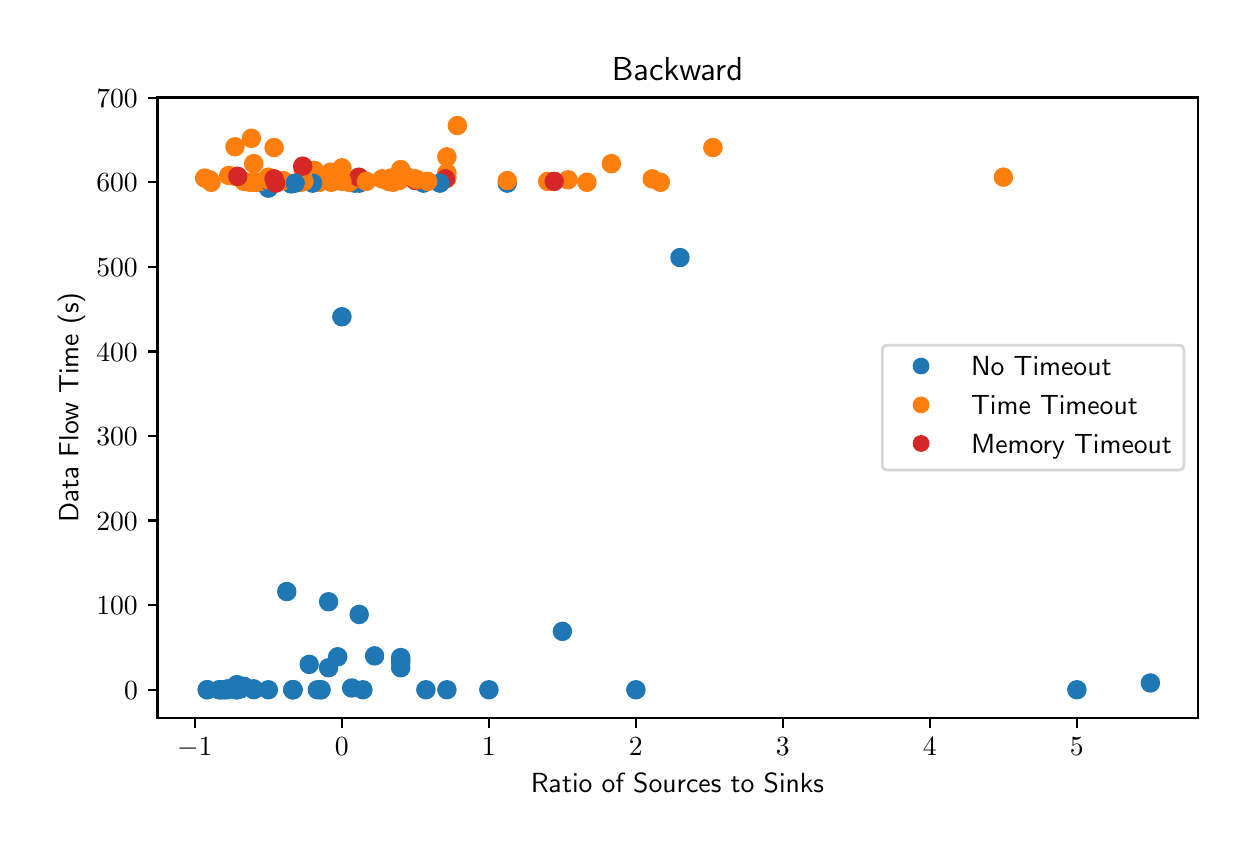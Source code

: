 \begingroup%
\makeatletter%
\begin{pgfpicture}%
\pgfpathrectangle{\pgfpointorigin}{\pgfqpoint{6.0in}{4.0in}}%
\pgfusepath{use as bounding box, clip}%
\begin{pgfscope}%
\pgfsetbuttcap%
\pgfsetmiterjoin%
\definecolor{currentfill}{rgb}{1.0,1.0,1.0}%
\pgfsetfillcolor{currentfill}%
\pgfsetlinewidth{0.0pt}%
\definecolor{currentstroke}{rgb}{1.0,1.0,1.0}%
\pgfsetstrokecolor{currentstroke}%
\pgfsetdash{}{0pt}%
\pgfpathmoveto{\pgfqpoint{0.0in}{0.0in}}%
\pgfpathlineto{\pgfqpoint{6.0in}{0.0in}}%
\pgfpathlineto{\pgfqpoint{6.0in}{4.0in}}%
\pgfpathlineto{\pgfqpoint{0.0in}{4.0in}}%
\pgfpathclose%
\pgfusepath{fill}%
\end{pgfscope}%
\begin{pgfscope}%
\pgfsetbuttcap%
\pgfsetmiterjoin%
\definecolor{currentfill}{rgb}{1.0,1.0,1.0}%
\pgfsetfillcolor{currentfill}%
\pgfsetlinewidth{0.0pt}%
\definecolor{currentstroke}{rgb}{0.0,0.0,0.0}%
\pgfsetstrokecolor{currentstroke}%
\pgfsetstrokeopacity{0.0}%
\pgfsetdash{}{0pt}%
\pgfpathmoveto{\pgfqpoint{0.649in}{0.549in}}%
\pgfpathlineto{\pgfqpoint{5.85in}{0.549in}}%
\pgfpathlineto{\pgfqpoint{5.85in}{3.651in}}%
\pgfpathlineto{\pgfqpoint{0.649in}{3.651in}}%
\pgfpathclose%
\pgfusepath{fill}%
\end{pgfscope}%
\begin{pgfscope}%
\pgfpathrectangle{\pgfqpoint{0.649in}{0.549in}}{\pgfqpoint{5.201in}{3.103in}}%
\pgfusepath{clip}%
\pgfsetbuttcap%
\pgfsetroundjoin%
\definecolor{currentfill}{rgb}{0.122,0.467,0.706}%
\pgfsetfillcolor{currentfill}%
\pgfsetlinewidth{1.004pt}%
\definecolor{currentstroke}{rgb}{0.122,0.467,0.706}%
\pgfsetstrokecolor{currentstroke}%
\pgfsetdash{}{0pt}%
\pgfpathmoveto{\pgfqpoint{1.046in}{0.674in}}%
\pgfpathcurveto{\pgfqpoint{1.057in}{0.674in}}{\pgfqpoint{1.068in}{0.678in}}{\pgfqpoint{1.076in}{0.686in}}%
\pgfpathcurveto{\pgfqpoint{1.083in}{0.694in}}{\pgfqpoint{1.088in}{0.704in}}{\pgfqpoint{1.088in}{0.715in}}%
\pgfpathcurveto{\pgfqpoint{1.088in}{0.726in}}{\pgfqpoint{1.083in}{0.737in}}{\pgfqpoint{1.076in}{0.745in}}%
\pgfpathcurveto{\pgfqpoint{1.068in}{0.752in}}{\pgfqpoint{1.057in}{0.757in}}{\pgfqpoint{1.046in}{0.757in}}%
\pgfpathcurveto{\pgfqpoint{1.035in}{0.757in}}{\pgfqpoint{1.024in}{0.752in}}{\pgfqpoint{1.017in}{0.745in}}%
\pgfpathcurveto{\pgfqpoint{1.009in}{0.737in}}{\pgfqpoint{1.004in}{0.726in}}{\pgfqpoint{1.004in}{0.715in}}%
\pgfpathcurveto{\pgfqpoint{1.004in}{0.704in}}{\pgfqpoint{1.009in}{0.694in}}{\pgfqpoint{1.017in}{0.686in}}%
\pgfpathcurveto{\pgfqpoint{1.024in}{0.678in}}{\pgfqpoint{1.035in}{0.674in}}{\pgfqpoint{1.046in}{0.674in}}%
\pgfpathclose%
\pgfusepath{stroke,fill}%
\end{pgfscope}%
\begin{pgfscope}%
\pgfpathrectangle{\pgfqpoint{0.649in}{0.549in}}{\pgfqpoint{5.201in}{3.103in}}%
\pgfusepath{clip}%
\pgfsetbuttcap%
\pgfsetroundjoin%
\definecolor{currentfill}{rgb}{0.122,0.467,0.706}%
\pgfsetfillcolor{currentfill}%
\pgfsetlinewidth{1.004pt}%
\definecolor{currentstroke}{rgb}{0.122,0.467,0.706}%
\pgfsetstrokecolor{currentstroke}%
\pgfsetdash{}{0pt}%
\pgfpathmoveto{\pgfqpoint{1.318in}{3.177in}}%
\pgfpathcurveto{\pgfqpoint{1.329in}{3.177in}}{\pgfqpoint{1.339in}{3.181in}}{\pgfqpoint{1.347in}{3.189in}}%
\pgfpathcurveto{\pgfqpoint{1.355in}{3.197in}}{\pgfqpoint{1.359in}{3.208in}}{\pgfqpoint{1.359in}{3.219in}}%
\pgfpathcurveto{\pgfqpoint{1.359in}{3.23in}}{\pgfqpoint{1.355in}{3.24in}}{\pgfqpoint{1.347in}{3.248in}}%
\pgfpathcurveto{\pgfqpoint{1.339in}{3.256in}}{\pgfqpoint{1.329in}{3.26in}}{\pgfqpoint{1.318in}{3.26in}}%
\pgfpathcurveto{\pgfqpoint{1.307in}{3.26in}}{\pgfqpoint{1.296in}{3.256in}}{\pgfqpoint{1.288in}{3.248in}}%
\pgfpathcurveto{\pgfqpoint{1.28in}{3.24in}}{\pgfqpoint{1.276in}{3.23in}}{\pgfqpoint{1.276in}{3.219in}}%
\pgfpathcurveto{\pgfqpoint{1.276in}{3.208in}}{\pgfqpoint{1.28in}{3.197in}}{\pgfqpoint{1.288in}{3.189in}}%
\pgfpathcurveto{\pgfqpoint{1.296in}{3.181in}}{\pgfqpoint{1.307in}{3.177in}}{\pgfqpoint{1.318in}{3.177in}}%
\pgfpathclose%
\pgfusepath{stroke,fill}%
\end{pgfscope}%
\begin{pgfscope}%
\pgfpathrectangle{\pgfqpoint{0.649in}{0.549in}}{\pgfqpoint{5.201in}{3.103in}}%
\pgfusepath{clip}%
\pgfsetbuttcap%
\pgfsetroundjoin%
\definecolor{currentfill}{rgb}{1.0,0.498,0.055}%
\pgfsetfillcolor{currentfill}%
\pgfsetlinewidth{1.004pt}%
\definecolor{currentstroke}{rgb}{1.0,0.498,0.055}%
\pgfsetstrokecolor{currentstroke}%
\pgfsetdash{}{0pt}%
\pgfpathmoveto{\pgfqpoint{0.91in}{3.198in}}%
\pgfpathcurveto{\pgfqpoint{0.921in}{3.198in}}{\pgfqpoint{0.931in}{3.202in}}{\pgfqpoint{0.939in}{3.21in}}%
\pgfpathcurveto{\pgfqpoint{0.947in}{3.218in}}{\pgfqpoint{0.951in}{3.229in}}{\pgfqpoint{0.951in}{3.24in}}%
\pgfpathcurveto{\pgfqpoint{0.951in}{3.251in}}{\pgfqpoint{0.947in}{3.261in}}{\pgfqpoint{0.939in}{3.269in}}%
\pgfpathcurveto{\pgfqpoint{0.931in}{3.277in}}{\pgfqpoint{0.921in}{3.281in}}{\pgfqpoint{0.91in}{3.281in}}%
\pgfpathcurveto{\pgfqpoint{0.899in}{3.281in}}{\pgfqpoint{0.888in}{3.277in}}{\pgfqpoint{0.88in}{3.269in}}%
\pgfpathcurveto{\pgfqpoint{0.872in}{3.261in}}{\pgfqpoint{0.868in}{3.251in}}{\pgfqpoint{0.868in}{3.24in}}%
\pgfpathcurveto{\pgfqpoint{0.868in}{3.229in}}{\pgfqpoint{0.872in}{3.218in}}{\pgfqpoint{0.88in}{3.21in}}%
\pgfpathcurveto{\pgfqpoint{0.888in}{3.202in}}{\pgfqpoint{0.899in}{3.198in}}{\pgfqpoint{0.91in}{3.198in}}%
\pgfpathclose%
\pgfusepath{stroke,fill}%
\end{pgfscope}%
\begin{pgfscope}%
\pgfpathrectangle{\pgfqpoint{0.649in}{0.549in}}{\pgfqpoint{5.201in}{3.103in}}%
\pgfusepath{clip}%
\pgfsetbuttcap%
\pgfsetroundjoin%
\definecolor{currentfill}{rgb}{1.0,0.498,0.055}%
\pgfsetfillcolor{currentfill}%
\pgfsetlinewidth{1.004pt}%
\definecolor{currentstroke}{rgb}{1.0,0.498,0.055}%
\pgfsetstrokecolor{currentstroke}%
\pgfsetdash{}{0pt}%
\pgfpathmoveto{\pgfqpoint{1.517in}{3.185in}}%
\pgfpathcurveto{\pgfqpoint{1.528in}{3.185in}}{\pgfqpoint{1.538in}{3.19in}}{\pgfqpoint{1.546in}{3.198in}}%
\pgfpathcurveto{\pgfqpoint{1.554in}{3.205in}}{\pgfqpoint{1.558in}{3.216in}}{\pgfqpoint{1.558in}{3.227in}}%
\pgfpathcurveto{\pgfqpoint{1.558in}{3.238in}}{\pgfqpoint{1.554in}{3.249in}}{\pgfqpoint{1.546in}{3.256in}}%
\pgfpathcurveto{\pgfqpoint{1.538in}{3.264in}}{\pgfqpoint{1.528in}{3.269in}}{\pgfqpoint{1.517in}{3.269in}}%
\pgfpathcurveto{\pgfqpoint{1.506in}{3.269in}}{\pgfqpoint{1.495in}{3.264in}}{\pgfqpoint{1.487in}{3.256in}}%
\pgfpathcurveto{\pgfqpoint{1.479in}{3.249in}}{\pgfqpoint{1.475in}{3.238in}}{\pgfqpoint{1.475in}{3.227in}}%
\pgfpathcurveto{\pgfqpoint{1.475in}{3.216in}}{\pgfqpoint{1.479in}{3.205in}}{\pgfqpoint{1.487in}{3.198in}}%
\pgfpathcurveto{\pgfqpoint{1.495in}{3.19in}}{\pgfqpoint{1.506in}{3.185in}}{\pgfqpoint{1.517in}{3.185in}}%
\pgfpathclose%
\pgfusepath{stroke,fill}%
\end{pgfscope}%
\begin{pgfscope}%
\pgfpathrectangle{\pgfqpoint{0.649in}{0.549in}}{\pgfqpoint{5.201in}{3.103in}}%
\pgfusepath{clip}%
\pgfsetbuttcap%
\pgfsetroundjoin%
\definecolor{currentfill}{rgb}{0.122,0.467,0.706}%
\pgfsetfillcolor{currentfill}%
\pgfsetlinewidth{1.004pt}%
\definecolor{currentstroke}{rgb}{0.122,0.467,0.706}%
\pgfsetstrokecolor{currentstroke}%
\pgfsetdash{}{0pt}%
\pgfpathmoveto{\pgfqpoint{1.13in}{0.652in}}%
\pgfpathcurveto{\pgfqpoint{1.141in}{0.652in}}{\pgfqpoint{1.152in}{0.657in}}{\pgfqpoint{1.16in}{0.665in}}%
\pgfpathcurveto{\pgfqpoint{1.167in}{0.672in}}{\pgfqpoint{1.172in}{0.683in}}{\pgfqpoint{1.172in}{0.694in}}%
\pgfpathcurveto{\pgfqpoint{1.172in}{0.705in}}{\pgfqpoint{1.167in}{0.716in}}{\pgfqpoint{1.16in}{0.723in}}%
\pgfpathcurveto{\pgfqpoint{1.152in}{0.731in}}{\pgfqpoint{1.141in}{0.736in}}{\pgfqpoint{1.13in}{0.736in}}%
\pgfpathcurveto{\pgfqpoint{1.119in}{0.736in}}{\pgfqpoint{1.108in}{0.731in}}{\pgfqpoint{1.101in}{0.723in}}%
\pgfpathcurveto{\pgfqpoint{1.093in}{0.716in}}{\pgfqpoint{1.088in}{0.705in}}{\pgfqpoint{1.088in}{0.694in}}%
\pgfpathcurveto{\pgfqpoint{1.088in}{0.683in}}{\pgfqpoint{1.093in}{0.672in}}{\pgfqpoint{1.101in}{0.665in}}%
\pgfpathcurveto{\pgfqpoint{1.108in}{0.657in}}{\pgfqpoint{1.119in}{0.652in}}{\pgfqpoint{1.13in}{0.652in}}%
\pgfpathclose%
\pgfusepath{stroke,fill}%
\end{pgfscope}%
\begin{pgfscope}%
\pgfpathrectangle{\pgfqpoint{0.649in}{0.549in}}{\pgfqpoint{5.201in}{3.103in}}%
\pgfusepath{clip}%
\pgfsetbuttcap%
\pgfsetroundjoin%
\definecolor{currentfill}{rgb}{0.122,0.467,0.706}%
\pgfsetfillcolor{currentfill}%
\pgfsetlinewidth{1.004pt}%
\definecolor{currentstroke}{rgb}{0.122,0.467,0.706}%
\pgfsetstrokecolor{currentstroke}%
\pgfsetdash{}{0pt}%
\pgfpathmoveto{\pgfqpoint{2.398in}{3.181in}}%
\pgfpathcurveto{\pgfqpoint{2.409in}{3.181in}}{\pgfqpoint{2.42in}{3.186in}}{\pgfqpoint{2.427in}{3.193in}}%
\pgfpathcurveto{\pgfqpoint{2.435in}{3.201in}}{\pgfqpoint{2.44in}{3.212in}}{\pgfqpoint{2.44in}{3.223in}}%
\pgfpathcurveto{\pgfqpoint{2.44in}{3.234in}}{\pgfqpoint{2.435in}{3.244in}}{\pgfqpoint{2.427in}{3.252in}}%
\pgfpathcurveto{\pgfqpoint{2.42in}{3.26in}}{\pgfqpoint{2.409in}{3.264in}}{\pgfqpoint{2.398in}{3.264in}}%
\pgfpathcurveto{\pgfqpoint{2.387in}{3.264in}}{\pgfqpoint{2.376in}{3.26in}}{\pgfqpoint{2.369in}{3.252in}}%
\pgfpathcurveto{\pgfqpoint{2.361in}{3.244in}}{\pgfqpoint{2.356in}{3.234in}}{\pgfqpoint{2.356in}{3.223in}}%
\pgfpathcurveto{\pgfqpoint{2.356in}{3.212in}}{\pgfqpoint{2.361in}{3.201in}}{\pgfqpoint{2.369in}{3.193in}}%
\pgfpathcurveto{\pgfqpoint{2.376in}{3.186in}}{\pgfqpoint{2.387in}{3.181in}}{\pgfqpoint{2.398in}{3.181in}}%
\pgfpathclose%
\pgfusepath{stroke,fill}%
\end{pgfscope}%
\begin{pgfscope}%
\pgfpathrectangle{\pgfqpoint{0.649in}{0.549in}}{\pgfqpoint{5.201in}{3.103in}}%
\pgfusepath{clip}%
\pgfsetbuttcap%
\pgfsetroundjoin%
\definecolor{currentfill}{rgb}{1.0,0.498,0.055}%
\pgfsetfillcolor{currentfill}%
\pgfsetlinewidth{1.004pt}%
\definecolor{currentstroke}{rgb}{1.0,0.498,0.055}%
\pgfsetstrokecolor{currentstroke}%
\pgfsetdash{}{0pt}%
\pgfpathmoveto{\pgfqpoint{1.528in}{3.19in}}%
\pgfpathcurveto{\pgfqpoint{1.539in}{3.19in}}{\pgfqpoint{1.55in}{3.194in}}{\pgfqpoint{1.557in}{3.202in}}%
\pgfpathcurveto{\pgfqpoint{1.565in}{3.21in}}{\pgfqpoint{1.57in}{3.22in}}{\pgfqpoint{1.57in}{3.231in}}%
\pgfpathcurveto{\pgfqpoint{1.57in}{3.242in}}{\pgfqpoint{1.565in}{3.253in}}{\pgfqpoint{1.557in}{3.261in}}%
\pgfpathcurveto{\pgfqpoint{1.55in}{3.269in}}{\pgfqpoint{1.539in}{3.273in}}{\pgfqpoint{1.528in}{3.273in}}%
\pgfpathcurveto{\pgfqpoint{1.517in}{3.273in}}{\pgfqpoint{1.506in}{3.269in}}{\pgfqpoint{1.498in}{3.261in}}%
\pgfpathcurveto{\pgfqpoint{1.491in}{3.253in}}{\pgfqpoint{1.486in}{3.242in}}{\pgfqpoint{1.486in}{3.231in}}%
\pgfpathcurveto{\pgfqpoint{1.486in}{3.22in}}{\pgfqpoint{1.491in}{3.21in}}{\pgfqpoint{1.498in}{3.202in}}%
\pgfpathcurveto{\pgfqpoint{1.506in}{3.194in}}{\pgfqpoint{1.517in}{3.19in}}{\pgfqpoint{1.528in}{3.19in}}%
\pgfpathclose%
\pgfusepath{stroke,fill}%
\end{pgfscope}%
\begin{pgfscope}%
\pgfpathrectangle{\pgfqpoint{0.649in}{0.549in}}{\pgfqpoint{5.201in}{3.103in}}%
\pgfusepath{clip}%
\pgfsetbuttcap%
\pgfsetroundjoin%
\definecolor{currentfill}{rgb}{0.122,0.467,0.706}%
\pgfsetfillcolor{currentfill}%
\pgfsetlinewidth{1.004pt}%
\definecolor{currentstroke}{rgb}{0.122,0.467,0.706}%
\pgfsetstrokecolor{currentstroke}%
\pgfsetdash{}{0pt}%
\pgfpathmoveto{\pgfqpoint{2.096in}{0.648in}}%
\pgfpathcurveto{\pgfqpoint{2.107in}{0.648in}}{\pgfqpoint{2.118in}{0.653in}}{\pgfqpoint{2.126in}{0.66in}}%
\pgfpathcurveto{\pgfqpoint{2.133in}{0.668in}}{\pgfqpoint{2.138in}{0.679in}}{\pgfqpoint{2.138in}{0.69in}}%
\pgfpathcurveto{\pgfqpoint{2.138in}{0.701in}}{\pgfqpoint{2.133in}{0.711in}}{\pgfqpoint{2.126in}{0.719in}}%
\pgfpathcurveto{\pgfqpoint{2.118in}{0.727in}}{\pgfqpoint{2.107in}{0.731in}}{\pgfqpoint{2.096in}{0.731in}}%
\pgfpathcurveto{\pgfqpoint{2.085in}{0.731in}}{\pgfqpoint{2.074in}{0.727in}}{\pgfqpoint{2.067in}{0.719in}}%
\pgfpathcurveto{\pgfqpoint{2.059in}{0.711in}}{\pgfqpoint{2.054in}{0.701in}}{\pgfqpoint{2.054in}{0.69in}}%
\pgfpathcurveto{\pgfqpoint{2.054in}{0.679in}}{\pgfqpoint{2.059in}{0.668in}}{\pgfqpoint{2.067in}{0.66in}}%
\pgfpathcurveto{\pgfqpoint{2.074in}{0.653in}}{\pgfqpoint{2.085in}{0.648in}}{\pgfqpoint{2.096in}{0.648in}}%
\pgfpathclose%
\pgfusepath{stroke,fill}%
\end{pgfscope}%
\begin{pgfscope}%
\pgfpathrectangle{\pgfqpoint{0.649in}{0.549in}}{\pgfqpoint{5.201in}{3.103in}}%
\pgfusepath{clip}%
\pgfsetbuttcap%
\pgfsetroundjoin%
\definecolor{currentfill}{rgb}{0.122,0.467,0.706}%
\pgfsetfillcolor{currentfill}%
\pgfsetlinewidth{1.004pt}%
\definecolor{currentstroke}{rgb}{0.122,0.467,0.706}%
\pgfsetstrokecolor{currentstroke}%
\pgfsetdash{}{0pt}%
\pgfpathmoveto{\pgfqpoint{1.408in}{0.775in}}%
\pgfpathcurveto{\pgfqpoint{1.419in}{0.775in}}{\pgfqpoint{1.429in}{0.779in}}{\pgfqpoint{1.437in}{0.787in}}%
\pgfpathcurveto{\pgfqpoint{1.445in}{0.795in}}{\pgfqpoint{1.449in}{0.806in}}{\pgfqpoint{1.449in}{0.817in}}%
\pgfpathcurveto{\pgfqpoint{1.449in}{0.828in}}{\pgfqpoint{1.445in}{0.838in}}{\pgfqpoint{1.437in}{0.846in}}%
\pgfpathcurveto{\pgfqpoint{1.429in}{0.854in}}{\pgfqpoint{1.419in}{0.858in}}{\pgfqpoint{1.408in}{0.858in}}%
\pgfpathcurveto{\pgfqpoint{1.397in}{0.858in}}{\pgfqpoint{1.386in}{0.854in}}{\pgfqpoint{1.378in}{0.846in}}%
\pgfpathcurveto{\pgfqpoint{1.371in}{0.838in}}{\pgfqpoint{1.366in}{0.828in}}{\pgfqpoint{1.366in}{0.817in}}%
\pgfpathcurveto{\pgfqpoint{1.366in}{0.806in}}{\pgfqpoint{1.371in}{0.795in}}{\pgfqpoint{1.378in}{0.787in}}%
\pgfpathcurveto{\pgfqpoint{1.386in}{0.779in}}{\pgfqpoint{1.397in}{0.775in}}{\pgfqpoint{1.408in}{0.775in}}%
\pgfpathclose%
\pgfusepath{stroke,fill}%
\end{pgfscope}%
\begin{pgfscope}%
\pgfpathrectangle{\pgfqpoint{0.649in}{0.549in}}{\pgfqpoint{5.201in}{3.103in}}%
\pgfusepath{clip}%
\pgfsetbuttcap%
\pgfsetroundjoin%
\definecolor{currentfill}{rgb}{0.122,0.467,0.706}%
\pgfsetfillcolor{currentfill}%
\pgfsetlinewidth{1.004pt}%
\definecolor{currentstroke}{rgb}{0.122,0.467,0.706}%
\pgfsetstrokecolor{currentstroke}%
\pgfsetdash{}{0pt}%
\pgfpathmoveto{\pgfqpoint{1.865in}{0.783in}}%
\pgfpathcurveto{\pgfqpoint{1.876in}{0.783in}}{\pgfqpoint{1.887in}{0.788in}}{\pgfqpoint{1.895in}{0.796in}}%
\pgfpathcurveto{\pgfqpoint{1.902in}{0.803in}}{\pgfqpoint{1.907in}{0.814in}}{\pgfqpoint{1.907in}{0.825in}}%
\pgfpathcurveto{\pgfqpoint{1.907in}{0.836in}}{\pgfqpoint{1.902in}{0.847in}}{\pgfqpoint{1.895in}{0.855in}}%
\pgfpathcurveto{\pgfqpoint{1.887in}{0.862in}}{\pgfqpoint{1.876in}{0.867in}}{\pgfqpoint{1.865in}{0.867in}}%
\pgfpathcurveto{\pgfqpoint{1.854in}{0.867in}}{\pgfqpoint{1.843in}{0.862in}}{\pgfqpoint{1.836in}{0.855in}}%
\pgfpathcurveto{\pgfqpoint{1.828in}{0.847in}}{\pgfqpoint{1.823in}{0.836in}}{\pgfqpoint{1.823in}{0.825in}}%
\pgfpathcurveto{\pgfqpoint{1.823in}{0.814in}}{\pgfqpoint{1.828in}{0.803in}}{\pgfqpoint{1.836in}{0.796in}}%
\pgfpathcurveto{\pgfqpoint{1.843in}{0.788in}}{\pgfqpoint{1.854in}{0.783in}}{\pgfqpoint{1.865in}{0.783in}}%
\pgfpathclose%
\pgfusepath{stroke,fill}%
\end{pgfscope}%
\begin{pgfscope}%
\pgfpathrectangle{\pgfqpoint{0.649in}{0.549in}}{\pgfqpoint{5.201in}{3.103in}}%
\pgfusepath{clip}%
\pgfsetbuttcap%
\pgfsetroundjoin%
\definecolor{currentfill}{rgb}{0.122,0.467,0.706}%
\pgfsetfillcolor{currentfill}%
\pgfsetlinewidth{1.004pt}%
\definecolor{currentstroke}{rgb}{0.122,0.467,0.706}%
\pgfsetstrokecolor{currentstroke}%
\pgfsetdash{}{0pt}%
\pgfpathmoveto{\pgfqpoint{0.999in}{0.652in}}%
\pgfpathcurveto{\pgfqpoint{1.011in}{0.652in}}{\pgfqpoint{1.021in}{0.657in}}{\pgfqpoint{1.029in}{0.665in}}%
\pgfpathcurveto{\pgfqpoint{1.037in}{0.672in}}{\pgfqpoint{1.041in}{0.683in}}{\pgfqpoint{1.041in}{0.694in}}%
\pgfpathcurveto{\pgfqpoint{1.041in}{0.705in}}{\pgfqpoint{1.037in}{0.716in}}{\pgfqpoint{1.029in}{0.723in}}%
\pgfpathcurveto{\pgfqpoint{1.021in}{0.731in}}{\pgfqpoint{1.011in}{0.736in}}{\pgfqpoint{0.999in}{0.736in}}%
\pgfpathcurveto{\pgfqpoint{0.988in}{0.736in}}{\pgfqpoint{0.978in}{0.731in}}{\pgfqpoint{0.97in}{0.723in}}%
\pgfpathcurveto{\pgfqpoint{0.962in}{0.716in}}{\pgfqpoint{0.958in}{0.705in}}{\pgfqpoint{0.958in}{0.694in}}%
\pgfpathcurveto{\pgfqpoint{0.958in}{0.683in}}{\pgfqpoint{0.962in}{0.672in}}{\pgfqpoint{0.97in}{0.665in}}%
\pgfpathcurveto{\pgfqpoint{0.978in}{0.657in}}{\pgfqpoint{0.988in}{0.652in}}{\pgfqpoint{0.999in}{0.652in}}%
\pgfpathclose%
\pgfusepath{stroke,fill}%
\end{pgfscope}%
\begin{pgfscope}%
\pgfpathrectangle{\pgfqpoint{0.649in}{0.549in}}{\pgfqpoint{5.201in}{3.103in}}%
\pgfusepath{clip}%
\pgfsetbuttcap%
\pgfsetroundjoin%
\definecolor{currentfill}{rgb}{0.122,0.467,0.706}%
\pgfsetfillcolor{currentfill}%
\pgfsetlinewidth{1.004pt}%
\definecolor{currentstroke}{rgb}{0.122,0.467,0.706}%
\pgfsetstrokecolor{currentstroke}%
\pgfsetdash{}{0pt}%
\pgfpathmoveto{\pgfqpoint{1.043in}{0.648in}}%
\pgfpathcurveto{\pgfqpoint{1.054in}{0.648in}}{\pgfqpoint{1.064in}{0.653in}}{\pgfqpoint{1.072in}{0.66in}}%
\pgfpathcurveto{\pgfqpoint{1.08in}{0.668in}}{\pgfqpoint{1.085in}{0.679in}}{\pgfqpoint{1.085in}{0.69in}}%
\pgfpathcurveto{\pgfqpoint{1.085in}{0.701in}}{\pgfqpoint{1.08in}{0.711in}}{\pgfqpoint{1.072in}{0.719in}}%
\pgfpathcurveto{\pgfqpoint{1.064in}{0.727in}}{\pgfqpoint{1.054in}{0.731in}}{\pgfqpoint{1.043in}{0.731in}}%
\pgfpathcurveto{\pgfqpoint{1.032in}{0.731in}}{\pgfqpoint{1.021in}{0.727in}}{\pgfqpoint{1.013in}{0.719in}}%
\pgfpathcurveto{\pgfqpoint{1.006in}{0.711in}}{\pgfqpoint{1.001in}{0.701in}}{\pgfqpoint{1.001in}{0.69in}}%
\pgfpathcurveto{\pgfqpoint{1.001in}{0.679in}}{\pgfqpoint{1.006in}{0.668in}}{\pgfqpoint{1.013in}{0.66in}}%
\pgfpathcurveto{\pgfqpoint{1.021in}{0.653in}}{\pgfqpoint{1.032in}{0.648in}}{\pgfqpoint{1.043in}{0.648in}}%
\pgfpathclose%
\pgfusepath{stroke,fill}%
\end{pgfscope}%
\begin{pgfscope}%
\pgfpathrectangle{\pgfqpoint{0.649in}{0.549in}}{\pgfqpoint{5.201in}{3.103in}}%
\pgfusepath{clip}%
\pgfsetbuttcap%
\pgfsetroundjoin%
\definecolor{currentfill}{rgb}{0.122,0.467,0.706}%
\pgfsetfillcolor{currentfill}%
\pgfsetlinewidth{1.004pt}%
\definecolor{currentstroke}{rgb}{0.122,0.467,0.706}%
\pgfsetstrokecolor{currentstroke}%
\pgfsetdash{}{0pt}%
\pgfpathmoveto{\pgfqpoint{1.326in}{0.648in}}%
\pgfpathcurveto{\pgfqpoint{1.337in}{0.648in}}{\pgfqpoint{1.348in}{0.653in}}{\pgfqpoint{1.356in}{0.66in}}%
\pgfpathcurveto{\pgfqpoint{1.363in}{0.668in}}{\pgfqpoint{1.368in}{0.679in}}{\pgfqpoint{1.368in}{0.69in}}%
\pgfpathcurveto{\pgfqpoint{1.368in}{0.701in}}{\pgfqpoint{1.363in}{0.711in}}{\pgfqpoint{1.356in}{0.719in}}%
\pgfpathcurveto{\pgfqpoint{1.348in}{0.727in}}{\pgfqpoint{1.337in}{0.731in}}{\pgfqpoint{1.326in}{0.731in}}%
\pgfpathcurveto{\pgfqpoint{1.315in}{0.731in}}{\pgfqpoint{1.304in}{0.727in}}{\pgfqpoint{1.297in}{0.719in}}%
\pgfpathcurveto{\pgfqpoint{1.289in}{0.711in}}{\pgfqpoint{1.284in}{0.701in}}{\pgfqpoint{1.284in}{0.69in}}%
\pgfpathcurveto{\pgfqpoint{1.284in}{0.679in}}{\pgfqpoint{1.289in}{0.668in}}{\pgfqpoint{1.297in}{0.66in}}%
\pgfpathcurveto{\pgfqpoint{1.304in}{0.653in}}{\pgfqpoint{1.315in}{0.648in}}{\pgfqpoint{1.326in}{0.648in}}%
\pgfpathclose%
\pgfusepath{stroke,fill}%
\end{pgfscope}%
\begin{pgfscope}%
\pgfpathrectangle{\pgfqpoint{0.649in}{0.549in}}{\pgfqpoint{5.201in}{3.103in}}%
\pgfusepath{clip}%
\pgfsetbuttcap%
\pgfsetroundjoin%
\definecolor{currentfill}{rgb}{1.0,0.498,0.055}%
\pgfsetfillcolor{currentfill}%
\pgfsetlinewidth{1.004pt}%
\definecolor{currentstroke}{rgb}{1.0,0.498,0.055}%
\pgfsetstrokecolor{currentstroke}%
\pgfsetdash{}{0pt}%
\pgfpathmoveto{\pgfqpoint{1.277in}{3.194in}}%
\pgfpathcurveto{\pgfqpoint{1.288in}{3.194in}}{\pgfqpoint{1.299in}{3.198in}}{\pgfqpoint{1.307in}{3.206in}}%
\pgfpathcurveto{\pgfqpoint{1.314in}{3.214in}}{\pgfqpoint{1.319in}{3.224in}}{\pgfqpoint{1.319in}{3.235in}}%
\pgfpathcurveto{\pgfqpoint{1.319in}{3.247in}}{\pgfqpoint{1.314in}{3.257in}}{\pgfqpoint{1.307in}{3.265in}}%
\pgfpathcurveto{\pgfqpoint{1.299in}{3.273in}}{\pgfqpoint{1.288in}{3.277in}}{\pgfqpoint{1.277in}{3.277in}}%
\pgfpathcurveto{\pgfqpoint{1.266in}{3.277in}}{\pgfqpoint{1.255in}{3.273in}}{\pgfqpoint{1.248in}{3.265in}}%
\pgfpathcurveto{\pgfqpoint{1.24in}{3.257in}}{\pgfqpoint{1.235in}{3.247in}}{\pgfqpoint{1.235in}{3.235in}}%
\pgfpathcurveto{\pgfqpoint{1.235in}{3.224in}}{\pgfqpoint{1.24in}{3.214in}}{\pgfqpoint{1.248in}{3.206in}}%
\pgfpathcurveto{\pgfqpoint{1.255in}{3.198in}}{\pgfqpoint{1.266in}{3.194in}}{\pgfqpoint{1.277in}{3.194in}}%
\pgfpathclose%
\pgfusepath{stroke,fill}%
\end{pgfscope}%
\begin{pgfscope}%
\pgfpathrectangle{\pgfqpoint{0.649in}{0.549in}}{\pgfqpoint{5.201in}{3.103in}}%
\pgfusepath{clip}%
\pgfsetbuttcap%
\pgfsetroundjoin%
\definecolor{currentfill}{rgb}{1.0,0.498,0.055}%
\pgfsetfillcolor{currentfill}%
\pgfsetlinewidth{1.004pt}%
\definecolor{currentstroke}{rgb}{1.0,0.498,0.055}%
\pgfsetstrokecolor{currentstroke}%
\pgfsetdash{}{0pt}%
\pgfpathmoveto{\pgfqpoint{2.096in}{3.232in}}%
\pgfpathcurveto{\pgfqpoint{2.107in}{3.232in}}{\pgfqpoint{2.118in}{3.236in}}{\pgfqpoint{2.126in}{3.244in}}%
\pgfpathcurveto{\pgfqpoint{2.133in}{3.252in}}{\pgfqpoint{2.138in}{3.262in}}{\pgfqpoint{2.138in}{3.274in}}%
\pgfpathcurveto{\pgfqpoint{2.138in}{3.285in}}{\pgfqpoint{2.133in}{3.295in}}{\pgfqpoint{2.126in}{3.303in}}%
\pgfpathcurveto{\pgfqpoint{2.118in}{3.311in}}{\pgfqpoint{2.107in}{3.315in}}{\pgfqpoint{2.096in}{3.315in}}%
\pgfpathcurveto{\pgfqpoint{2.085in}{3.315in}}{\pgfqpoint{2.074in}{3.311in}}{\pgfqpoint{2.067in}{3.303in}}%
\pgfpathcurveto{\pgfqpoint{2.059in}{3.295in}}{\pgfqpoint{2.054in}{3.285in}}{\pgfqpoint{2.054in}{3.274in}}%
\pgfpathcurveto{\pgfqpoint{2.054in}{3.262in}}{\pgfqpoint{2.059in}{3.252in}}{\pgfqpoint{2.067in}{3.244in}}%
\pgfpathcurveto{\pgfqpoint{2.074in}{3.236in}}{\pgfqpoint{2.085in}{3.232in}}{\pgfqpoint{2.096in}{3.232in}}%
\pgfpathclose%
\pgfusepath{stroke,fill}%
\end{pgfscope}%
\begin{pgfscope}%
\pgfpathrectangle{\pgfqpoint{0.649in}{0.549in}}{\pgfqpoint{5.201in}{3.103in}}%
\pgfusepath{clip}%
\pgfsetbuttcap%
\pgfsetroundjoin%
\definecolor{currentfill}{rgb}{0.122,0.467,0.706}%
\pgfsetfillcolor{currentfill}%
\pgfsetlinewidth{1.004pt}%
\definecolor{currentstroke}{rgb}{0.122,0.467,0.706}%
\pgfsetstrokecolor{currentstroke}%
\pgfsetdash{}{0pt}%
\pgfpathmoveto{\pgfqpoint{1.504in}{0.758in}}%
\pgfpathcurveto{\pgfqpoint{1.515in}{0.758in}}{\pgfqpoint{1.526in}{0.762in}}{\pgfqpoint{1.534in}{0.77in}}%
\pgfpathcurveto{\pgfqpoint{1.542in}{0.778in}}{\pgfqpoint{1.546in}{0.789in}}{\pgfqpoint{1.546in}{0.8in}}%
\pgfpathcurveto{\pgfqpoint{1.546in}{0.811in}}{\pgfqpoint{1.542in}{0.821in}}{\pgfqpoint{1.534in}{0.829in}}%
\pgfpathcurveto{\pgfqpoint{1.526in}{0.837in}}{\pgfqpoint{1.515in}{0.841in}}{\pgfqpoint{1.504in}{0.841in}}%
\pgfpathcurveto{\pgfqpoint{1.493in}{0.841in}}{\pgfqpoint{1.483in}{0.837in}}{\pgfqpoint{1.475in}{0.829in}}%
\pgfpathcurveto{\pgfqpoint{1.467in}{0.821in}}{\pgfqpoint{1.463in}{0.811in}}{\pgfqpoint{1.463in}{0.8in}}%
\pgfpathcurveto{\pgfqpoint{1.463in}{0.789in}}{\pgfqpoint{1.467in}{0.778in}}{\pgfqpoint{1.475in}{0.77in}}%
\pgfpathcurveto{\pgfqpoint{1.483in}{0.762in}}{\pgfqpoint{1.493in}{0.758in}}{\pgfqpoint{1.504in}{0.758in}}%
\pgfpathclose%
\pgfusepath{stroke,fill}%
\end{pgfscope}%
\begin{pgfscope}%
\pgfpathrectangle{\pgfqpoint{0.649in}{0.549in}}{\pgfqpoint{5.201in}{3.103in}}%
\pgfusepath{clip}%
\pgfsetbuttcap%
\pgfsetroundjoin%
\definecolor{currentfill}{rgb}{1.0,0.498,0.055}%
\pgfsetfillcolor{currentfill}%
\pgfsetlinewidth{1.004pt}%
\definecolor{currentstroke}{rgb}{1.0,0.498,0.055}%
\pgfsetstrokecolor{currentstroke}%
\pgfsetdash{}{0pt}%
\pgfpathmoveto{\pgfqpoint{1.223in}{3.185in}}%
\pgfpathcurveto{\pgfqpoint{1.234in}{3.185in}}{\pgfqpoint{1.245in}{3.19in}}{\pgfqpoint{1.252in}{3.198in}}%
\pgfpathcurveto{\pgfqpoint{1.26in}{3.205in}}{\pgfqpoint{1.265in}{3.216in}}{\pgfqpoint{1.265in}{3.227in}}%
\pgfpathcurveto{\pgfqpoint{1.265in}{3.238in}}{\pgfqpoint{1.26in}{3.249in}}{\pgfqpoint{1.252in}{3.256in}}%
\pgfpathcurveto{\pgfqpoint{1.245in}{3.264in}}{\pgfqpoint{1.234in}{3.269in}}{\pgfqpoint{1.223in}{3.269in}}%
\pgfpathcurveto{\pgfqpoint{1.212in}{3.269in}}{\pgfqpoint{1.201in}{3.264in}}{\pgfqpoint{1.194in}{3.256in}}%
\pgfpathcurveto{\pgfqpoint{1.186in}{3.249in}}{\pgfqpoint{1.181in}{3.238in}}{\pgfqpoint{1.181in}{3.227in}}%
\pgfpathcurveto{\pgfqpoint{1.181in}{3.216in}}{\pgfqpoint{1.186in}{3.205in}}{\pgfqpoint{1.194in}{3.198in}}%
\pgfpathcurveto{\pgfqpoint{1.201in}{3.19in}}{\pgfqpoint{1.212in}{3.185in}}{\pgfqpoint{1.223in}{3.185in}}%
\pgfpathclose%
\pgfusepath{stroke,fill}%
\end{pgfscope}%
\begin{pgfscope}%
\pgfpathrectangle{\pgfqpoint{0.649in}{0.549in}}{\pgfqpoint{5.201in}{3.103in}}%
\pgfusepath{clip}%
\pgfsetbuttcap%
\pgfsetroundjoin%
\definecolor{currentfill}{rgb}{1.0,0.498,0.055}%
\pgfsetfillcolor{currentfill}%
\pgfsetlinewidth{1.004pt}%
\definecolor{currentstroke}{rgb}{1.0,0.498,0.055}%
\pgfsetstrokecolor{currentstroke}%
\pgfsetdash{}{0pt}%
\pgfpathmoveto{\pgfqpoint{1.414in}{3.202in}}%
\pgfpathcurveto{\pgfqpoint{1.425in}{3.202in}}{\pgfqpoint{1.435in}{3.207in}}{\pgfqpoint{1.443in}{3.214in}}%
\pgfpathcurveto{\pgfqpoint{1.451in}{3.222in}}{\pgfqpoint{1.455in}{3.233in}}{\pgfqpoint{1.455in}{3.244in}}%
\pgfpathcurveto{\pgfqpoint{1.455in}{3.255in}}{\pgfqpoint{1.451in}{3.266in}}{\pgfqpoint{1.443in}{3.273in}}%
\pgfpathcurveto{\pgfqpoint{1.435in}{3.281in}}{\pgfqpoint{1.425in}{3.286in}}{\pgfqpoint{1.414in}{3.286in}}%
\pgfpathcurveto{\pgfqpoint{1.403in}{3.286in}}{\pgfqpoint{1.392in}{3.281in}}{\pgfqpoint{1.384in}{3.273in}}%
\pgfpathcurveto{\pgfqpoint{1.376in}{3.266in}}{\pgfqpoint{1.372in}{3.255in}}{\pgfqpoint{1.372in}{3.244in}}%
\pgfpathcurveto{\pgfqpoint{1.372in}{3.233in}}{\pgfqpoint{1.376in}{3.222in}}{\pgfqpoint{1.384in}{3.214in}}%
\pgfpathcurveto{\pgfqpoint{1.392in}{3.207in}}{\pgfqpoint{1.403in}{3.202in}}{\pgfqpoint{1.414in}{3.202in}}%
\pgfpathclose%
\pgfusepath{stroke,fill}%
\end{pgfscope}%
\begin{pgfscope}%
\pgfpathrectangle{\pgfqpoint{0.649in}{0.549in}}{\pgfqpoint{5.201in}{3.103in}}%
\pgfusepath{clip}%
\pgfsetbuttcap%
\pgfsetroundjoin%
\definecolor{currentfill}{rgb}{0.122,0.467,0.706}%
\pgfsetfillcolor{currentfill}%
\pgfsetlinewidth{1.004pt}%
\definecolor{currentstroke}{rgb}{0.122,0.467,0.706}%
\pgfsetstrokecolor{currentstroke}%
\pgfsetdash{}{0pt}%
\pgfpathmoveto{\pgfqpoint{0.898in}{0.648in}}%
\pgfpathcurveto{\pgfqpoint{0.909in}{0.648in}}{\pgfqpoint{0.92in}{0.653in}}{\pgfqpoint{0.928in}{0.66in}}%
\pgfpathcurveto{\pgfqpoint{0.936in}{0.668in}}{\pgfqpoint{0.94in}{0.679in}}{\pgfqpoint{0.94in}{0.69in}}%
\pgfpathcurveto{\pgfqpoint{0.94in}{0.701in}}{\pgfqpoint{0.936in}{0.711in}}{\pgfqpoint{0.928in}{0.719in}}%
\pgfpathcurveto{\pgfqpoint{0.92in}{0.727in}}{\pgfqpoint{0.909in}{0.731in}}{\pgfqpoint{0.898in}{0.731in}}%
\pgfpathcurveto{\pgfqpoint{0.887in}{0.731in}}{\pgfqpoint{0.877in}{0.727in}}{\pgfqpoint{0.869in}{0.719in}}%
\pgfpathcurveto{\pgfqpoint{0.861in}{0.711in}}{\pgfqpoint{0.857in}{0.701in}}{\pgfqpoint{0.857in}{0.69in}}%
\pgfpathcurveto{\pgfqpoint{0.857in}{0.679in}}{\pgfqpoint{0.861in}{0.668in}}{\pgfqpoint{0.869in}{0.66in}}%
\pgfpathcurveto{\pgfqpoint{0.877in}{0.653in}}{\pgfqpoint{0.887in}{0.648in}}{\pgfqpoint{0.898in}{0.648in}}%
\pgfpathclose%
\pgfusepath{stroke,fill}%
\end{pgfscope}%
\begin{pgfscope}%
\pgfpathrectangle{\pgfqpoint{0.649in}{0.549in}}{\pgfqpoint{5.201in}{3.103in}}%
\pgfusepath{clip}%
\pgfsetbuttcap%
\pgfsetroundjoin%
\definecolor{currentfill}{rgb}{1.0,0.498,0.055}%
\pgfsetfillcolor{currentfill}%
\pgfsetlinewidth{1.004pt}%
\definecolor{currentstroke}{rgb}{1.0,0.498,0.055}%
\pgfsetstrokecolor{currentstroke}%
\pgfsetdash{}{0pt}%
\pgfpathmoveto{\pgfqpoint{2.096in}{3.206in}}%
\pgfpathcurveto{\pgfqpoint{2.107in}{3.206in}}{\pgfqpoint{2.118in}{3.211in}}{\pgfqpoint{2.126in}{3.219in}}%
\pgfpathcurveto{\pgfqpoint{2.133in}{3.227in}}{\pgfqpoint{2.138in}{3.237in}}{\pgfqpoint{2.138in}{3.248in}}%
\pgfpathcurveto{\pgfqpoint{2.138in}{3.259in}}{\pgfqpoint{2.133in}{3.27in}}{\pgfqpoint{2.126in}{3.278in}}%
\pgfpathcurveto{\pgfqpoint{2.118in}{3.285in}}{\pgfqpoint{2.107in}{3.29in}}{\pgfqpoint{2.096in}{3.29in}}%
\pgfpathcurveto{\pgfqpoint{2.085in}{3.29in}}{\pgfqpoint{2.074in}{3.285in}}{\pgfqpoint{2.067in}{3.278in}}%
\pgfpathcurveto{\pgfqpoint{2.059in}{3.27in}}{\pgfqpoint{2.054in}{3.259in}}{\pgfqpoint{2.054in}{3.248in}}%
\pgfpathcurveto{\pgfqpoint{2.054in}{3.237in}}{\pgfqpoint{2.059in}{3.227in}}{\pgfqpoint{2.067in}{3.219in}}%
\pgfpathcurveto{\pgfqpoint{2.074in}{3.211in}}{\pgfqpoint{2.085in}{3.206in}}{\pgfqpoint{2.096in}{3.206in}}%
\pgfpathclose%
\pgfusepath{stroke,fill}%
\end{pgfscope}%
\begin{pgfscope}%
\pgfpathrectangle{\pgfqpoint{0.649in}{0.549in}}{\pgfqpoint{5.201in}{3.103in}}%
\pgfusepath{clip}%
\pgfsetbuttcap%
\pgfsetroundjoin%
\definecolor{currentfill}{rgb}{0.122,0.467,0.706}%
\pgfsetfillcolor{currentfill}%
\pgfsetlinewidth{1.004pt}%
\definecolor{currentstroke}{rgb}{0.122,0.467,0.706}%
\pgfsetstrokecolor{currentstroke}%
\pgfsetdash{}{0pt}%
\pgfpathmoveto{\pgfqpoint{3.041in}{0.648in}}%
\pgfpathcurveto{\pgfqpoint{3.052in}{0.648in}}{\pgfqpoint{3.063in}{0.653in}}{\pgfqpoint{3.071in}{0.66in}}%
\pgfpathcurveto{\pgfqpoint{3.078in}{0.668in}}{\pgfqpoint{3.083in}{0.679in}}{\pgfqpoint{3.083in}{0.69in}}%
\pgfpathcurveto{\pgfqpoint{3.083in}{0.701in}}{\pgfqpoint{3.078in}{0.711in}}{\pgfqpoint{3.071in}{0.719in}}%
\pgfpathcurveto{\pgfqpoint{3.063in}{0.727in}}{\pgfqpoint{3.052in}{0.731in}}{\pgfqpoint{3.041in}{0.731in}}%
\pgfpathcurveto{\pgfqpoint{3.03in}{0.731in}}{\pgfqpoint{3.019in}{0.727in}}{\pgfqpoint{3.012in}{0.719in}}%
\pgfpathcurveto{\pgfqpoint{3.004in}{0.711in}}{\pgfqpoint{2.999in}{0.701in}}{\pgfqpoint{2.999in}{0.69in}}%
\pgfpathcurveto{\pgfqpoint{2.999in}{0.679in}}{\pgfqpoint{3.004in}{0.668in}}{\pgfqpoint{3.012in}{0.66in}}%
\pgfpathcurveto{\pgfqpoint{3.019in}{0.653in}}{\pgfqpoint{3.03in}{0.648in}}{\pgfqpoint{3.041in}{0.648in}}%
\pgfpathclose%
\pgfusepath{stroke,fill}%
\end{pgfscope}%
\begin{pgfscope}%
\pgfpathrectangle{\pgfqpoint{0.649in}{0.549in}}{\pgfqpoint{5.201in}{3.103in}}%
\pgfusepath{clip}%
\pgfsetbuttcap%
\pgfsetroundjoin%
\definecolor{currentfill}{rgb}{0.122,0.467,0.706}%
\pgfsetfillcolor{currentfill}%
\pgfsetlinewidth{1.004pt}%
\definecolor{currentstroke}{rgb}{0.122,0.467,0.706}%
\pgfsetstrokecolor{currentstroke}%
\pgfsetdash{}{0pt}%
\pgfpathmoveto{\pgfqpoint{0.897in}{0.648in}}%
\pgfpathcurveto{\pgfqpoint{0.908in}{0.648in}}{\pgfqpoint{0.919in}{0.653in}}{\pgfqpoint{0.927in}{0.66in}}%
\pgfpathcurveto{\pgfqpoint{0.935in}{0.668in}}{\pgfqpoint{0.939in}{0.679in}}{\pgfqpoint{0.939in}{0.69in}}%
\pgfpathcurveto{\pgfqpoint{0.939in}{0.701in}}{\pgfqpoint{0.935in}{0.711in}}{\pgfqpoint{0.927in}{0.719in}}%
\pgfpathcurveto{\pgfqpoint{0.919in}{0.727in}}{\pgfqpoint{0.908in}{0.731in}}{\pgfqpoint{0.897in}{0.731in}}%
\pgfpathcurveto{\pgfqpoint{0.886in}{0.731in}}{\pgfqpoint{0.876in}{0.727in}}{\pgfqpoint{0.868in}{0.719in}}%
\pgfpathcurveto{\pgfqpoint{0.86in}{0.711in}}{\pgfqpoint{0.856in}{0.701in}}{\pgfqpoint{0.856in}{0.69in}}%
\pgfpathcurveto{\pgfqpoint{0.856in}{0.679in}}{\pgfqpoint{0.86in}{0.668in}}{\pgfqpoint{0.868in}{0.66in}}%
\pgfpathcurveto{\pgfqpoint{0.876in}{0.653in}}{\pgfqpoint{0.886in}{0.648in}}{\pgfqpoint{0.897in}{0.648in}}%
\pgfpathclose%
\pgfusepath{stroke,fill}%
\end{pgfscope}%
\begin{pgfscope}%
\pgfpathrectangle{\pgfqpoint{0.649in}{0.549in}}{\pgfqpoint{5.201in}{3.103in}}%
\pgfusepath{clip}%
\pgfsetbuttcap%
\pgfsetroundjoin%
\definecolor{currentfill}{rgb}{0.122,0.467,0.706}%
\pgfsetfillcolor{currentfill}%
\pgfsetlinewidth{1.004pt}%
\definecolor{currentstroke}{rgb}{0.122,0.467,0.706}%
\pgfsetstrokecolor{currentstroke}%
\pgfsetdash{}{0pt}%
\pgfpathmoveto{\pgfqpoint{1.734in}{0.817in}}%
\pgfpathcurveto{\pgfqpoint{1.746in}{0.817in}}{\pgfqpoint{1.756in}{0.822in}}{\pgfqpoint{1.764in}{0.829in}}%
\pgfpathcurveto{\pgfqpoint{1.772in}{0.837in}}{\pgfqpoint{1.776in}{0.848in}}{\pgfqpoint{1.776in}{0.859in}}%
\pgfpathcurveto{\pgfqpoint{1.776in}{0.87in}}{\pgfqpoint{1.772in}{0.881in}}{\pgfqpoint{1.764in}{0.888in}}%
\pgfpathcurveto{\pgfqpoint{1.756in}{0.896in}}{\pgfqpoint{1.746in}{0.901in}}{\pgfqpoint{1.734in}{0.901in}}%
\pgfpathcurveto{\pgfqpoint{1.723in}{0.901in}}{\pgfqpoint{1.713in}{0.896in}}{\pgfqpoint{1.705in}{0.888in}}%
\pgfpathcurveto{\pgfqpoint{1.697in}{0.881in}}{\pgfqpoint{1.693in}{0.87in}}{\pgfqpoint{1.693in}{0.859in}}%
\pgfpathcurveto{\pgfqpoint{1.693in}{0.848in}}{\pgfqpoint{1.697in}{0.837in}}{\pgfqpoint{1.705in}{0.829in}}%
\pgfpathcurveto{\pgfqpoint{1.713in}{0.822in}}{\pgfqpoint{1.723in}{0.817in}}{\pgfqpoint{1.734in}{0.817in}}%
\pgfpathclose%
\pgfusepath{stroke,fill}%
\end{pgfscope}%
\begin{pgfscope}%
\pgfpathrectangle{\pgfqpoint{0.649in}{0.549in}}{\pgfqpoint{5.201in}{3.103in}}%
\pgfusepath{clip}%
\pgfsetbuttcap%
\pgfsetroundjoin%
\definecolor{currentfill}{rgb}{1.0,0.498,0.055}%
\pgfsetfillcolor{currentfill}%
\pgfsetlinewidth{1.004pt}%
\definecolor{currentstroke}{rgb}{1.0,0.498,0.055}%
\pgfsetstrokecolor{currentstroke}%
\pgfsetdash{}{0pt}%
\pgfpathmoveto{\pgfqpoint{1.636in}{3.19in}}%
\pgfpathcurveto{\pgfqpoint{1.648in}{3.19in}}{\pgfqpoint{1.658in}{3.194in}}{\pgfqpoint{1.666in}{3.202in}}%
\pgfpathcurveto{\pgfqpoint{1.674in}{3.21in}}{\pgfqpoint{1.678in}{3.22in}}{\pgfqpoint{1.678in}{3.231in}}%
\pgfpathcurveto{\pgfqpoint{1.678in}{3.242in}}{\pgfqpoint{1.674in}{3.253in}}{\pgfqpoint{1.666in}{3.261in}}%
\pgfpathcurveto{\pgfqpoint{1.658in}{3.269in}}{\pgfqpoint{1.648in}{3.273in}}{\pgfqpoint{1.636in}{3.273in}}%
\pgfpathcurveto{\pgfqpoint{1.625in}{3.273in}}{\pgfqpoint{1.615in}{3.269in}}{\pgfqpoint{1.607in}{3.261in}}%
\pgfpathcurveto{\pgfqpoint{1.599in}{3.253in}}{\pgfqpoint{1.595in}{3.242in}}{\pgfqpoint{1.595in}{3.231in}}%
\pgfpathcurveto{\pgfqpoint{1.595in}{3.22in}}{\pgfqpoint{1.599in}{3.21in}}{\pgfqpoint{1.607in}{3.202in}}%
\pgfpathcurveto{\pgfqpoint{1.615in}{3.194in}}{\pgfqpoint{1.625in}{3.19in}}{\pgfqpoint{1.636in}{3.19in}}%
\pgfpathclose%
\pgfusepath{stroke,fill}%
\end{pgfscope}%
\begin{pgfscope}%
\pgfpathrectangle{\pgfqpoint{0.649in}{0.549in}}{\pgfqpoint{5.201in}{3.103in}}%
\pgfusepath{clip}%
\pgfsetbuttcap%
\pgfsetroundjoin%
\definecolor{currentfill}{rgb}{1.0,0.498,0.055}%
\pgfsetfillcolor{currentfill}%
\pgfsetlinewidth{1.004pt}%
\definecolor{currentstroke}{rgb}{1.0,0.498,0.055}%
\pgfsetstrokecolor{currentstroke}%
\pgfsetdash{}{0pt}%
\pgfpathmoveto{\pgfqpoint{1.04in}{3.215in}}%
\pgfpathcurveto{\pgfqpoint{1.051in}{3.215in}}{\pgfqpoint{1.062in}{3.219in}}{\pgfqpoint{1.07in}{3.227in}}%
\pgfpathcurveto{\pgfqpoint{1.078in}{3.235in}}{\pgfqpoint{1.082in}{3.246in}}{\pgfqpoint{1.082in}{3.257in}}%
\pgfpathcurveto{\pgfqpoint{1.082in}{3.268in}}{\pgfqpoint{1.078in}{3.278in}}{\pgfqpoint{1.07in}{3.286in}}%
\pgfpathcurveto{\pgfqpoint{1.062in}{3.294in}}{\pgfqpoint{1.051in}{3.298in}}{\pgfqpoint{1.04in}{3.298in}}%
\pgfpathcurveto{\pgfqpoint{1.029in}{3.298in}}{\pgfqpoint{1.019in}{3.294in}}{\pgfqpoint{1.011in}{3.286in}}%
\pgfpathcurveto{\pgfqpoint{1.003in}{3.278in}}{\pgfqpoint{0.999in}{3.268in}}{\pgfqpoint{0.999in}{3.257in}}%
\pgfpathcurveto{\pgfqpoint{0.999in}{3.246in}}{\pgfqpoint{1.003in}{3.235in}}{\pgfqpoint{1.011in}{3.227in}}%
\pgfpathcurveto{\pgfqpoint{1.019in}{3.219in}}{\pgfqpoint{1.029in}{3.215in}}{\pgfqpoint{1.04in}{3.215in}}%
\pgfpathclose%
\pgfusepath{stroke,fill}%
\end{pgfscope}%
\begin{pgfscope}%
\pgfpathrectangle{\pgfqpoint{0.649in}{0.549in}}{\pgfqpoint{5.201in}{3.103in}}%
\pgfusepath{clip}%
\pgfsetbuttcap%
\pgfsetroundjoin%
\definecolor{currentfill}{rgb}{0.122,0.467,0.706}%
\pgfsetfillcolor{currentfill}%
\pgfsetlinewidth{1.004pt}%
\definecolor{currentstroke}{rgb}{0.122,0.467,0.706}%
\pgfsetstrokecolor{currentstroke}%
\pgfsetdash{}{0pt}%
\pgfpathmoveto{\pgfqpoint{1.046in}{0.648in}}%
\pgfpathcurveto{\pgfqpoint{1.057in}{0.648in}}{\pgfqpoint{1.068in}{0.653in}}{\pgfqpoint{1.076in}{0.66in}}%
\pgfpathcurveto{\pgfqpoint{1.083in}{0.668in}}{\pgfqpoint{1.088in}{0.679in}}{\pgfqpoint{1.088in}{0.69in}}%
\pgfpathcurveto{\pgfqpoint{1.088in}{0.701in}}{\pgfqpoint{1.083in}{0.711in}}{\pgfqpoint{1.076in}{0.719in}}%
\pgfpathcurveto{\pgfqpoint{1.068in}{0.727in}}{\pgfqpoint{1.057in}{0.731in}}{\pgfqpoint{1.046in}{0.731in}}%
\pgfpathcurveto{\pgfqpoint{1.035in}{0.731in}}{\pgfqpoint{1.024in}{0.727in}}{\pgfqpoint{1.017in}{0.719in}}%
\pgfpathcurveto{\pgfqpoint{1.009in}{0.711in}}{\pgfqpoint{1.004in}{0.701in}}{\pgfqpoint{1.004in}{0.69in}}%
\pgfpathcurveto{\pgfqpoint{1.004in}{0.679in}}{\pgfqpoint{1.009in}{0.668in}}{\pgfqpoint{1.017in}{0.66in}}%
\pgfpathcurveto{\pgfqpoint{1.024in}{0.653in}}{\pgfqpoint{1.035in}{0.648in}}{\pgfqpoint{1.046in}{0.648in}}%
\pgfpathclose%
\pgfusepath{stroke,fill}%
\end{pgfscope}%
\begin{pgfscope}%
\pgfpathrectangle{\pgfqpoint{0.649in}{0.549in}}{\pgfqpoint{5.201in}{3.103in}}%
\pgfusepath{clip}%
\pgfsetbuttcap%
\pgfsetroundjoin%
\definecolor{currentfill}{rgb}{0.122,0.467,0.706}%
\pgfsetfillcolor{currentfill}%
\pgfsetlinewidth{1.004pt}%
\definecolor{currentstroke}{rgb}{0.122,0.467,0.706}%
\pgfsetstrokecolor{currentstroke}%
\pgfsetdash{}{0pt}%
\pgfpathmoveto{\pgfqpoint{1.865in}{0.758in}}%
\pgfpathcurveto{\pgfqpoint{1.876in}{0.758in}}{\pgfqpoint{1.887in}{0.762in}}{\pgfqpoint{1.895in}{0.77in}}%
\pgfpathcurveto{\pgfqpoint{1.902in}{0.778in}}{\pgfqpoint{1.907in}{0.789in}}{\pgfqpoint{1.907in}{0.8in}}%
\pgfpathcurveto{\pgfqpoint{1.907in}{0.811in}}{\pgfqpoint{1.902in}{0.821in}}{\pgfqpoint{1.895in}{0.829in}}%
\pgfpathcurveto{\pgfqpoint{1.887in}{0.837in}}{\pgfqpoint{1.876in}{0.841in}}{\pgfqpoint{1.865in}{0.841in}}%
\pgfpathcurveto{\pgfqpoint{1.854in}{0.841in}}{\pgfqpoint{1.843in}{0.837in}}{\pgfqpoint{1.836in}{0.829in}}%
\pgfpathcurveto{\pgfqpoint{1.828in}{0.821in}}{\pgfqpoint{1.823in}{0.811in}}{\pgfqpoint{1.823in}{0.8in}}%
\pgfpathcurveto{\pgfqpoint{1.823in}{0.789in}}{\pgfqpoint{1.828in}{0.778in}}{\pgfqpoint{1.836in}{0.77in}}%
\pgfpathcurveto{\pgfqpoint{1.843in}{0.762in}}{\pgfqpoint{1.854in}{0.758in}}{\pgfqpoint{1.865in}{0.758in}}%
\pgfpathclose%
\pgfusepath{stroke,fill}%
\end{pgfscope}%
\begin{pgfscope}%
\pgfpathrectangle{\pgfqpoint{0.649in}{0.549in}}{\pgfqpoint{5.201in}{3.103in}}%
\pgfusepath{clip}%
\pgfsetbuttcap%
\pgfsetroundjoin%
\definecolor{currentfill}{rgb}{1.0,0.498,0.055}%
\pgfsetfillcolor{currentfill}%
\pgfsetlinewidth{1.004pt}%
\definecolor{currentstroke}{rgb}{1.0,0.498,0.055}%
\pgfsetstrokecolor{currentstroke}%
\pgfsetdash{}{0pt}%
\pgfpathmoveto{\pgfqpoint{1.816in}{3.194in}}%
\pgfpathcurveto{\pgfqpoint{1.827in}{3.194in}}{\pgfqpoint{1.838in}{3.198in}}{\pgfqpoint{1.846in}{3.206in}}%
\pgfpathcurveto{\pgfqpoint{1.853in}{3.214in}}{\pgfqpoint{1.858in}{3.224in}}{\pgfqpoint{1.858in}{3.235in}}%
\pgfpathcurveto{\pgfqpoint{1.858in}{3.247in}}{\pgfqpoint{1.853in}{3.257in}}{\pgfqpoint{1.846in}{3.265in}}%
\pgfpathcurveto{\pgfqpoint{1.838in}{3.273in}}{\pgfqpoint{1.827in}{3.277in}}{\pgfqpoint{1.816in}{3.277in}}%
\pgfpathcurveto{\pgfqpoint{1.805in}{3.277in}}{\pgfqpoint{1.794in}{3.273in}}{\pgfqpoint{1.787in}{3.265in}}%
\pgfpathcurveto{\pgfqpoint{1.779in}{3.257in}}{\pgfqpoint{1.774in}{3.247in}}{\pgfqpoint{1.774in}{3.235in}}%
\pgfpathcurveto{\pgfqpoint{1.774in}{3.224in}}{\pgfqpoint{1.779in}{3.214in}}{\pgfqpoint{1.787in}{3.206in}}%
\pgfpathcurveto{\pgfqpoint{1.794in}{3.198in}}{\pgfqpoint{1.805in}{3.194in}}{\pgfqpoint{1.816in}{3.194in}}%
\pgfpathclose%
\pgfusepath{stroke,fill}%
\end{pgfscope}%
\begin{pgfscope}%
\pgfpathrectangle{\pgfqpoint{0.649in}{0.549in}}{\pgfqpoint{5.201in}{3.103in}}%
\pgfusepath{clip}%
\pgfsetbuttcap%
\pgfsetroundjoin%
\definecolor{currentfill}{rgb}{0.122,0.467,0.706}%
\pgfsetfillcolor{currentfill}%
\pgfsetlinewidth{1.004pt}%
\definecolor{currentstroke}{rgb}{0.122,0.467,0.706}%
\pgfsetstrokecolor{currentstroke}%
\pgfsetdash{}{0pt}%
\pgfpathmoveto{\pgfqpoint{0.983in}{0.648in}}%
\pgfpathcurveto{\pgfqpoint{0.994in}{0.648in}}{\pgfqpoint{1.005in}{0.653in}}{\pgfqpoint{1.013in}{0.66in}}%
\pgfpathcurveto{\pgfqpoint{1.02in}{0.668in}}{\pgfqpoint{1.025in}{0.679in}}{\pgfqpoint{1.025in}{0.69in}}%
\pgfpathcurveto{\pgfqpoint{1.025in}{0.701in}}{\pgfqpoint{1.02in}{0.711in}}{\pgfqpoint{1.013in}{0.719in}}%
\pgfpathcurveto{\pgfqpoint{1.005in}{0.727in}}{\pgfqpoint{0.994in}{0.731in}}{\pgfqpoint{0.983in}{0.731in}}%
\pgfpathcurveto{\pgfqpoint{0.972in}{0.731in}}{\pgfqpoint{0.961in}{0.727in}}{\pgfqpoint{0.954in}{0.719in}}%
\pgfpathcurveto{\pgfqpoint{0.946in}{0.711in}}{\pgfqpoint{0.941in}{0.701in}}{\pgfqpoint{0.941in}{0.69in}}%
\pgfpathcurveto{\pgfqpoint{0.941in}{0.679in}}{\pgfqpoint{0.946in}{0.668in}}{\pgfqpoint{0.954in}{0.66in}}%
\pgfpathcurveto{\pgfqpoint{0.961in}{0.653in}}{\pgfqpoint{0.972in}{0.648in}}{\pgfqpoint{0.983in}{0.648in}}%
\pgfpathclose%
\pgfusepath{stroke,fill}%
\end{pgfscope}%
\begin{pgfscope}%
\pgfpathrectangle{\pgfqpoint{0.649in}{0.549in}}{\pgfqpoint{5.201in}{3.103in}}%
\pgfusepath{clip}%
\pgfsetbuttcap%
\pgfsetroundjoin%
\definecolor{currentfill}{rgb}{1.0,0.498,0.055}%
\pgfsetfillcolor{currentfill}%
\pgfsetlinewidth{1.004pt}%
\definecolor{currentstroke}{rgb}{1.0,0.498,0.055}%
\pgfsetstrokecolor{currentstroke}%
\pgfsetdash{}{0pt}%
\pgfpathmoveto{\pgfqpoint{1.455in}{3.198in}}%
\pgfpathcurveto{\pgfqpoint{1.466in}{3.198in}}{\pgfqpoint{1.477in}{3.202in}}{\pgfqpoint{1.485in}{3.21in}}%
\pgfpathcurveto{\pgfqpoint{1.492in}{3.218in}}{\pgfqpoint{1.497in}{3.229in}}{\pgfqpoint{1.497in}{3.24in}}%
\pgfpathcurveto{\pgfqpoint{1.497in}{3.251in}}{\pgfqpoint{1.492in}{3.261in}}{\pgfqpoint{1.485in}{3.269in}}%
\pgfpathcurveto{\pgfqpoint{1.477in}{3.277in}}{\pgfqpoint{1.466in}{3.281in}}{\pgfqpoint{1.455in}{3.281in}}%
\pgfpathcurveto{\pgfqpoint{1.444in}{3.281in}}{\pgfqpoint{1.433in}{3.277in}}{\pgfqpoint{1.426in}{3.269in}}%
\pgfpathcurveto{\pgfqpoint{1.418in}{3.261in}}{\pgfqpoint{1.413in}{3.251in}}{\pgfqpoint{1.413in}{3.24in}}%
\pgfpathcurveto{\pgfqpoint{1.413in}{3.229in}}{\pgfqpoint{1.418in}{3.218in}}{\pgfqpoint{1.426in}{3.21in}}%
\pgfpathcurveto{\pgfqpoint{1.433in}{3.202in}}{\pgfqpoint{1.444in}{3.198in}}{\pgfqpoint{1.455in}{3.198in}}%
\pgfpathclose%
\pgfusepath{stroke,fill}%
\end{pgfscope}%
\begin{pgfscope}%
\pgfpathrectangle{\pgfqpoint{0.649in}{0.549in}}{\pgfqpoint{5.201in}{3.103in}}%
\pgfusepath{clip}%
\pgfsetbuttcap%
\pgfsetroundjoin%
\definecolor{currentfill}{rgb}{1.0,0.498,0.055}%
\pgfsetfillcolor{currentfill}%
\pgfsetlinewidth{1.004pt}%
\definecolor{currentstroke}{rgb}{1.0,0.498,0.055}%
\pgfsetstrokecolor{currentstroke}%
\pgfsetdash{}{0pt}%
\pgfpathmoveto{\pgfqpoint{1.441in}{3.194in}}%
\pgfpathcurveto{\pgfqpoint{1.452in}{3.194in}}{\pgfqpoint{1.463in}{3.198in}}{\pgfqpoint{1.471in}{3.206in}}%
\pgfpathcurveto{\pgfqpoint{1.479in}{3.214in}}{\pgfqpoint{1.483in}{3.224in}}{\pgfqpoint{1.483in}{3.235in}}%
\pgfpathcurveto{\pgfqpoint{1.483in}{3.247in}}{\pgfqpoint{1.479in}{3.257in}}{\pgfqpoint{1.471in}{3.265in}}%
\pgfpathcurveto{\pgfqpoint{1.463in}{3.273in}}{\pgfqpoint{1.452in}{3.277in}}{\pgfqpoint{1.441in}{3.277in}}%
\pgfpathcurveto{\pgfqpoint{1.43in}{3.277in}}{\pgfqpoint{1.42in}{3.273in}}{\pgfqpoint{1.412in}{3.265in}}%
\pgfpathcurveto{\pgfqpoint{1.404in}{3.257in}}{\pgfqpoint{1.4in}{3.247in}}{\pgfqpoint{1.4in}{3.235in}}%
\pgfpathcurveto{\pgfqpoint{1.4in}{3.224in}}{\pgfqpoint{1.404in}{3.214in}}{\pgfqpoint{1.412in}{3.206in}}%
\pgfpathcurveto{\pgfqpoint{1.42in}{3.198in}}{\pgfqpoint{1.43in}{3.194in}}{\pgfqpoint{1.441in}{3.194in}}%
\pgfpathclose%
\pgfusepath{stroke,fill}%
\end{pgfscope}%
\begin{pgfscope}%
\pgfpathrectangle{\pgfqpoint{0.649in}{0.549in}}{\pgfqpoint{5.201in}{3.103in}}%
\pgfusepath{clip}%
\pgfsetbuttcap%
\pgfsetroundjoin%
\definecolor{currentfill}{rgb}{0.122,0.467,0.706}%
\pgfsetfillcolor{currentfill}%
\pgfsetlinewidth{1.004pt}%
\definecolor{currentstroke}{rgb}{0.122,0.467,0.706}%
\pgfsetstrokecolor{currentstroke}%
\pgfsetdash{}{0pt}%
\pgfpathmoveto{\pgfqpoint{1.064in}{0.652in}}%
\pgfpathcurveto{\pgfqpoint{1.075in}{0.652in}}{\pgfqpoint{1.086in}{0.657in}}{\pgfqpoint{1.094in}{0.665in}}%
\pgfpathcurveto{\pgfqpoint{1.102in}{0.672in}}{\pgfqpoint{1.106in}{0.683in}}{\pgfqpoint{1.106in}{0.694in}}%
\pgfpathcurveto{\pgfqpoint{1.106in}{0.705in}}{\pgfqpoint{1.102in}{0.716in}}{\pgfqpoint{1.094in}{0.723in}}%
\pgfpathcurveto{\pgfqpoint{1.086in}{0.731in}}{\pgfqpoint{1.075in}{0.736in}}{\pgfqpoint{1.064in}{0.736in}}%
\pgfpathcurveto{\pgfqpoint{1.053in}{0.736in}}{\pgfqpoint{1.043in}{0.731in}}{\pgfqpoint{1.035in}{0.723in}}%
\pgfpathcurveto{\pgfqpoint{1.027in}{0.716in}}{\pgfqpoint{1.023in}{0.705in}}{\pgfqpoint{1.023in}{0.694in}}%
\pgfpathcurveto{\pgfqpoint{1.023in}{0.683in}}{\pgfqpoint{1.027in}{0.672in}}{\pgfqpoint{1.035in}{0.665in}}%
\pgfpathcurveto{\pgfqpoint{1.043in}{0.657in}}{\pgfqpoint{1.053in}{0.652in}}{\pgfqpoint{1.064in}{0.652in}}%
\pgfpathclose%
\pgfusepath{stroke,fill}%
\end{pgfscope}%
\begin{pgfscope}%
\pgfpathrectangle{\pgfqpoint{0.649in}{0.549in}}{\pgfqpoint{5.201in}{3.103in}}%
\pgfusepath{clip}%
\pgfsetbuttcap%
\pgfsetroundjoin%
\definecolor{currentfill}{rgb}{0.122,0.467,0.706}%
\pgfsetfillcolor{currentfill}%
\pgfsetlinewidth{1.004pt}%
\definecolor{currentstroke}{rgb}{0.122,0.467,0.706}%
\pgfsetstrokecolor{currentstroke}%
\pgfsetdash{}{0pt}%
\pgfpathmoveto{\pgfqpoint{1.13in}{0.648in}}%
\pgfpathcurveto{\pgfqpoint{1.141in}{0.648in}}{\pgfqpoint{1.152in}{0.653in}}{\pgfqpoint{1.16in}{0.66in}}%
\pgfpathcurveto{\pgfqpoint{1.167in}{0.668in}}{\pgfqpoint{1.172in}{0.679in}}{\pgfqpoint{1.172in}{0.69in}}%
\pgfpathcurveto{\pgfqpoint{1.172in}{0.701in}}{\pgfqpoint{1.167in}{0.711in}}{\pgfqpoint{1.16in}{0.719in}}%
\pgfpathcurveto{\pgfqpoint{1.152in}{0.727in}}{\pgfqpoint{1.141in}{0.731in}}{\pgfqpoint{1.13in}{0.731in}}%
\pgfpathcurveto{\pgfqpoint{1.119in}{0.731in}}{\pgfqpoint{1.108in}{0.727in}}{\pgfqpoint{1.101in}{0.719in}}%
\pgfpathcurveto{\pgfqpoint{1.093in}{0.711in}}{\pgfqpoint{1.088in}{0.701in}}{\pgfqpoint{1.088in}{0.69in}}%
\pgfpathcurveto{\pgfqpoint{1.088in}{0.679in}}{\pgfqpoint{1.093in}{0.668in}}{\pgfqpoint{1.101in}{0.66in}}%
\pgfpathcurveto{\pgfqpoint{1.108in}{0.653in}}{\pgfqpoint{1.119in}{0.648in}}{\pgfqpoint{1.13in}{0.648in}}%
\pgfpathclose%
\pgfusepath{stroke,fill}%
\end{pgfscope}%
\begin{pgfscope}%
\pgfpathrectangle{\pgfqpoint{0.649in}{0.549in}}{\pgfqpoint{5.201in}{3.103in}}%
\pgfusepath{clip}%
\pgfsetbuttcap%
\pgfsetroundjoin%
\definecolor{currentfill}{rgb}{0.122,0.467,0.706}%
\pgfsetfillcolor{currentfill}%
\pgfsetlinewidth{1.004pt}%
\definecolor{currentstroke}{rgb}{0.122,0.467,0.706}%
\pgfsetstrokecolor{currentstroke}%
\pgfsetdash{}{0pt}%
\pgfpathmoveto{\pgfqpoint{1.204in}{0.648in}}%
\pgfpathcurveto{\pgfqpoint{1.215in}{0.648in}}{\pgfqpoint{1.225in}{0.653in}}{\pgfqpoint{1.233in}{0.66in}}%
\pgfpathcurveto{\pgfqpoint{1.241in}{0.668in}}{\pgfqpoint{1.245in}{0.679in}}{\pgfqpoint{1.245in}{0.69in}}%
\pgfpathcurveto{\pgfqpoint{1.245in}{0.701in}}{\pgfqpoint{1.241in}{0.711in}}{\pgfqpoint{1.233in}{0.719in}}%
\pgfpathcurveto{\pgfqpoint{1.225in}{0.727in}}{\pgfqpoint{1.215in}{0.731in}}{\pgfqpoint{1.204in}{0.731in}}%
\pgfpathcurveto{\pgfqpoint{1.193in}{0.731in}}{\pgfqpoint{1.182in}{0.727in}}{\pgfqpoint{1.174in}{0.719in}}%
\pgfpathcurveto{\pgfqpoint{1.166in}{0.711in}}{\pgfqpoint{1.162in}{0.701in}}{\pgfqpoint{1.162in}{0.69in}}%
\pgfpathcurveto{\pgfqpoint{1.162in}{0.679in}}{\pgfqpoint{1.166in}{0.668in}}{\pgfqpoint{1.174in}{0.66in}}%
\pgfpathcurveto{\pgfqpoint{1.182in}{0.653in}}{\pgfqpoint{1.193in}{0.648in}}{\pgfqpoint{1.204in}{0.648in}}%
\pgfpathclose%
\pgfusepath{stroke,fill}%
\end{pgfscope}%
\begin{pgfscope}%
\pgfpathrectangle{\pgfqpoint{0.649in}{0.549in}}{\pgfqpoint{5.201in}{3.103in}}%
\pgfusepath{clip}%
\pgfsetbuttcap%
\pgfsetroundjoin%
\definecolor{currentfill}{rgb}{0.122,0.467,0.706}%
\pgfsetfillcolor{currentfill}%
\pgfsetlinewidth{1.004pt}%
\definecolor{currentstroke}{rgb}{0.122,0.467,0.706}%
\pgfsetstrokecolor{currentstroke}%
\pgfsetdash{}{0pt}%
\pgfpathmoveto{\pgfqpoint{1.991in}{0.648in}}%
\pgfpathcurveto{\pgfqpoint{2.002in}{0.648in}}{\pgfqpoint{2.013in}{0.653in}}{\pgfqpoint{2.021in}{0.66in}}%
\pgfpathcurveto{\pgfqpoint{2.028in}{0.668in}}{\pgfqpoint{2.033in}{0.679in}}{\pgfqpoint{2.033in}{0.69in}}%
\pgfpathcurveto{\pgfqpoint{2.033in}{0.701in}}{\pgfqpoint{2.028in}{0.711in}}{\pgfqpoint{2.021in}{0.719in}}%
\pgfpathcurveto{\pgfqpoint{2.013in}{0.727in}}{\pgfqpoint{2.002in}{0.731in}}{\pgfqpoint{1.991in}{0.731in}}%
\pgfpathcurveto{\pgfqpoint{1.98in}{0.731in}}{\pgfqpoint{1.969in}{0.727in}}{\pgfqpoint{1.962in}{0.719in}}%
\pgfpathcurveto{\pgfqpoint{1.954in}{0.711in}}{\pgfqpoint{1.949in}{0.701in}}{\pgfqpoint{1.949in}{0.69in}}%
\pgfpathcurveto{\pgfqpoint{1.949in}{0.679in}}{\pgfqpoint{1.954in}{0.668in}}{\pgfqpoint{1.962in}{0.66in}}%
\pgfpathcurveto{\pgfqpoint{1.969in}{0.653in}}{\pgfqpoint{1.98in}{0.648in}}{\pgfqpoint{1.991in}{0.648in}}%
\pgfpathclose%
\pgfusepath{stroke,fill}%
\end{pgfscope}%
\begin{pgfscope}%
\pgfpathrectangle{\pgfqpoint{0.649in}{0.549in}}{\pgfqpoint{5.201in}{3.103in}}%
\pgfusepath{clip}%
\pgfsetbuttcap%
\pgfsetroundjoin%
\definecolor{currentfill}{rgb}{0.122,0.467,0.706}%
\pgfsetfillcolor{currentfill}%
\pgfsetlinewidth{1.004pt}%
\definecolor{currentstroke}{rgb}{0.122,0.467,0.706}%
\pgfsetstrokecolor{currentstroke}%
\pgfsetdash{}{0pt}%
\pgfpathmoveto{\pgfqpoint{1.046in}{0.648in}}%
\pgfpathcurveto{\pgfqpoint{1.057in}{0.648in}}{\pgfqpoint{1.068in}{0.653in}}{\pgfqpoint{1.076in}{0.66in}}%
\pgfpathcurveto{\pgfqpoint{1.083in}{0.668in}}{\pgfqpoint{1.088in}{0.679in}}{\pgfqpoint{1.088in}{0.69in}}%
\pgfpathcurveto{\pgfqpoint{1.088in}{0.701in}}{\pgfqpoint{1.083in}{0.711in}}{\pgfqpoint{1.076in}{0.719in}}%
\pgfpathcurveto{\pgfqpoint{1.068in}{0.727in}}{\pgfqpoint{1.057in}{0.731in}}{\pgfqpoint{1.046in}{0.731in}}%
\pgfpathcurveto{\pgfqpoint{1.035in}{0.731in}}{\pgfqpoint{1.024in}{0.727in}}{\pgfqpoint{1.017in}{0.719in}}%
\pgfpathcurveto{\pgfqpoint{1.009in}{0.711in}}{\pgfqpoint{1.004in}{0.701in}}{\pgfqpoint{1.004in}{0.69in}}%
\pgfpathcurveto{\pgfqpoint{1.004in}{0.679in}}{\pgfqpoint{1.009in}{0.668in}}{\pgfqpoint{1.017in}{0.66in}}%
\pgfpathcurveto{\pgfqpoint{1.024in}{0.653in}}{\pgfqpoint{1.035in}{0.648in}}{\pgfqpoint{1.046in}{0.648in}}%
\pgfpathclose%
\pgfusepath{stroke,fill}%
\end{pgfscope}%
\begin{pgfscope}%
\pgfpathrectangle{\pgfqpoint{0.649in}{0.549in}}{\pgfqpoint{5.201in}{3.103in}}%
\pgfusepath{clip}%
\pgfsetbuttcap%
\pgfsetroundjoin%
\definecolor{currentfill}{rgb}{0.122,0.467,0.706}%
\pgfsetfillcolor{currentfill}%
\pgfsetlinewidth{1.004pt}%
\definecolor{currentstroke}{rgb}{0.122,0.467,0.706}%
\pgfsetstrokecolor{currentstroke}%
\pgfsetdash{}{0pt}%
\pgfpathmoveto{\pgfqpoint{1.326in}{0.648in}}%
\pgfpathcurveto{\pgfqpoint{1.337in}{0.648in}}{\pgfqpoint{1.348in}{0.653in}}{\pgfqpoint{1.356in}{0.66in}}%
\pgfpathcurveto{\pgfqpoint{1.363in}{0.668in}}{\pgfqpoint{1.368in}{0.679in}}{\pgfqpoint{1.368in}{0.69in}}%
\pgfpathcurveto{\pgfqpoint{1.368in}{0.701in}}{\pgfqpoint{1.363in}{0.711in}}{\pgfqpoint{1.356in}{0.719in}}%
\pgfpathcurveto{\pgfqpoint{1.348in}{0.727in}}{\pgfqpoint{1.337in}{0.731in}}{\pgfqpoint{1.326in}{0.731in}}%
\pgfpathcurveto{\pgfqpoint{1.315in}{0.731in}}{\pgfqpoint{1.304in}{0.727in}}{\pgfqpoint{1.297in}{0.719in}}%
\pgfpathcurveto{\pgfqpoint{1.289in}{0.711in}}{\pgfqpoint{1.284in}{0.701in}}{\pgfqpoint{1.284in}{0.69in}}%
\pgfpathcurveto{\pgfqpoint{1.284in}{0.679in}}{\pgfqpoint{1.289in}{0.668in}}{\pgfqpoint{1.297in}{0.66in}}%
\pgfpathcurveto{\pgfqpoint{1.304in}{0.653in}}{\pgfqpoint{1.315in}{0.648in}}{\pgfqpoint{1.326in}{0.648in}}%
\pgfpathclose%
\pgfusepath{stroke,fill}%
\end{pgfscope}%
\begin{pgfscope}%
\pgfpathrectangle{\pgfqpoint{0.649in}{0.549in}}{\pgfqpoint{5.201in}{3.103in}}%
\pgfusepath{clip}%
\pgfsetbuttcap%
\pgfsetroundjoin%
\definecolor{currentfill}{rgb}{0.122,0.467,0.706}%
\pgfsetfillcolor{currentfill}%
\pgfsetlinewidth{1.004pt}%
\definecolor{currentstroke}{rgb}{0.122,0.467,0.706}%
\pgfsetstrokecolor{currentstroke}%
\pgfsetdash{}{0pt}%
\pgfpathmoveto{\pgfqpoint{1.635in}{3.181in}}%
\pgfpathcurveto{\pgfqpoint{1.646in}{3.181in}}{\pgfqpoint{1.657in}{3.186in}}{\pgfqpoint{1.664in}{3.193in}}%
\pgfpathcurveto{\pgfqpoint{1.672in}{3.201in}}{\pgfqpoint{1.677in}{3.212in}}{\pgfqpoint{1.677in}{3.223in}}%
\pgfpathcurveto{\pgfqpoint{1.677in}{3.234in}}{\pgfqpoint{1.672in}{3.244in}}{\pgfqpoint{1.664in}{3.252in}}%
\pgfpathcurveto{\pgfqpoint{1.657in}{3.26in}}{\pgfqpoint{1.646in}{3.264in}}{\pgfqpoint{1.635in}{3.264in}}%
\pgfpathcurveto{\pgfqpoint{1.624in}{3.264in}}{\pgfqpoint{1.613in}{3.26in}}{\pgfqpoint{1.606in}{3.252in}}%
\pgfpathcurveto{\pgfqpoint{1.598in}{3.244in}}{\pgfqpoint{1.593in}{3.234in}}{\pgfqpoint{1.593in}{3.223in}}%
\pgfpathcurveto{\pgfqpoint{1.593in}{3.212in}}{\pgfqpoint{1.598in}{3.201in}}{\pgfqpoint{1.606in}{3.193in}}%
\pgfpathcurveto{\pgfqpoint{1.613in}{3.186in}}{\pgfqpoint{1.624in}{3.181in}}{\pgfqpoint{1.635in}{3.181in}}%
\pgfpathclose%
\pgfusepath{stroke,fill}%
\end{pgfscope}%
\begin{pgfscope}%
\pgfpathrectangle{\pgfqpoint{0.649in}{0.549in}}{\pgfqpoint{5.201in}{3.103in}}%
\pgfusepath{clip}%
\pgfsetbuttcap%
\pgfsetroundjoin%
\definecolor{currentfill}{rgb}{1.0,0.498,0.055}%
\pgfsetfillcolor{currentfill}%
\pgfsetlinewidth{1.004pt}%
\definecolor{currentstroke}{rgb}{1.0,0.498,0.055}%
\pgfsetstrokecolor{currentstroke}%
\pgfsetdash{}{0pt}%
\pgfpathmoveto{\pgfqpoint{1.605in}{3.194in}}%
\pgfpathcurveto{\pgfqpoint{1.616in}{3.194in}}{\pgfqpoint{1.626in}{3.198in}}{\pgfqpoint{1.634in}{3.206in}}%
\pgfpathcurveto{\pgfqpoint{1.642in}{3.214in}}{\pgfqpoint{1.646in}{3.224in}}{\pgfqpoint{1.646in}{3.235in}}%
\pgfpathcurveto{\pgfqpoint{1.646in}{3.247in}}{\pgfqpoint{1.642in}{3.257in}}{\pgfqpoint{1.634in}{3.265in}}%
\pgfpathcurveto{\pgfqpoint{1.626in}{3.273in}}{\pgfqpoint{1.616in}{3.277in}}{\pgfqpoint{1.605in}{3.277in}}%
\pgfpathcurveto{\pgfqpoint{1.593in}{3.277in}}{\pgfqpoint{1.583in}{3.273in}}{\pgfqpoint{1.575in}{3.265in}}%
\pgfpathcurveto{\pgfqpoint{1.567in}{3.257in}}{\pgfqpoint{1.563in}{3.247in}}{\pgfqpoint{1.563in}{3.235in}}%
\pgfpathcurveto{\pgfqpoint{1.563in}{3.224in}}{\pgfqpoint{1.567in}{3.214in}}{\pgfqpoint{1.575in}{3.206in}}%
\pgfpathcurveto{\pgfqpoint{1.583in}{3.198in}}{\pgfqpoint{1.593in}{3.194in}}{\pgfqpoint{1.605in}{3.194in}}%
\pgfpathclose%
\pgfusepath{stroke,fill}%
\end{pgfscope}%
\begin{pgfscope}%
\pgfpathrectangle{\pgfqpoint{0.649in}{0.549in}}{\pgfqpoint{5.201in}{3.103in}}%
\pgfusepath{clip}%
\pgfsetbuttcap%
\pgfsetroundjoin%
\definecolor{currentfill}{rgb}{1.0,0.498,0.055}%
\pgfsetfillcolor{currentfill}%
\pgfsetlinewidth{1.004pt}%
\definecolor{currentstroke}{rgb}{1.0,0.498,0.055}%
\pgfsetstrokecolor{currentstroke}%
\pgfsetdash{}{0pt}%
\pgfpathmoveto{\pgfqpoint{1.828in}{3.194in}}%
\pgfpathcurveto{\pgfqpoint{1.839in}{3.194in}}{\pgfqpoint{1.85in}{3.198in}}{\pgfqpoint{1.858in}{3.206in}}%
\pgfpathcurveto{\pgfqpoint{1.866in}{3.214in}}{\pgfqpoint{1.87in}{3.224in}}{\pgfqpoint{1.87in}{3.235in}}%
\pgfpathcurveto{\pgfqpoint{1.87in}{3.247in}}{\pgfqpoint{1.866in}{3.257in}}{\pgfqpoint{1.858in}{3.265in}}%
\pgfpathcurveto{\pgfqpoint{1.85in}{3.273in}}{\pgfqpoint{1.839in}{3.277in}}{\pgfqpoint{1.828in}{3.277in}}%
\pgfpathcurveto{\pgfqpoint{1.817in}{3.277in}}{\pgfqpoint{1.807in}{3.273in}}{\pgfqpoint{1.799in}{3.265in}}%
\pgfpathcurveto{\pgfqpoint{1.791in}{3.257in}}{\pgfqpoint{1.787in}{3.247in}}{\pgfqpoint{1.787in}{3.235in}}%
\pgfpathcurveto{\pgfqpoint{1.787in}{3.224in}}{\pgfqpoint{1.791in}{3.214in}}{\pgfqpoint{1.799in}{3.206in}}%
\pgfpathcurveto{\pgfqpoint{1.807in}{3.198in}}{\pgfqpoint{1.817in}{3.194in}}{\pgfqpoint{1.828in}{3.194in}}%
\pgfpathclose%
\pgfusepath{stroke,fill}%
\end{pgfscope}%
\begin{pgfscope}%
\pgfpathrectangle{\pgfqpoint{0.649in}{0.549in}}{\pgfqpoint{5.201in}{3.103in}}%
\pgfusepath{clip}%
\pgfsetbuttcap%
\pgfsetroundjoin%
\definecolor{currentfill}{rgb}{0.122,0.467,0.706}%
\pgfsetfillcolor{currentfill}%
\pgfsetlinewidth{1.004pt}%
\definecolor{currentstroke}{rgb}{0.122,0.467,0.706}%
\pgfsetstrokecolor{currentstroke}%
\pgfsetdash{}{0pt}%
\pgfpathmoveto{\pgfqpoint{0.959in}{0.648in}}%
\pgfpathcurveto{\pgfqpoint{0.97in}{0.648in}}{\pgfqpoint{0.98in}{0.653in}}{\pgfqpoint{0.988in}{0.66in}}%
\pgfpathcurveto{\pgfqpoint{0.996in}{0.668in}}{\pgfqpoint{1.0in}{0.679in}}{\pgfqpoint{1.0in}{0.69in}}%
\pgfpathcurveto{\pgfqpoint{1.0in}{0.701in}}{\pgfqpoint{0.996in}{0.711in}}{\pgfqpoint{0.988in}{0.719in}}%
\pgfpathcurveto{\pgfqpoint{0.98in}{0.727in}}{\pgfqpoint{0.97in}{0.731in}}{\pgfqpoint{0.959in}{0.731in}}%
\pgfpathcurveto{\pgfqpoint{0.948in}{0.731in}}{\pgfqpoint{0.937in}{0.727in}}{\pgfqpoint{0.929in}{0.719in}}%
\pgfpathcurveto{\pgfqpoint{0.921in}{0.711in}}{\pgfqpoint{0.917in}{0.701in}}{\pgfqpoint{0.917in}{0.69in}}%
\pgfpathcurveto{\pgfqpoint{0.917in}{0.679in}}{\pgfqpoint{0.921in}{0.668in}}{\pgfqpoint{0.929in}{0.66in}}%
\pgfpathcurveto{\pgfqpoint{0.937in}{0.653in}}{\pgfqpoint{0.948in}{0.648in}}{\pgfqpoint{0.959in}{0.648in}}%
\pgfpathclose%
\pgfusepath{stroke,fill}%
\end{pgfscope}%
\begin{pgfscope}%
\pgfpathrectangle{\pgfqpoint{0.649in}{0.549in}}{\pgfqpoint{5.201in}{3.103in}}%
\pgfusepath{clip}%
\pgfsetbuttcap%
\pgfsetroundjoin%
\definecolor{currentfill}{rgb}{0.122,0.467,0.706}%
\pgfsetfillcolor{currentfill}%
\pgfsetlinewidth{1.004pt}%
\definecolor{currentstroke}{rgb}{0.122,0.467,0.706}%
\pgfsetstrokecolor{currentstroke}%
\pgfsetdash{}{0pt}%
\pgfpathmoveto{\pgfqpoint{1.081in}{0.665in}}%
\pgfpathcurveto{\pgfqpoint{1.092in}{0.665in}}{\pgfqpoint{1.103in}{0.669in}}{\pgfqpoint{1.111in}{0.677in}}%
\pgfpathcurveto{\pgfqpoint{1.118in}{0.685in}}{\pgfqpoint{1.123in}{0.696in}}{\pgfqpoint{1.123in}{0.707in}}%
\pgfpathcurveto{\pgfqpoint{1.123in}{0.718in}}{\pgfqpoint{1.118in}{0.728in}}{\pgfqpoint{1.111in}{0.736in}}%
\pgfpathcurveto{\pgfqpoint{1.103in}{0.744in}}{\pgfqpoint{1.092in}{0.748in}}{\pgfqpoint{1.081in}{0.748in}}%
\pgfpathcurveto{\pgfqpoint{1.07in}{0.748in}}{\pgfqpoint{1.059in}{0.744in}}{\pgfqpoint{1.052in}{0.736in}}%
\pgfpathcurveto{\pgfqpoint{1.044in}{0.728in}}{\pgfqpoint{1.039in}{0.718in}}{\pgfqpoint{1.039in}{0.707in}}%
\pgfpathcurveto{\pgfqpoint{1.039in}{0.696in}}{\pgfqpoint{1.044in}{0.685in}}{\pgfqpoint{1.052in}{0.677in}}%
\pgfpathcurveto{\pgfqpoint{1.059in}{0.669in}}{\pgfqpoint{1.07in}{0.665in}}{\pgfqpoint{1.081in}{0.665in}}%
\pgfpathclose%
\pgfusepath{stroke,fill}%
\end{pgfscope}%
\begin{pgfscope}%
\pgfpathrectangle{\pgfqpoint{0.649in}{0.549in}}{\pgfqpoint{5.201in}{3.103in}}%
\pgfusepath{clip}%
\pgfsetbuttcap%
\pgfsetroundjoin%
\definecolor{currentfill}{rgb}{1.0,0.498,0.055}%
\pgfsetfillcolor{currentfill}%
\pgfsetlinewidth{1.004pt}%
\definecolor{currentstroke}{rgb}{1.0,0.498,0.055}%
\pgfsetstrokecolor{currentstroke}%
\pgfsetdash{}{0pt}%
\pgfpathmoveto{\pgfqpoint{2.6in}{3.19in}}%
\pgfpathcurveto{\pgfqpoint{2.611in}{3.19in}}{\pgfqpoint{2.622in}{3.194in}}{\pgfqpoint{2.63in}{3.202in}}%
\pgfpathcurveto{\pgfqpoint{2.637in}{3.21in}}{\pgfqpoint{2.642in}{3.22in}}{\pgfqpoint{2.642in}{3.231in}}%
\pgfpathcurveto{\pgfqpoint{2.642in}{3.242in}}{\pgfqpoint{2.637in}{3.253in}}{\pgfqpoint{2.63in}{3.261in}}%
\pgfpathcurveto{\pgfqpoint{2.622in}{3.269in}}{\pgfqpoint{2.611in}{3.273in}}{\pgfqpoint{2.6in}{3.273in}}%
\pgfpathcurveto{\pgfqpoint{2.589in}{3.273in}}{\pgfqpoint{2.578in}{3.269in}}{\pgfqpoint{2.571in}{3.261in}}%
\pgfpathcurveto{\pgfqpoint{2.563in}{3.253in}}{\pgfqpoint{2.558in}{3.242in}}{\pgfqpoint{2.558in}{3.231in}}%
\pgfpathcurveto{\pgfqpoint{2.558in}{3.22in}}{\pgfqpoint{2.563in}{3.21in}}{\pgfqpoint{2.571in}{3.202in}}%
\pgfpathcurveto{\pgfqpoint{2.578in}{3.194in}}{\pgfqpoint{2.589in}{3.19in}}{\pgfqpoint{2.6in}{3.19in}}%
\pgfpathclose%
\pgfusepath{stroke,fill}%
\end{pgfscope}%
\begin{pgfscope}%
\pgfpathrectangle{\pgfqpoint{0.649in}{0.549in}}{\pgfqpoint{5.201in}{3.103in}}%
\pgfusepath{clip}%
\pgfsetbuttcap%
\pgfsetroundjoin%
\definecolor{currentfill}{rgb}{0.122,0.467,0.706}%
\pgfsetfillcolor{currentfill}%
\pgfsetlinewidth{1.004pt}%
\definecolor{currentstroke}{rgb}{0.122,0.467,0.706}%
\pgfsetstrokecolor{currentstroke}%
\pgfsetdash{}{0pt}%
\pgfpathmoveto{\pgfqpoint{1.865in}{0.809in}}%
\pgfpathcurveto{\pgfqpoint{1.876in}{0.809in}}{\pgfqpoint{1.887in}{0.813in}}{\pgfqpoint{1.895in}{0.821in}}%
\pgfpathcurveto{\pgfqpoint{1.902in}{0.829in}}{\pgfqpoint{1.907in}{0.839in}}{\pgfqpoint{1.907in}{0.85in}}%
\pgfpathcurveto{\pgfqpoint{1.907in}{0.862in}}{\pgfqpoint{1.902in}{0.872in}}{\pgfqpoint{1.895in}{0.88in}}%
\pgfpathcurveto{\pgfqpoint{1.887in}{0.888in}}{\pgfqpoint{1.876in}{0.892in}}{\pgfqpoint{1.865in}{0.892in}}%
\pgfpathcurveto{\pgfqpoint{1.854in}{0.892in}}{\pgfqpoint{1.843in}{0.888in}}{\pgfqpoint{1.836in}{0.88in}}%
\pgfpathcurveto{\pgfqpoint{1.828in}{0.872in}}{\pgfqpoint{1.823in}{0.862in}}{\pgfqpoint{1.823in}{0.85in}}%
\pgfpathcurveto{\pgfqpoint{1.823in}{0.839in}}{\pgfqpoint{1.828in}{0.829in}}{\pgfqpoint{1.836in}{0.821in}}%
\pgfpathcurveto{\pgfqpoint{1.843in}{0.813in}}{\pgfqpoint{1.854in}{0.809in}}{\pgfqpoint{1.865in}{0.809in}}%
\pgfpathclose%
\pgfusepath{stroke,fill}%
\end{pgfscope}%
\begin{pgfscope}%
\pgfpathrectangle{\pgfqpoint{0.649in}{0.549in}}{\pgfqpoint{5.201in}{3.103in}}%
\pgfusepath{clip}%
\pgfsetbuttcap%
\pgfsetroundjoin%
\definecolor{currentfill}{rgb}{0.839,0.153,0.157}%
\pgfsetfillcolor{currentfill}%
\pgfsetlinewidth{1.004pt}%
\definecolor{currentstroke}{rgb}{0.839,0.153,0.157}%
\pgfsetstrokecolor{currentstroke}%
\pgfsetdash{}{0pt}%
\pgfpathmoveto{\pgfqpoint{1.479in}{3.198in}}%
\pgfpathcurveto{\pgfqpoint{1.49in}{3.198in}}{\pgfqpoint{1.501in}{3.202in}}{\pgfqpoint{1.509in}{3.21in}}%
\pgfpathcurveto{\pgfqpoint{1.517in}{3.218in}}{\pgfqpoint{1.521in}{3.229in}}{\pgfqpoint{1.521in}{3.24in}}%
\pgfpathcurveto{\pgfqpoint{1.521in}{3.251in}}{\pgfqpoint{1.517in}{3.261in}}{\pgfqpoint{1.509in}{3.269in}}%
\pgfpathcurveto{\pgfqpoint{1.501in}{3.277in}}{\pgfqpoint{1.49in}{3.281in}}{\pgfqpoint{1.479in}{3.281in}}%
\pgfpathcurveto{\pgfqpoint{1.468in}{3.281in}}{\pgfqpoint{1.458in}{3.277in}}{\pgfqpoint{1.45in}{3.269in}}%
\pgfpathcurveto{\pgfqpoint{1.442in}{3.261in}}{\pgfqpoint{1.438in}{3.251in}}{\pgfqpoint{1.438in}{3.24in}}%
\pgfpathcurveto{\pgfqpoint{1.438in}{3.229in}}{\pgfqpoint{1.442in}{3.218in}}{\pgfqpoint{1.45in}{3.21in}}%
\pgfpathcurveto{\pgfqpoint{1.458in}{3.202in}}{\pgfqpoint{1.468in}{3.198in}}{\pgfqpoint{1.479in}{3.198in}}%
\pgfpathclose%
\pgfusepath{stroke,fill}%
\end{pgfscope}%
\begin{pgfscope}%
\pgfpathrectangle{\pgfqpoint{0.649in}{0.549in}}{\pgfqpoint{5.201in}{3.103in}}%
\pgfusepath{clip}%
\pgfsetbuttcap%
\pgfsetroundjoin%
\definecolor{currentfill}{rgb}{0.122,0.467,0.706}%
\pgfsetfillcolor{currentfill}%
\pgfsetlinewidth{1.004pt}%
\definecolor{currentstroke}{rgb}{0.122,0.467,0.706}%
\pgfsetstrokecolor{currentstroke}%
\pgfsetdash{}{0pt}%
\pgfpathmoveto{\pgfqpoint{1.449in}{0.648in}}%
\pgfpathcurveto{\pgfqpoint{1.46in}{0.648in}}{\pgfqpoint{1.47in}{0.653in}}{\pgfqpoint{1.478in}{0.66in}}%
\pgfpathcurveto{\pgfqpoint{1.486in}{0.668in}}{\pgfqpoint{1.49in}{0.679in}}{\pgfqpoint{1.49in}{0.69in}}%
\pgfpathcurveto{\pgfqpoint{1.49in}{0.701in}}{\pgfqpoint{1.486in}{0.711in}}{\pgfqpoint{1.478in}{0.719in}}%
\pgfpathcurveto{\pgfqpoint{1.47in}{0.727in}}{\pgfqpoint{1.46in}{0.731in}}{\pgfqpoint{1.449in}{0.731in}}%
\pgfpathcurveto{\pgfqpoint{1.438in}{0.731in}}{\pgfqpoint{1.427in}{0.727in}}{\pgfqpoint{1.419in}{0.719in}}%
\pgfpathcurveto{\pgfqpoint{1.411in}{0.711in}}{\pgfqpoint{1.407in}{0.701in}}{\pgfqpoint{1.407in}{0.69in}}%
\pgfpathcurveto{\pgfqpoint{1.407in}{0.679in}}{\pgfqpoint{1.411in}{0.668in}}{\pgfqpoint{1.419in}{0.66in}}%
\pgfpathcurveto{\pgfqpoint{1.427in}{0.653in}}{\pgfqpoint{1.438in}{0.648in}}{\pgfqpoint{1.449in}{0.648in}}%
\pgfpathclose%
\pgfusepath{stroke,fill}%
\end{pgfscope}%
\begin{pgfscope}%
\pgfpathrectangle{\pgfqpoint{0.649in}{0.549in}}{\pgfqpoint{5.201in}{3.103in}}%
\pgfusepath{clip}%
\pgfsetbuttcap%
\pgfsetroundjoin%
\definecolor{currentfill}{rgb}{1.0,0.498,0.055}%
\pgfsetfillcolor{currentfill}%
\pgfsetlinewidth{1.004pt}%
\definecolor{currentstroke}{rgb}{1.0,0.498,0.055}%
\pgfsetstrokecolor{currentstroke}%
\pgfsetdash{}{0pt}%
\pgfpathmoveto{\pgfqpoint{2.796in}{3.185in}}%
\pgfpathcurveto{\pgfqpoint{2.807in}{3.185in}}{\pgfqpoint{2.818in}{3.19in}}{\pgfqpoint{2.826in}{3.198in}}%
\pgfpathcurveto{\pgfqpoint{2.833in}{3.205in}}{\pgfqpoint{2.838in}{3.216in}}{\pgfqpoint{2.838in}{3.227in}}%
\pgfpathcurveto{\pgfqpoint{2.838in}{3.238in}}{\pgfqpoint{2.833in}{3.249in}}{\pgfqpoint{2.826in}{3.256in}}%
\pgfpathcurveto{\pgfqpoint{2.818in}{3.264in}}{\pgfqpoint{2.807in}{3.269in}}{\pgfqpoint{2.796in}{3.269in}}%
\pgfpathcurveto{\pgfqpoint{2.785in}{3.269in}}{\pgfqpoint{2.774in}{3.264in}}{\pgfqpoint{2.767in}{3.256in}}%
\pgfpathcurveto{\pgfqpoint{2.759in}{3.249in}}{\pgfqpoint{2.754in}{3.238in}}{\pgfqpoint{2.754in}{3.227in}}%
\pgfpathcurveto{\pgfqpoint{2.754in}{3.216in}}{\pgfqpoint{2.759in}{3.205in}}{\pgfqpoint{2.767in}{3.198in}}%
\pgfpathcurveto{\pgfqpoint{2.774in}{3.19in}}{\pgfqpoint{2.785in}{3.185in}}{\pgfqpoint{2.796in}{3.185in}}%
\pgfpathclose%
\pgfusepath{stroke,fill}%
\end{pgfscope}%
\begin{pgfscope}%
\pgfpathrectangle{\pgfqpoint{0.649in}{0.549in}}{\pgfqpoint{5.201in}{3.103in}}%
\pgfusepath{clip}%
\pgfsetbuttcap%
\pgfsetroundjoin%
\definecolor{currentfill}{rgb}{0.122,0.467,0.706}%
\pgfsetfillcolor{currentfill}%
\pgfsetlinewidth{1.004pt}%
\definecolor{currentstroke}{rgb}{0.122,0.467,0.706}%
\pgfsetstrokecolor{currentstroke}%
\pgfsetdash{}{0pt}%
\pgfpathmoveto{\pgfqpoint{0.959in}{0.648in}}%
\pgfpathcurveto{\pgfqpoint{0.97in}{0.648in}}{\pgfqpoint{0.98in}{0.653in}}{\pgfqpoint{0.988in}{0.66in}}%
\pgfpathcurveto{\pgfqpoint{0.996in}{0.668in}}{\pgfqpoint{1.0in}{0.679in}}{\pgfqpoint{1.0in}{0.69in}}%
\pgfpathcurveto{\pgfqpoint{1.0in}{0.701in}}{\pgfqpoint{0.996in}{0.711in}}{\pgfqpoint{0.988in}{0.719in}}%
\pgfpathcurveto{\pgfqpoint{0.98in}{0.727in}}{\pgfqpoint{0.97in}{0.731in}}{\pgfqpoint{0.959in}{0.731in}}%
\pgfpathcurveto{\pgfqpoint{0.948in}{0.731in}}{\pgfqpoint{0.937in}{0.727in}}{\pgfqpoint{0.929in}{0.719in}}%
\pgfpathcurveto{\pgfqpoint{0.921in}{0.711in}}{\pgfqpoint{0.917in}{0.701in}}{\pgfqpoint{0.917in}{0.69in}}%
\pgfpathcurveto{\pgfqpoint{0.917in}{0.679in}}{\pgfqpoint{0.921in}{0.668in}}{\pgfqpoint{0.929in}{0.66in}}%
\pgfpathcurveto{\pgfqpoint{0.937in}{0.653in}}{\pgfqpoint{0.948in}{0.648in}}{\pgfqpoint{0.959in}{0.648in}}%
\pgfpathclose%
\pgfusepath{stroke,fill}%
\end{pgfscope}%
\begin{pgfscope}%
\pgfpathrectangle{\pgfqpoint{0.649in}{0.549in}}{\pgfqpoint{5.201in}{3.103in}}%
\pgfusepath{clip}%
\pgfsetbuttcap%
\pgfsetroundjoin%
\definecolor{currentfill}{rgb}{1.0,0.498,0.055}%
\pgfsetfillcolor{currentfill}%
\pgfsetlinewidth{1.004pt}%
\definecolor{currentstroke}{rgb}{1.0,0.498,0.055}%
\pgfsetstrokecolor{currentstroke}%
\pgfsetdash{}{0pt}%
\pgfpathmoveto{\pgfqpoint{1.142in}{3.185in}}%
\pgfpathcurveto{\pgfqpoint{1.153in}{3.185in}}{\pgfqpoint{1.164in}{3.19in}}{\pgfqpoint{1.172in}{3.198in}}%
\pgfpathcurveto{\pgfqpoint{1.18in}{3.205in}}{\pgfqpoint{1.184in}{3.216in}}{\pgfqpoint{1.184in}{3.227in}}%
\pgfpathcurveto{\pgfqpoint{1.184in}{3.238in}}{\pgfqpoint{1.18in}{3.249in}}{\pgfqpoint{1.172in}{3.256in}}%
\pgfpathcurveto{\pgfqpoint{1.164in}{3.264in}}{\pgfqpoint{1.153in}{3.269in}}{\pgfqpoint{1.142in}{3.269in}}%
\pgfpathcurveto{\pgfqpoint{1.131in}{3.269in}}{\pgfqpoint{1.121in}{3.264in}}{\pgfqpoint{1.113in}{3.256in}}%
\pgfpathcurveto{\pgfqpoint{1.105in}{3.249in}}{\pgfqpoint{1.101in}{3.238in}}{\pgfqpoint{1.101in}{3.227in}}%
\pgfpathcurveto{\pgfqpoint{1.101in}{3.216in}}{\pgfqpoint{1.105in}{3.205in}}{\pgfqpoint{1.113in}{3.198in}}%
\pgfpathcurveto{\pgfqpoint{1.121in}{3.19in}}{\pgfqpoint{1.131in}{3.185in}}{\pgfqpoint{1.142in}{3.185in}}%
\pgfpathclose%
\pgfusepath{stroke,fill}%
\end{pgfscope}%
\begin{pgfscope}%
\pgfpathrectangle{\pgfqpoint{0.649in}{0.549in}}{\pgfqpoint{5.201in}{3.103in}}%
\pgfusepath{clip}%
\pgfsetbuttcap%
\pgfsetroundjoin%
\definecolor{currentfill}{rgb}{0.122,0.467,0.706}%
\pgfsetfillcolor{currentfill}%
\pgfsetlinewidth{1.004pt}%
\definecolor{currentstroke}{rgb}{0.122,0.467,0.706}%
\pgfsetstrokecolor{currentstroke}%
\pgfsetdash{}{0pt}%
\pgfpathmoveto{\pgfqpoint{0.97in}{0.648in}}%
\pgfpathcurveto{\pgfqpoint{0.981in}{0.648in}}{\pgfqpoint{0.991in}{0.653in}}{\pgfqpoint{0.999in}{0.66in}}%
\pgfpathcurveto{\pgfqpoint{1.007in}{0.668in}}{\pgfqpoint{1.011in}{0.679in}}{\pgfqpoint{1.011in}{0.69in}}%
\pgfpathcurveto{\pgfqpoint{1.011in}{0.701in}}{\pgfqpoint{1.007in}{0.711in}}{\pgfqpoint{0.999in}{0.719in}}%
\pgfpathcurveto{\pgfqpoint{0.991in}{0.727in}}{\pgfqpoint{0.981in}{0.731in}}{\pgfqpoint{0.97in}{0.731in}}%
\pgfpathcurveto{\pgfqpoint{0.959in}{0.731in}}{\pgfqpoint{0.948in}{0.727in}}{\pgfqpoint{0.94in}{0.719in}}%
\pgfpathcurveto{\pgfqpoint{0.932in}{0.711in}}{\pgfqpoint{0.928in}{0.701in}}{\pgfqpoint{0.928in}{0.69in}}%
\pgfpathcurveto{\pgfqpoint{0.928in}{0.679in}}{\pgfqpoint{0.932in}{0.668in}}{\pgfqpoint{0.94in}{0.66in}}%
\pgfpathcurveto{\pgfqpoint{0.948in}{0.653in}}{\pgfqpoint{0.959in}{0.648in}}{\pgfqpoint{0.97in}{0.648in}}%
\pgfpathclose%
\pgfusepath{stroke,fill}%
\end{pgfscope}%
\begin{pgfscope}%
\pgfpathrectangle{\pgfqpoint{0.649in}{0.549in}}{\pgfqpoint{5.201in}{3.103in}}%
\pgfusepath{clip}%
\pgfsetbuttcap%
\pgfsetroundjoin%
\definecolor{currentfill}{rgb}{1.0,0.498,0.055}%
\pgfsetfillcolor{currentfill}%
\pgfsetlinewidth{1.004pt}%
\definecolor{currentstroke}{rgb}{1.0,0.498,0.055}%
\pgfsetstrokecolor{currentstroke}%
\pgfsetdash{}{0pt}%
\pgfpathmoveto{\pgfqpoint{1.13in}{3.278in}}%
\pgfpathcurveto{\pgfqpoint{1.141in}{3.278in}}{\pgfqpoint{1.152in}{3.283in}}{\pgfqpoint{1.16in}{3.291in}}%
\pgfpathcurveto{\pgfqpoint{1.167in}{3.298in}}{\pgfqpoint{1.172in}{3.309in}}{\pgfqpoint{1.172in}{3.32in}}%
\pgfpathcurveto{\pgfqpoint{1.172in}{3.331in}}{\pgfqpoint{1.167in}{3.342in}}{\pgfqpoint{1.16in}{3.35in}}%
\pgfpathcurveto{\pgfqpoint{1.152in}{3.357in}}{\pgfqpoint{1.141in}{3.362in}}{\pgfqpoint{1.13in}{3.362in}}%
\pgfpathcurveto{\pgfqpoint{1.119in}{3.362in}}{\pgfqpoint{1.108in}{3.357in}}{\pgfqpoint{1.101in}{3.35in}}%
\pgfpathcurveto{\pgfqpoint{1.093in}{3.342in}}{\pgfqpoint{1.088in}{3.331in}}{\pgfqpoint{1.088in}{3.32in}}%
\pgfpathcurveto{\pgfqpoint{1.088in}{3.309in}}{\pgfqpoint{1.093in}{3.298in}}{\pgfqpoint{1.101in}{3.291in}}%
\pgfpathcurveto{\pgfqpoint{1.108in}{3.283in}}{\pgfqpoint{1.119in}{3.278in}}{\pgfqpoint{1.13in}{3.278in}}%
\pgfpathclose%
\pgfusepath{stroke,fill}%
\end{pgfscope}%
\begin{pgfscope}%
\pgfpathrectangle{\pgfqpoint{0.649in}{0.549in}}{\pgfqpoint{5.201in}{3.103in}}%
\pgfusepath{clip}%
\pgfsetbuttcap%
\pgfsetroundjoin%
\definecolor{currentfill}{rgb}{0.122,0.467,0.706}%
\pgfsetfillcolor{currentfill}%
\pgfsetlinewidth{1.004pt}%
\definecolor{currentstroke}{rgb}{0.122,0.467,0.706}%
\pgfsetstrokecolor{currentstroke}%
\pgfsetdash{}{0pt}%
\pgfpathmoveto{\pgfqpoint{0.983in}{0.648in}}%
\pgfpathcurveto{\pgfqpoint{0.994in}{0.648in}}{\pgfqpoint{1.005in}{0.653in}}{\pgfqpoint{1.013in}{0.66in}}%
\pgfpathcurveto{\pgfqpoint{1.02in}{0.668in}}{\pgfqpoint{1.025in}{0.679in}}{\pgfqpoint{1.025in}{0.69in}}%
\pgfpathcurveto{\pgfqpoint{1.025in}{0.701in}}{\pgfqpoint{1.02in}{0.711in}}{\pgfqpoint{1.013in}{0.719in}}%
\pgfpathcurveto{\pgfqpoint{1.005in}{0.727in}}{\pgfqpoint{0.994in}{0.731in}}{\pgfqpoint{0.983in}{0.731in}}%
\pgfpathcurveto{\pgfqpoint{0.972in}{0.731in}}{\pgfqpoint{0.961in}{0.727in}}{\pgfqpoint{0.954in}{0.719in}}%
\pgfpathcurveto{\pgfqpoint{0.946in}{0.711in}}{\pgfqpoint{0.941in}{0.701in}}{\pgfqpoint{0.941in}{0.69in}}%
\pgfpathcurveto{\pgfqpoint{0.941in}{0.679in}}{\pgfqpoint{0.946in}{0.668in}}{\pgfqpoint{0.954in}{0.66in}}%
\pgfpathcurveto{\pgfqpoint{0.961in}{0.653in}}{\pgfqpoint{0.972in}{0.648in}}{\pgfqpoint{0.983in}{0.648in}}%
\pgfpathclose%
\pgfusepath{stroke,fill}%
\end{pgfscope}%
\begin{pgfscope}%
\pgfpathrectangle{\pgfqpoint{0.649in}{0.549in}}{\pgfqpoint{5.201in}{3.103in}}%
\pgfusepath{clip}%
\pgfsetbuttcap%
\pgfsetroundjoin%
\definecolor{currentfill}{rgb}{1.0,0.498,0.055}%
\pgfsetfillcolor{currentfill}%
\pgfsetlinewidth{1.004pt}%
\definecolor{currentstroke}{rgb}{1.0,0.498,0.055}%
\pgfsetstrokecolor{currentstroke}%
\pgfsetdash{}{0pt}%
\pgfpathmoveto{\pgfqpoint{1.663in}{3.202in}}%
\pgfpathcurveto{\pgfqpoint{1.674in}{3.202in}}{\pgfqpoint{1.685in}{3.207in}}{\pgfqpoint{1.692in}{3.214in}}%
\pgfpathcurveto{\pgfqpoint{1.7in}{3.222in}}{\pgfqpoint{1.705in}{3.233in}}{\pgfqpoint{1.705in}{3.244in}}%
\pgfpathcurveto{\pgfqpoint{1.705in}{3.255in}}{\pgfqpoint{1.7in}{3.266in}}{\pgfqpoint{1.692in}{3.273in}}%
\pgfpathcurveto{\pgfqpoint{1.685in}{3.281in}}{\pgfqpoint{1.674in}{3.286in}}{\pgfqpoint{1.663in}{3.286in}}%
\pgfpathcurveto{\pgfqpoint{1.652in}{3.286in}}{\pgfqpoint{1.641in}{3.281in}}{\pgfqpoint{1.634in}{3.273in}}%
\pgfpathcurveto{\pgfqpoint{1.626in}{3.266in}}{\pgfqpoint{1.621in}{3.255in}}{\pgfqpoint{1.621in}{3.244in}}%
\pgfpathcurveto{\pgfqpoint{1.621in}{3.233in}}{\pgfqpoint{1.626in}{3.222in}}{\pgfqpoint{1.634in}{3.214in}}%
\pgfpathcurveto{\pgfqpoint{1.641in}{3.207in}}{\pgfqpoint{1.652in}{3.202in}}{\pgfqpoint{1.663in}{3.202in}}%
\pgfpathclose%
\pgfusepath{stroke,fill}%
\end{pgfscope}%
\begin{pgfscope}%
\pgfpathrectangle{\pgfqpoint{0.649in}{0.549in}}{\pgfqpoint{5.201in}{3.103in}}%
\pgfusepath{clip}%
\pgfsetbuttcap%
\pgfsetroundjoin%
\definecolor{currentfill}{rgb}{1.0,0.498,0.055}%
\pgfsetfillcolor{currentfill}%
\pgfsetlinewidth{1.004pt}%
\definecolor{currentstroke}{rgb}{1.0,0.498,0.055}%
\pgfsetstrokecolor{currentstroke}%
\pgfsetdash{}{0pt}%
\pgfpathmoveto{\pgfqpoint{1.112in}{3.185in}}%
\pgfpathcurveto{\pgfqpoint{1.123in}{3.185in}}{\pgfqpoint{1.133in}{3.19in}}{\pgfqpoint{1.141in}{3.198in}}%
\pgfpathcurveto{\pgfqpoint{1.149in}{3.205in}}{\pgfqpoint{1.153in}{3.216in}}{\pgfqpoint{1.153in}{3.227in}}%
\pgfpathcurveto{\pgfqpoint{1.153in}{3.238in}}{\pgfqpoint{1.149in}{3.249in}}{\pgfqpoint{1.141in}{3.256in}}%
\pgfpathcurveto{\pgfqpoint{1.133in}{3.264in}}{\pgfqpoint{1.123in}{3.269in}}{\pgfqpoint{1.112in}{3.269in}}%
\pgfpathcurveto{\pgfqpoint{1.101in}{3.269in}}{\pgfqpoint{1.09in}{3.264in}}{\pgfqpoint{1.082in}{3.256in}}%
\pgfpathcurveto{\pgfqpoint{1.074in}{3.249in}}{\pgfqpoint{1.07in}{3.238in}}{\pgfqpoint{1.07in}{3.227in}}%
\pgfpathcurveto{\pgfqpoint{1.07in}{3.216in}}{\pgfqpoint{1.074in}{3.205in}}{\pgfqpoint{1.082in}{3.198in}}%
\pgfpathcurveto{\pgfqpoint{1.09in}{3.19in}}{\pgfqpoint{1.101in}{3.185in}}{\pgfqpoint{1.112in}{3.185in}}%
\pgfpathclose%
\pgfusepath{stroke,fill}%
\end{pgfscope}%
\begin{pgfscope}%
\pgfpathrectangle{\pgfqpoint{0.649in}{0.549in}}{\pgfqpoint{5.201in}{3.103in}}%
\pgfusepath{clip}%
\pgfsetbuttcap%
\pgfsetroundjoin%
\definecolor{currentfill}{rgb}{0.122,0.467,0.706}%
\pgfsetfillcolor{currentfill}%
\pgfsetlinewidth{1.004pt}%
\definecolor{currentstroke}{rgb}{0.122,0.467,0.706}%
\pgfsetstrokecolor{currentstroke}%
\pgfsetdash{}{0pt}%
\pgfpathmoveto{\pgfqpoint{1.466in}{0.648in}}%
\pgfpathcurveto{\pgfqpoint{1.477in}{0.648in}}{\pgfqpoint{1.488in}{0.653in}}{\pgfqpoint{1.496in}{0.66in}}%
\pgfpathcurveto{\pgfqpoint{1.503in}{0.668in}}{\pgfqpoint{1.508in}{0.679in}}{\pgfqpoint{1.508in}{0.69in}}%
\pgfpathcurveto{\pgfqpoint{1.508in}{0.701in}}{\pgfqpoint{1.503in}{0.711in}}{\pgfqpoint{1.496in}{0.719in}}%
\pgfpathcurveto{\pgfqpoint{1.488in}{0.727in}}{\pgfqpoint{1.477in}{0.731in}}{\pgfqpoint{1.466in}{0.731in}}%
\pgfpathcurveto{\pgfqpoint{1.455in}{0.731in}}{\pgfqpoint{1.444in}{0.727in}}{\pgfqpoint{1.437in}{0.719in}}%
\pgfpathcurveto{\pgfqpoint{1.429in}{0.711in}}{\pgfqpoint{1.424in}{0.701in}}{\pgfqpoint{1.424in}{0.69in}}%
\pgfpathcurveto{\pgfqpoint{1.424in}{0.679in}}{\pgfqpoint{1.429in}{0.668in}}{\pgfqpoint{1.437in}{0.66in}}%
\pgfpathcurveto{\pgfqpoint{1.444in}{0.653in}}{\pgfqpoint{1.455in}{0.648in}}{\pgfqpoint{1.466in}{0.648in}}%
\pgfpathclose%
\pgfusepath{stroke,fill}%
\end{pgfscope}%
\begin{pgfscope}%
\pgfpathrectangle{\pgfqpoint{0.649in}{0.549in}}{\pgfqpoint{5.201in}{3.103in}}%
\pgfusepath{clip}%
\pgfsetbuttcap%
\pgfsetroundjoin%
\definecolor{currentfill}{rgb}{1.0,0.498,0.055}%
\pgfsetfillcolor{currentfill}%
\pgfsetlinewidth{1.004pt}%
\definecolor{currentstroke}{rgb}{1.0,0.498,0.055}%
\pgfsetstrokecolor{currentstroke}%
\pgfsetdash{}{0pt}%
\pgfpathmoveto{\pgfqpoint{3.164in}{3.185in}}%
\pgfpathcurveto{\pgfqpoint{3.175in}{3.185in}}{\pgfqpoint{3.185in}{3.19in}}{\pgfqpoint{3.193in}{3.198in}}%
\pgfpathcurveto{\pgfqpoint{3.201in}{3.205in}}{\pgfqpoint{3.205in}{3.216in}}{\pgfqpoint{3.205in}{3.227in}}%
\pgfpathcurveto{\pgfqpoint{3.205in}{3.238in}}{\pgfqpoint{3.201in}{3.249in}}{\pgfqpoint{3.193in}{3.256in}}%
\pgfpathcurveto{\pgfqpoint{3.185in}{3.264in}}{\pgfqpoint{3.175in}{3.269in}}{\pgfqpoint{3.164in}{3.269in}}%
\pgfpathcurveto{\pgfqpoint{3.153in}{3.269in}}{\pgfqpoint{3.142in}{3.264in}}{\pgfqpoint{3.134in}{3.256in}}%
\pgfpathcurveto{\pgfqpoint{3.126in}{3.249in}}{\pgfqpoint{3.122in}{3.238in}}{\pgfqpoint{3.122in}{3.227in}}%
\pgfpathcurveto{\pgfqpoint{3.122in}{3.216in}}{\pgfqpoint{3.126in}{3.205in}}{\pgfqpoint{3.134in}{3.198in}}%
\pgfpathcurveto{\pgfqpoint{3.142in}{3.19in}}{\pgfqpoint{3.153in}{3.185in}}{\pgfqpoint{3.164in}{3.185in}}%
\pgfpathclose%
\pgfusepath{stroke,fill}%
\end{pgfscope}%
\begin{pgfscope}%
\pgfpathrectangle{\pgfqpoint{0.649in}{0.549in}}{\pgfqpoint{5.201in}{3.103in}}%
\pgfusepath{clip}%
\pgfsetbuttcap%
\pgfsetroundjoin%
\definecolor{currentfill}{rgb}{1.0,0.498,0.055}%
\pgfsetfillcolor{currentfill}%
\pgfsetlinewidth{1.004pt}%
\definecolor{currentstroke}{rgb}{1.0,0.498,0.055}%
\pgfsetstrokecolor{currentstroke}%
\pgfsetdash{}{0pt}%
\pgfpathmoveto{\pgfqpoint{2.398in}{3.194in}}%
\pgfpathcurveto{\pgfqpoint{2.409in}{3.194in}}{\pgfqpoint{2.42in}{3.198in}}{\pgfqpoint{2.427in}{3.206in}}%
\pgfpathcurveto{\pgfqpoint{2.435in}{3.214in}}{\pgfqpoint{2.44in}{3.224in}}{\pgfqpoint{2.44in}{3.235in}}%
\pgfpathcurveto{\pgfqpoint{2.44in}{3.247in}}{\pgfqpoint{2.435in}{3.257in}}{\pgfqpoint{2.427in}{3.265in}}%
\pgfpathcurveto{\pgfqpoint{2.42in}{3.273in}}{\pgfqpoint{2.409in}{3.277in}}{\pgfqpoint{2.398in}{3.277in}}%
\pgfpathcurveto{\pgfqpoint{2.387in}{3.277in}}{\pgfqpoint{2.376in}{3.273in}}{\pgfqpoint{2.369in}{3.265in}}%
\pgfpathcurveto{\pgfqpoint{2.361in}{3.257in}}{\pgfqpoint{2.356in}{3.247in}}{\pgfqpoint{2.356in}{3.235in}}%
\pgfpathcurveto{\pgfqpoint{2.356in}{3.224in}}{\pgfqpoint{2.361in}{3.214in}}{\pgfqpoint{2.369in}{3.206in}}%
\pgfpathcurveto{\pgfqpoint{2.376in}{3.198in}}{\pgfqpoint{2.387in}{3.194in}}{\pgfqpoint{2.398in}{3.194in}}%
\pgfpathclose%
\pgfusepath{stroke,fill}%
\end{pgfscope}%
\begin{pgfscope}%
\pgfpathrectangle{\pgfqpoint{0.649in}{0.549in}}{\pgfqpoint{5.201in}{3.103in}}%
\pgfusepath{clip}%
\pgfsetbuttcap%
\pgfsetroundjoin%
\definecolor{currentfill}{rgb}{0.122,0.467,0.706}%
\pgfsetfillcolor{currentfill}%
\pgfsetlinewidth{1.004pt}%
\definecolor{currentstroke}{rgb}{0.122,0.467,0.706}%
\pgfsetstrokecolor{currentstroke}%
\pgfsetdash{}{0pt}%
\pgfpathmoveto{\pgfqpoint{1.62in}{0.657in}}%
\pgfpathcurveto{\pgfqpoint{1.631in}{0.657in}}{\pgfqpoint{1.642in}{0.661in}}{\pgfqpoint{1.65in}{0.669in}}%
\pgfpathcurveto{\pgfqpoint{1.657in}{0.677in}}{\pgfqpoint{1.662in}{0.687in}}{\pgfqpoint{1.662in}{0.698in}}%
\pgfpathcurveto{\pgfqpoint{1.662in}{0.709in}}{\pgfqpoint{1.657in}{0.72in}}{\pgfqpoint{1.65in}{0.728in}}%
\pgfpathcurveto{\pgfqpoint{1.642in}{0.736in}}{\pgfqpoint{1.631in}{0.74in}}{\pgfqpoint{1.62in}{0.74in}}%
\pgfpathcurveto{\pgfqpoint{1.609in}{0.74in}}{\pgfqpoint{1.598in}{0.736in}}{\pgfqpoint{1.591in}{0.728in}}%
\pgfpathcurveto{\pgfqpoint{1.583in}{0.72in}}{\pgfqpoint{1.578in}{0.709in}}{\pgfqpoint{1.578in}{0.698in}}%
\pgfpathcurveto{\pgfqpoint{1.578in}{0.687in}}{\pgfqpoint{1.583in}{0.677in}}{\pgfqpoint{1.591in}{0.669in}}%
\pgfpathcurveto{\pgfqpoint{1.598in}{0.661in}}{\pgfqpoint{1.609in}{0.657in}}{\pgfqpoint{1.62in}{0.657in}}%
\pgfpathclose%
\pgfusepath{stroke,fill}%
\end{pgfscope}%
\begin{pgfscope}%
\pgfpathrectangle{\pgfqpoint{0.649in}{0.549in}}{\pgfqpoint{5.201in}{3.103in}}%
\pgfusepath{clip}%
\pgfsetbuttcap%
\pgfsetroundjoin%
\definecolor{currentfill}{rgb}{1.0,0.498,0.055}%
\pgfsetfillcolor{currentfill}%
\pgfsetlinewidth{1.004pt}%
\definecolor{currentstroke}{rgb}{1.0,0.498,0.055}%
\pgfsetstrokecolor{currentstroke}%
\pgfsetdash{}{0pt}%
\pgfpathmoveto{\pgfqpoint{1.893in}{3.215in}}%
\pgfpathcurveto{\pgfqpoint{1.904in}{3.215in}}{\pgfqpoint{1.914in}{3.219in}}{\pgfqpoint{1.922in}{3.227in}}%
\pgfpathcurveto{\pgfqpoint{1.93in}{3.235in}}{\pgfqpoint{1.934in}{3.246in}}{\pgfqpoint{1.934in}{3.257in}}%
\pgfpathcurveto{\pgfqpoint{1.934in}{3.268in}}{\pgfqpoint{1.93in}{3.278in}}{\pgfqpoint{1.922in}{3.286in}}%
\pgfpathcurveto{\pgfqpoint{1.914in}{3.294in}}{\pgfqpoint{1.904in}{3.298in}}{\pgfqpoint{1.893in}{3.298in}}%
\pgfpathcurveto{\pgfqpoint{1.882in}{3.298in}}{\pgfqpoint{1.871in}{3.294in}}{\pgfqpoint{1.863in}{3.286in}}%
\pgfpathcurveto{\pgfqpoint{1.855in}{3.278in}}{\pgfqpoint{1.851in}{3.268in}}{\pgfqpoint{1.851in}{3.257in}}%
\pgfpathcurveto{\pgfqpoint{1.851in}{3.246in}}{\pgfqpoint{1.855in}{3.235in}}{\pgfqpoint{1.863in}{3.227in}}%
\pgfpathcurveto{\pgfqpoint{1.871in}{3.219in}}{\pgfqpoint{1.882in}{3.215in}}{\pgfqpoint{1.893in}{3.215in}}%
\pgfpathclose%
\pgfusepath{stroke,fill}%
\end{pgfscope}%
\begin{pgfscope}%
\pgfpathrectangle{\pgfqpoint{0.649in}{0.549in}}{\pgfqpoint{5.201in}{3.103in}}%
\pgfusepath{clip}%
\pgfsetbuttcap%
\pgfsetroundjoin%
\definecolor{currentfill}{rgb}{1.0,0.498,0.055}%
\pgfsetfillcolor{currentfill}%
\pgfsetlinewidth{1.004pt}%
\definecolor{currentstroke}{rgb}{1.0,0.498,0.055}%
\pgfsetstrokecolor{currentstroke}%
\pgfsetdash{}{0pt}%
\pgfpathmoveto{\pgfqpoint{1.525in}{3.202in}}%
\pgfpathcurveto{\pgfqpoint{1.536in}{3.202in}}{\pgfqpoint{1.547in}{3.207in}}{\pgfqpoint{1.555in}{3.214in}}%
\pgfpathcurveto{\pgfqpoint{1.562in}{3.222in}}{\pgfqpoint{1.567in}{3.233in}}{\pgfqpoint{1.567in}{3.244in}}%
\pgfpathcurveto{\pgfqpoint{1.567in}{3.255in}}{\pgfqpoint{1.562in}{3.266in}}{\pgfqpoint{1.555in}{3.273in}}%
\pgfpathcurveto{\pgfqpoint{1.547in}{3.281in}}{\pgfqpoint{1.536in}{3.286in}}{\pgfqpoint{1.525in}{3.286in}}%
\pgfpathcurveto{\pgfqpoint{1.514in}{3.286in}}{\pgfqpoint{1.504in}{3.281in}}{\pgfqpoint{1.496in}{3.273in}}%
\pgfpathcurveto{\pgfqpoint{1.488in}{3.266in}}{\pgfqpoint{1.484in}{3.255in}}{\pgfqpoint{1.484in}{3.244in}}%
\pgfpathcurveto{\pgfqpoint{1.484in}{3.233in}}{\pgfqpoint{1.488in}{3.222in}}{\pgfqpoint{1.496in}{3.214in}}%
\pgfpathcurveto{\pgfqpoint{1.504in}{3.207in}}{\pgfqpoint{1.514in}{3.202in}}{\pgfqpoint{1.525in}{3.202in}}%
\pgfpathclose%
\pgfusepath{stroke,fill}%
\end{pgfscope}%
\begin{pgfscope}%
\pgfpathrectangle{\pgfqpoint{0.649in}{0.549in}}{\pgfqpoint{5.201in}{3.103in}}%
\pgfusepath{clip}%
\pgfsetbuttcap%
\pgfsetroundjoin%
\definecolor{currentfill}{rgb}{1.0,0.498,0.055}%
\pgfsetfillcolor{currentfill}%
\pgfsetlinewidth{1.004pt}%
\definecolor{currentstroke}{rgb}{1.0,0.498,0.055}%
\pgfsetstrokecolor{currentstroke}%
\pgfsetdash{}{0pt}%
\pgfpathmoveto{\pgfqpoint{1.433in}{3.245in}}%
\pgfpathcurveto{\pgfqpoint{1.444in}{3.245in}}{\pgfqpoint{1.455in}{3.249in}}{\pgfqpoint{1.463in}{3.257in}}%
\pgfpathcurveto{\pgfqpoint{1.471in}{3.265in}}{\pgfqpoint{1.475in}{3.275in}}{\pgfqpoint{1.475in}{3.286in}}%
\pgfpathcurveto{\pgfqpoint{1.475in}{3.297in}}{\pgfqpoint{1.471in}{3.308in}}{\pgfqpoint{1.463in}{3.316in}}%
\pgfpathcurveto{\pgfqpoint{1.455in}{3.323in}}{\pgfqpoint{1.444in}{3.328in}}{\pgfqpoint{1.433in}{3.328in}}%
\pgfpathcurveto{\pgfqpoint{1.422in}{3.328in}}{\pgfqpoint{1.412in}{3.323in}}{\pgfqpoint{1.404in}{3.316in}}%
\pgfpathcurveto{\pgfqpoint{1.396in}{3.308in}}{\pgfqpoint{1.392in}{3.297in}}{\pgfqpoint{1.392in}{3.286in}}%
\pgfpathcurveto{\pgfqpoint{1.392in}{3.275in}}{\pgfqpoint{1.396in}{3.265in}}{\pgfqpoint{1.404in}{3.257in}}%
\pgfpathcurveto{\pgfqpoint{1.412in}{3.249in}}{\pgfqpoint{1.422in}{3.245in}}{\pgfqpoint{1.433in}{3.245in}}%
\pgfpathclose%
\pgfusepath{stroke,fill}%
\end{pgfscope}%
\begin{pgfscope}%
\pgfpathrectangle{\pgfqpoint{0.649in}{0.549in}}{\pgfqpoint{5.201in}{3.103in}}%
\pgfusepath{clip}%
\pgfsetbuttcap%
\pgfsetroundjoin%
\definecolor{currentfill}{rgb}{1.0,0.498,0.055}%
\pgfsetfillcolor{currentfill}%
\pgfsetlinewidth{1.004pt}%
\definecolor{currentstroke}{rgb}{1.0,0.498,0.055}%
\pgfsetstrokecolor{currentstroke}%
\pgfsetdash{}{0pt}%
\pgfpathmoveto{\pgfqpoint{2.096in}{3.312in}}%
\pgfpathcurveto{\pgfqpoint{2.107in}{3.312in}}{\pgfqpoint{2.118in}{3.317in}}{\pgfqpoint{2.126in}{3.324in}}%
\pgfpathcurveto{\pgfqpoint{2.133in}{3.332in}}{\pgfqpoint{2.138in}{3.343in}}{\pgfqpoint{2.138in}{3.354in}}%
\pgfpathcurveto{\pgfqpoint{2.138in}{3.365in}}{\pgfqpoint{2.133in}{3.376in}}{\pgfqpoint{2.126in}{3.383in}}%
\pgfpathcurveto{\pgfqpoint{2.118in}{3.391in}}{\pgfqpoint{2.107in}{3.396in}}{\pgfqpoint{2.096in}{3.396in}}%
\pgfpathcurveto{\pgfqpoint{2.085in}{3.396in}}{\pgfqpoint{2.074in}{3.391in}}{\pgfqpoint{2.067in}{3.383in}}%
\pgfpathcurveto{\pgfqpoint{2.059in}{3.376in}}{\pgfqpoint{2.054in}{3.365in}}{\pgfqpoint{2.054in}{3.354in}}%
\pgfpathcurveto{\pgfqpoint{2.054in}{3.343in}}{\pgfqpoint{2.059in}{3.332in}}{\pgfqpoint{2.067in}{3.324in}}%
\pgfpathcurveto{\pgfqpoint{2.074in}{3.317in}}{\pgfqpoint{2.085in}{3.312in}}{\pgfqpoint{2.096in}{3.312in}}%
\pgfpathclose%
\pgfusepath{stroke,fill}%
\end{pgfscope}%
\begin{pgfscope}%
\pgfpathrectangle{\pgfqpoint{0.649in}{0.549in}}{\pgfqpoint{5.201in}{3.103in}}%
\pgfusepath{clip}%
\pgfsetbuttcap%
\pgfsetroundjoin%
\definecolor{currentfill}{rgb}{1.0,0.498,0.055}%
\pgfsetfillcolor{currentfill}%
\pgfsetlinewidth{1.004pt}%
\definecolor{currentstroke}{rgb}{1.0,0.498,0.055}%
\pgfsetstrokecolor{currentstroke}%
\pgfsetdash{}{0pt}%
\pgfpathmoveto{\pgfqpoint{4.879in}{3.211in}}%
\pgfpathcurveto{\pgfqpoint{4.89in}{3.211in}}{\pgfqpoint{4.9in}{3.215in}}{\pgfqpoint{4.908in}{3.223in}}%
\pgfpathcurveto{\pgfqpoint{4.916in}{3.231in}}{\pgfqpoint{4.92in}{3.241in}}{\pgfqpoint{4.92in}{3.252in}}%
\pgfpathcurveto{\pgfqpoint{4.92in}{3.263in}}{\pgfqpoint{4.916in}{3.274in}}{\pgfqpoint{4.908in}{3.282in}}%
\pgfpathcurveto{\pgfqpoint{4.9in}{3.29in}}{\pgfqpoint{4.89in}{3.294in}}{\pgfqpoint{4.879in}{3.294in}}%
\pgfpathcurveto{\pgfqpoint{4.868in}{3.294in}}{\pgfqpoint{4.857in}{3.29in}}{\pgfqpoint{4.849in}{3.282in}}%
\pgfpathcurveto{\pgfqpoint{4.841in}{3.274in}}{\pgfqpoint{4.837in}{3.263in}}{\pgfqpoint{4.837in}{3.252in}}%
\pgfpathcurveto{\pgfqpoint{4.837in}{3.241in}}{\pgfqpoint{4.841in}{3.231in}}{\pgfqpoint{4.849in}{3.223in}}%
\pgfpathcurveto{\pgfqpoint{4.857in}{3.215in}}{\pgfqpoint{4.868in}{3.211in}}{\pgfqpoint{4.879in}{3.211in}}%
\pgfpathclose%
\pgfusepath{stroke,fill}%
\end{pgfscope}%
\begin{pgfscope}%
\pgfpathrectangle{\pgfqpoint{0.649in}{0.549in}}{\pgfqpoint{5.201in}{3.103in}}%
\pgfusepath{clip}%
\pgfsetbuttcap%
\pgfsetroundjoin%
\definecolor{currentfill}{rgb}{1.0,0.498,0.055}%
\pgfsetfillcolor{currentfill}%
\pgfsetlinewidth{1.004pt}%
\definecolor{currentstroke}{rgb}{1.0,0.498,0.055}%
\pgfsetstrokecolor{currentstroke}%
\pgfsetdash{}{0pt}%
\pgfpathmoveto{\pgfqpoint{1.515in}{3.236in}}%
\pgfpathcurveto{\pgfqpoint{1.526in}{3.236in}}{\pgfqpoint{1.536in}{3.24in}}{\pgfqpoint{1.544in}{3.248in}}%
\pgfpathcurveto{\pgfqpoint{1.552in}{3.256in}}{\pgfqpoint{1.556in}{3.267in}}{\pgfqpoint{1.556in}{3.278in}}%
\pgfpathcurveto{\pgfqpoint{1.556in}{3.289in}}{\pgfqpoint{1.552in}{3.299in}}{\pgfqpoint{1.544in}{3.307in}}%
\pgfpathcurveto{\pgfqpoint{1.536in}{3.315in}}{\pgfqpoint{1.526in}{3.319in}}{\pgfqpoint{1.515in}{3.319in}}%
\pgfpathcurveto{\pgfqpoint{1.504in}{3.319in}}{\pgfqpoint{1.493in}{3.315in}}{\pgfqpoint{1.485in}{3.307in}}%
\pgfpathcurveto{\pgfqpoint{1.477in}{3.299in}}{\pgfqpoint{1.473in}{3.289in}}{\pgfqpoint{1.473in}{3.278in}}%
\pgfpathcurveto{\pgfqpoint{1.473in}{3.267in}}{\pgfqpoint{1.477in}{3.256in}}{\pgfqpoint{1.485in}{3.248in}}%
\pgfpathcurveto{\pgfqpoint{1.493in}{3.24in}}{\pgfqpoint{1.504in}{3.236in}}{\pgfqpoint{1.515in}{3.236in}}%
\pgfpathclose%
\pgfusepath{stroke,fill}%
\end{pgfscope}%
\begin{pgfscope}%
\pgfpathrectangle{\pgfqpoint{0.649in}{0.549in}}{\pgfqpoint{5.201in}{3.103in}}%
\pgfusepath{clip}%
\pgfsetbuttcap%
\pgfsetroundjoin%
\definecolor{currentfill}{rgb}{0.122,0.467,0.706}%
\pgfsetfillcolor{currentfill}%
\pgfsetlinewidth{1.004pt}%
\definecolor{currentstroke}{rgb}{0.122,0.467,0.706}%
\pgfsetstrokecolor{currentstroke}%
\pgfsetdash{}{0pt}%
\pgfpathmoveto{\pgfqpoint{1.326in}{0.648in}}%
\pgfpathcurveto{\pgfqpoint{1.337in}{0.648in}}{\pgfqpoint{1.348in}{0.653in}}{\pgfqpoint{1.356in}{0.66in}}%
\pgfpathcurveto{\pgfqpoint{1.363in}{0.668in}}{\pgfqpoint{1.368in}{0.679in}}{\pgfqpoint{1.368in}{0.69in}}%
\pgfpathcurveto{\pgfqpoint{1.368in}{0.701in}}{\pgfqpoint{1.363in}{0.711in}}{\pgfqpoint{1.356in}{0.719in}}%
\pgfpathcurveto{\pgfqpoint{1.348in}{0.727in}}{\pgfqpoint{1.337in}{0.731in}}{\pgfqpoint{1.326in}{0.731in}}%
\pgfpathcurveto{\pgfqpoint{1.315in}{0.731in}}{\pgfqpoint{1.304in}{0.727in}}{\pgfqpoint{1.297in}{0.719in}}%
\pgfpathcurveto{\pgfqpoint{1.289in}{0.711in}}{\pgfqpoint{1.284in}{0.701in}}{\pgfqpoint{1.284in}{0.69in}}%
\pgfpathcurveto{\pgfqpoint{1.284in}{0.679in}}{\pgfqpoint{1.289in}{0.668in}}{\pgfqpoint{1.297in}{0.66in}}%
\pgfpathcurveto{\pgfqpoint{1.304in}{0.653in}}{\pgfqpoint{1.315in}{0.648in}}{\pgfqpoint{1.326in}{0.648in}}%
\pgfpathclose%
\pgfusepath{stroke,fill}%
\end{pgfscope}%
\begin{pgfscope}%
\pgfpathrectangle{\pgfqpoint{0.649in}{0.549in}}{\pgfqpoint{5.201in}{3.103in}}%
\pgfusepath{clip}%
\pgfsetbuttcap%
\pgfsetroundjoin%
\definecolor{currentfill}{rgb}{0.122,0.467,0.706}%
\pgfsetfillcolor{currentfill}%
\pgfsetlinewidth{1.004pt}%
\definecolor{currentstroke}{rgb}{0.122,0.467,0.706}%
\pgfsetstrokecolor{currentstroke}%
\pgfsetdash{}{0pt}%
\pgfpathmoveto{\pgfqpoint{0.999in}{0.648in}}%
\pgfpathcurveto{\pgfqpoint{1.011in}{0.648in}}{\pgfqpoint{1.021in}{0.653in}}{\pgfqpoint{1.029in}{0.66in}}%
\pgfpathcurveto{\pgfqpoint{1.037in}{0.668in}}{\pgfqpoint{1.041in}{0.679in}}{\pgfqpoint{1.041in}{0.69in}}%
\pgfpathcurveto{\pgfqpoint{1.041in}{0.701in}}{\pgfqpoint{1.037in}{0.711in}}{\pgfqpoint{1.029in}{0.719in}}%
\pgfpathcurveto{\pgfqpoint{1.021in}{0.727in}}{\pgfqpoint{1.011in}{0.731in}}{\pgfqpoint{0.999in}{0.731in}}%
\pgfpathcurveto{\pgfqpoint{0.988in}{0.731in}}{\pgfqpoint{0.978in}{0.727in}}{\pgfqpoint{0.97in}{0.719in}}%
\pgfpathcurveto{\pgfqpoint{0.962in}{0.711in}}{\pgfqpoint{0.958in}{0.701in}}{\pgfqpoint{0.958in}{0.69in}}%
\pgfpathcurveto{\pgfqpoint{0.958in}{0.679in}}{\pgfqpoint{0.962in}{0.668in}}{\pgfqpoint{0.97in}{0.66in}}%
\pgfpathcurveto{\pgfqpoint{0.978in}{0.653in}}{\pgfqpoint{0.988in}{0.648in}}{\pgfqpoint{0.999in}{0.648in}}%
\pgfpathclose%
\pgfusepath{stroke,fill}%
\end{pgfscope}%
\begin{pgfscope}%
\pgfpathrectangle{\pgfqpoint{0.649in}{0.549in}}{\pgfqpoint{5.201in}{3.103in}}%
\pgfusepath{clip}%
\pgfsetbuttcap%
\pgfsetroundjoin%
\definecolor{currentfill}{rgb}{0.122,0.467,0.706}%
\pgfsetfillcolor{currentfill}%
\pgfsetlinewidth{1.004pt}%
\definecolor{currentstroke}{rgb}{0.122,0.467,0.706}%
\pgfsetstrokecolor{currentstroke}%
\pgfsetdash{}{0pt}%
\pgfpathmoveto{\pgfqpoint{1.676in}{0.648in}}%
\pgfpathcurveto{\pgfqpoint{1.687in}{0.648in}}{\pgfqpoint{1.698in}{0.653in}}{\pgfqpoint{1.706in}{0.66in}}%
\pgfpathcurveto{\pgfqpoint{1.713in}{0.668in}}{\pgfqpoint{1.718in}{0.679in}}{\pgfqpoint{1.718in}{0.69in}}%
\pgfpathcurveto{\pgfqpoint{1.718in}{0.701in}}{\pgfqpoint{1.713in}{0.711in}}{\pgfqpoint{1.706in}{0.719in}}%
\pgfpathcurveto{\pgfqpoint{1.698in}{0.727in}}{\pgfqpoint{1.687in}{0.731in}}{\pgfqpoint{1.676in}{0.731in}}%
\pgfpathcurveto{\pgfqpoint{1.665in}{0.731in}}{\pgfqpoint{1.654in}{0.727in}}{\pgfqpoint{1.647in}{0.719in}}%
\pgfpathcurveto{\pgfqpoint{1.639in}{0.711in}}{\pgfqpoint{1.634in}{0.701in}}{\pgfqpoint{1.634in}{0.69in}}%
\pgfpathcurveto{\pgfqpoint{1.634in}{0.679in}}{\pgfqpoint{1.639in}{0.668in}}{\pgfqpoint{1.647in}{0.66in}}%
\pgfpathcurveto{\pgfqpoint{1.654in}{0.653in}}{\pgfqpoint{1.665in}{0.648in}}{\pgfqpoint{1.676in}{0.648in}}%
\pgfpathclose%
\pgfusepath{stroke,fill}%
\end{pgfscope}%
\begin{pgfscope}%
\pgfpathrectangle{\pgfqpoint{0.649in}{0.549in}}{\pgfqpoint{5.201in}{3.103in}}%
\pgfusepath{clip}%
\pgfsetbuttcap%
\pgfsetroundjoin%
\definecolor{currentfill}{rgb}{1.0,0.498,0.055}%
\pgfsetfillcolor{currentfill}%
\pgfsetlinewidth{1.004pt}%
\definecolor{currentstroke}{rgb}{1.0,0.498,0.055}%
\pgfsetstrokecolor{currentstroke}%
\pgfsetdash{}{0pt}%
\pgfpathmoveto{\pgfqpoint{1.119in}{3.405in}}%
\pgfpathcurveto{\pgfqpoint{1.13in}{3.405in}}{\pgfqpoint{1.14in}{3.41in}}{\pgfqpoint{1.148in}{3.417in}}%
\pgfpathcurveto{\pgfqpoint{1.156in}{3.425in}}{\pgfqpoint{1.16in}{3.436in}}{\pgfqpoint{1.16in}{3.447in}}%
\pgfpathcurveto{\pgfqpoint{1.16in}{3.458in}}{\pgfqpoint{1.156in}{3.469in}}{\pgfqpoint{1.148in}{3.476in}}%
\pgfpathcurveto{\pgfqpoint{1.14in}{3.484in}}{\pgfqpoint{1.13in}{3.489in}}{\pgfqpoint{1.119in}{3.489in}}%
\pgfpathcurveto{\pgfqpoint{1.108in}{3.489in}}{\pgfqpoint{1.097in}{3.484in}}{\pgfqpoint{1.089in}{3.476in}}%
\pgfpathcurveto{\pgfqpoint{1.082in}{3.469in}}{\pgfqpoint{1.077in}{3.458in}}{\pgfqpoint{1.077in}{3.447in}}%
\pgfpathcurveto{\pgfqpoint{1.077in}{3.436in}}{\pgfqpoint{1.082in}{3.425in}}{\pgfqpoint{1.089in}{3.417in}}%
\pgfpathcurveto{\pgfqpoint{1.097in}{3.41in}}{\pgfqpoint{1.108in}{3.405in}}{\pgfqpoint{1.119in}{3.405in}}%
\pgfpathclose%
\pgfusepath{stroke,fill}%
\end{pgfscope}%
\begin{pgfscope}%
\pgfpathrectangle{\pgfqpoint{0.649in}{0.549in}}{\pgfqpoint{5.201in}{3.103in}}%
\pgfusepath{clip}%
\pgfsetbuttcap%
\pgfsetroundjoin%
\definecolor{currentfill}{rgb}{1.0,0.498,0.055}%
\pgfsetfillcolor{currentfill}%
\pgfsetlinewidth{1.004pt}%
\definecolor{currentstroke}{rgb}{1.0,0.498,0.055}%
\pgfsetstrokecolor{currentstroke}%
\pgfsetdash{}{0pt}%
\pgfpathmoveto{\pgfqpoint{1.528in}{3.194in}}%
\pgfpathcurveto{\pgfqpoint{1.539in}{3.194in}}{\pgfqpoint{1.55in}{3.198in}}{\pgfqpoint{1.557in}{3.206in}}%
\pgfpathcurveto{\pgfqpoint{1.565in}{3.214in}}{\pgfqpoint{1.57in}{3.224in}}{\pgfqpoint{1.57in}{3.235in}}%
\pgfpathcurveto{\pgfqpoint{1.57in}{3.247in}}{\pgfqpoint{1.565in}{3.257in}}{\pgfqpoint{1.557in}{3.265in}}%
\pgfpathcurveto{\pgfqpoint{1.55in}{3.273in}}{\pgfqpoint{1.539in}{3.277in}}{\pgfqpoint{1.528in}{3.277in}}%
\pgfpathcurveto{\pgfqpoint{1.517in}{3.277in}}{\pgfqpoint{1.506in}{3.273in}}{\pgfqpoint{1.498in}{3.265in}}%
\pgfpathcurveto{\pgfqpoint{1.491in}{3.257in}}{\pgfqpoint{1.486in}{3.247in}}{\pgfqpoint{1.486in}{3.235in}}%
\pgfpathcurveto{\pgfqpoint{1.486in}{3.224in}}{\pgfqpoint{1.491in}{3.214in}}{\pgfqpoint{1.498in}{3.206in}}%
\pgfpathcurveto{\pgfqpoint{1.506in}{3.198in}}{\pgfqpoint{1.517in}{3.194in}}{\pgfqpoint{1.528in}{3.194in}}%
\pgfpathclose%
\pgfusepath{stroke,fill}%
\end{pgfscope}%
\begin{pgfscope}%
\pgfpathrectangle{\pgfqpoint{0.649in}{0.549in}}{\pgfqpoint{5.201in}{3.103in}}%
\pgfusepath{clip}%
\pgfsetbuttcap%
\pgfsetroundjoin%
\definecolor{currentfill}{rgb}{1.0,0.498,0.055}%
\pgfsetfillcolor{currentfill}%
\pgfsetlinewidth{1.004pt}%
\definecolor{currentstroke}{rgb}{1.0,0.498,0.055}%
\pgfsetstrokecolor{currentstroke}%
\pgfsetdash{}{0pt}%
\pgfpathmoveto{\pgfqpoint{1.232in}{3.359in}}%
\pgfpathcurveto{\pgfqpoint{1.243in}{3.359in}}{\pgfqpoint{1.254in}{3.363in}}{\pgfqpoint{1.261in}{3.371in}}%
\pgfpathcurveto{\pgfqpoint{1.269in}{3.379in}}{\pgfqpoint{1.274in}{3.389in}}{\pgfqpoint{1.274in}{3.4in}}%
\pgfpathcurveto{\pgfqpoint{1.274in}{3.411in}}{\pgfqpoint{1.269in}{3.422in}}{\pgfqpoint{1.261in}{3.43in}}%
\pgfpathcurveto{\pgfqpoint{1.254in}{3.438in}}{\pgfqpoint{1.243in}{3.442in}}{\pgfqpoint{1.232in}{3.442in}}%
\pgfpathcurveto{\pgfqpoint{1.221in}{3.442in}}{\pgfqpoint{1.21in}{3.438in}}{\pgfqpoint{1.202in}{3.43in}}%
\pgfpathcurveto{\pgfqpoint{1.195in}{3.422in}}{\pgfqpoint{1.19in}{3.411in}}{\pgfqpoint{1.19in}{3.4in}}%
\pgfpathcurveto{\pgfqpoint{1.19in}{3.389in}}{\pgfqpoint{1.195in}{3.379in}}{\pgfqpoint{1.202in}{3.371in}}%
\pgfpathcurveto{\pgfqpoint{1.21in}{3.363in}}{\pgfqpoint{1.221in}{3.359in}}{\pgfqpoint{1.232in}{3.359in}}%
\pgfpathclose%
\pgfusepath{stroke,fill}%
\end{pgfscope}%
\begin{pgfscope}%
\pgfpathrectangle{\pgfqpoint{0.649in}{0.549in}}{\pgfqpoint{5.201in}{3.103in}}%
\pgfusepath{clip}%
\pgfsetbuttcap%
\pgfsetroundjoin%
\definecolor{currentfill}{rgb}{0.122,0.467,0.706}%
\pgfsetfillcolor{currentfill}%
\pgfsetlinewidth{1.004pt}%
\definecolor{currentstroke}{rgb}{0.122,0.467,0.706}%
\pgfsetstrokecolor{currentstroke}%
\pgfsetdash{}{0pt}%
\pgfpathmoveto{\pgfqpoint{2.306in}{0.648in}}%
\pgfpathcurveto{\pgfqpoint{2.317in}{0.648in}}{\pgfqpoint{2.328in}{0.653in}}{\pgfqpoint{2.336in}{0.66in}}%
\pgfpathcurveto{\pgfqpoint{2.343in}{0.668in}}{\pgfqpoint{2.348in}{0.679in}}{\pgfqpoint{2.348in}{0.69in}}%
\pgfpathcurveto{\pgfqpoint{2.348in}{0.701in}}{\pgfqpoint{2.343in}{0.711in}}{\pgfqpoint{2.336in}{0.719in}}%
\pgfpathcurveto{\pgfqpoint{2.328in}{0.727in}}{\pgfqpoint{2.317in}{0.731in}}{\pgfqpoint{2.306in}{0.731in}}%
\pgfpathcurveto{\pgfqpoint{2.295in}{0.731in}}{\pgfqpoint{2.284in}{0.727in}}{\pgfqpoint{2.277in}{0.719in}}%
\pgfpathcurveto{\pgfqpoint{2.269in}{0.711in}}{\pgfqpoint{2.264in}{0.701in}}{\pgfqpoint{2.264in}{0.69in}}%
\pgfpathcurveto{\pgfqpoint{2.264in}{0.679in}}{\pgfqpoint{2.269in}{0.668in}}{\pgfqpoint{2.277in}{0.66in}}%
\pgfpathcurveto{\pgfqpoint{2.284in}{0.653in}}{\pgfqpoint{2.295in}{0.648in}}{\pgfqpoint{2.306in}{0.648in}}%
\pgfpathclose%
\pgfusepath{stroke,fill}%
\end{pgfscope}%
\begin{pgfscope}%
\pgfpathrectangle{\pgfqpoint{0.649in}{0.549in}}{\pgfqpoint{5.201in}{3.103in}}%
\pgfusepath{clip}%
\pgfsetbuttcap%
\pgfsetroundjoin%
\definecolor{currentfill}{rgb}{0.122,0.467,0.706}%
\pgfsetfillcolor{currentfill}%
\pgfsetlinewidth{1.004pt}%
\definecolor{currentstroke}{rgb}{0.122,0.467,0.706}%
\pgfsetstrokecolor{currentstroke}%
\pgfsetdash{}{0pt}%
\pgfpathmoveto{\pgfqpoint{1.865in}{0.796in}}%
\pgfpathcurveto{\pgfqpoint{1.876in}{0.796in}}{\pgfqpoint{1.887in}{0.801in}}{\pgfqpoint{1.895in}{0.808in}}%
\pgfpathcurveto{\pgfqpoint{1.902in}{0.816in}}{\pgfqpoint{1.907in}{0.827in}}{\pgfqpoint{1.907in}{0.838in}}%
\pgfpathcurveto{\pgfqpoint{1.907in}{0.849in}}{\pgfqpoint{1.902in}{0.859in}}{\pgfqpoint{1.895in}{0.867in}}%
\pgfpathcurveto{\pgfqpoint{1.887in}{0.875in}}{\pgfqpoint{1.876in}{0.879in}}{\pgfqpoint{1.865in}{0.879in}}%
\pgfpathcurveto{\pgfqpoint{1.854in}{0.879in}}{\pgfqpoint{1.843in}{0.875in}}{\pgfqpoint{1.836in}{0.867in}}%
\pgfpathcurveto{\pgfqpoint{1.828in}{0.859in}}{\pgfqpoint{1.823in}{0.849in}}{\pgfqpoint{1.823in}{0.838in}}%
\pgfpathcurveto{\pgfqpoint{1.823in}{0.827in}}{\pgfqpoint{1.828in}{0.816in}}{\pgfqpoint{1.836in}{0.808in}}%
\pgfpathcurveto{\pgfqpoint{1.843in}{0.801in}}{\pgfqpoint{1.854in}{0.796in}}{\pgfqpoint{1.865in}{0.796in}}%
\pgfpathclose%
\pgfusepath{stroke,fill}%
\end{pgfscope}%
\begin{pgfscope}%
\pgfpathrectangle{\pgfqpoint{0.649in}{0.549in}}{\pgfqpoint{5.201in}{3.103in}}%
\pgfusepath{clip}%
\pgfsetbuttcap%
\pgfsetroundjoin%
\definecolor{currentfill}{rgb}{0.122,0.467,0.706}%
\pgfsetfillcolor{currentfill}%
\pgfsetlinewidth{1.004pt}%
\definecolor{currentstroke}{rgb}{0.122,0.467,0.706}%
\pgfsetstrokecolor{currentstroke}%
\pgfsetdash{}{0pt}%
\pgfpathmoveto{\pgfqpoint{1.204in}{3.156in}}%
\pgfpathcurveto{\pgfqpoint{1.215in}{3.156in}}{\pgfqpoint{1.225in}{3.16in}}{\pgfqpoint{1.233in}{3.168in}}%
\pgfpathcurveto{\pgfqpoint{1.241in}{3.176in}}{\pgfqpoint{1.245in}{3.186in}}{\pgfqpoint{1.245in}{3.197in}}%
\pgfpathcurveto{\pgfqpoint{1.245in}{3.208in}}{\pgfqpoint{1.241in}{3.219in}}{\pgfqpoint{1.233in}{3.227in}}%
\pgfpathcurveto{\pgfqpoint{1.225in}{3.235in}}{\pgfqpoint{1.215in}{3.239in}}{\pgfqpoint{1.204in}{3.239in}}%
\pgfpathcurveto{\pgfqpoint{1.193in}{3.239in}}{\pgfqpoint{1.182in}{3.235in}}{\pgfqpoint{1.174in}{3.227in}}%
\pgfpathcurveto{\pgfqpoint{1.166in}{3.219in}}{\pgfqpoint{1.162in}{3.208in}}{\pgfqpoint{1.162in}{3.197in}}%
\pgfpathcurveto{\pgfqpoint{1.162in}{3.186in}}{\pgfqpoint{1.166in}{3.176in}}{\pgfqpoint{1.174in}{3.168in}}%
\pgfpathcurveto{\pgfqpoint{1.182in}{3.16in}}{\pgfqpoint{1.193in}{3.156in}}{\pgfqpoint{1.204in}{3.156in}}%
\pgfpathclose%
\pgfusepath{stroke,fill}%
\end{pgfscope}%
\begin{pgfscope}%
\pgfpathrectangle{\pgfqpoint{0.649in}{0.549in}}{\pgfqpoint{5.201in}{3.103in}}%
\pgfusepath{clip}%
\pgfsetbuttcap%
\pgfsetroundjoin%
\definecolor{currentfill}{rgb}{0.122,0.467,0.706}%
\pgfsetfillcolor{currentfill}%
\pgfsetlinewidth{1.004pt}%
\definecolor{currentstroke}{rgb}{0.122,0.467,0.706}%
\pgfsetstrokecolor{currentstroke}%
\pgfsetdash{}{0pt}%
\pgfpathmoveto{\pgfqpoint{1.466in}{0.648in}}%
\pgfpathcurveto{\pgfqpoint{1.477in}{0.648in}}{\pgfqpoint{1.488in}{0.653in}}{\pgfqpoint{1.496in}{0.66in}}%
\pgfpathcurveto{\pgfqpoint{1.503in}{0.668in}}{\pgfqpoint{1.508in}{0.679in}}{\pgfqpoint{1.508in}{0.69in}}%
\pgfpathcurveto{\pgfqpoint{1.508in}{0.701in}}{\pgfqpoint{1.503in}{0.711in}}{\pgfqpoint{1.496in}{0.719in}}%
\pgfpathcurveto{\pgfqpoint{1.488in}{0.727in}}{\pgfqpoint{1.477in}{0.731in}}{\pgfqpoint{1.466in}{0.731in}}%
\pgfpathcurveto{\pgfqpoint{1.455in}{0.731in}}{\pgfqpoint{1.444in}{0.727in}}{\pgfqpoint{1.437in}{0.719in}}%
\pgfpathcurveto{\pgfqpoint{1.429in}{0.711in}}{\pgfqpoint{1.424in}{0.701in}}{\pgfqpoint{1.424in}{0.69in}}%
\pgfpathcurveto{\pgfqpoint{1.424in}{0.679in}}{\pgfqpoint{1.429in}{0.668in}}{\pgfqpoint{1.437in}{0.66in}}%
\pgfpathcurveto{\pgfqpoint{1.444in}{0.653in}}{\pgfqpoint{1.455in}{0.648in}}{\pgfqpoint{1.466in}{0.648in}}%
\pgfpathclose%
\pgfusepath{stroke,fill}%
\end{pgfscope}%
\begin{pgfscope}%
\pgfpathrectangle{\pgfqpoint{0.649in}{0.549in}}{\pgfqpoint{5.201in}{3.103in}}%
\pgfusepath{clip}%
\pgfsetbuttcap%
\pgfsetroundjoin%
\definecolor{currentfill}{rgb}{0.122,0.467,0.706}%
\pgfsetfillcolor{currentfill}%
\pgfsetlinewidth{1.004pt}%
\definecolor{currentstroke}{rgb}{0.122,0.467,0.706}%
\pgfsetstrokecolor{currentstroke}%
\pgfsetdash{}{0pt}%
\pgfpathmoveto{\pgfqpoint{5.246in}{0.648in}}%
\pgfpathcurveto{\pgfqpoint{5.257in}{0.648in}}{\pgfqpoint{5.268in}{0.653in}}{\pgfqpoint{5.276in}{0.66in}}%
\pgfpathcurveto{\pgfqpoint{5.283in}{0.668in}}{\pgfqpoint{5.288in}{0.679in}}{\pgfqpoint{5.288in}{0.69in}}%
\pgfpathcurveto{\pgfqpoint{5.288in}{0.701in}}{\pgfqpoint{5.283in}{0.711in}}{\pgfqpoint{5.276in}{0.719in}}%
\pgfpathcurveto{\pgfqpoint{5.268in}{0.727in}}{\pgfqpoint{5.257in}{0.731in}}{\pgfqpoint{5.246in}{0.731in}}%
\pgfpathcurveto{\pgfqpoint{5.235in}{0.731in}}{\pgfqpoint{5.224in}{0.727in}}{\pgfqpoint{5.217in}{0.719in}}%
\pgfpathcurveto{\pgfqpoint{5.209in}{0.711in}}{\pgfqpoint{5.204in}{0.701in}}{\pgfqpoint{5.204in}{0.69in}}%
\pgfpathcurveto{\pgfqpoint{5.204in}{0.679in}}{\pgfqpoint{5.209in}{0.668in}}{\pgfqpoint{5.217in}{0.66in}}%
\pgfpathcurveto{\pgfqpoint{5.224in}{0.653in}}{\pgfqpoint{5.235in}{0.648in}}{\pgfqpoint{5.246in}{0.648in}}%
\pgfpathclose%
\pgfusepath{stroke,fill}%
\end{pgfscope}%
\begin{pgfscope}%
\pgfpathrectangle{\pgfqpoint{0.649in}{0.549in}}{\pgfqpoint{5.201in}{3.103in}}%
\pgfusepath{clip}%
\pgfsetbuttcap%
\pgfsetroundjoin%
\definecolor{currentfill}{rgb}{0.122,0.467,0.706}%
\pgfsetfillcolor{currentfill}%
\pgfsetlinewidth{1.004pt}%
\definecolor{currentstroke}{rgb}{0.122,0.467,0.706}%
\pgfsetstrokecolor{currentstroke}%
\pgfsetdash{}{0pt}%
\pgfpathmoveto{\pgfqpoint{1.571in}{2.513in}}%
\pgfpathcurveto{\pgfqpoint{1.582in}{2.513in}}{\pgfqpoint{1.593in}{2.517in}}{\pgfqpoint{1.601in}{2.525in}}%
\pgfpathcurveto{\pgfqpoint{1.608in}{2.533in}}{\pgfqpoint{1.613in}{2.544in}}{\pgfqpoint{1.613in}{2.555in}}%
\pgfpathcurveto{\pgfqpoint{1.613in}{2.566in}}{\pgfqpoint{1.608in}{2.576in}}{\pgfqpoint{1.601in}{2.584in}}%
\pgfpathcurveto{\pgfqpoint{1.593in}{2.592in}}{\pgfqpoint{1.582in}{2.596in}}{\pgfqpoint{1.571in}{2.596in}}%
\pgfpathcurveto{\pgfqpoint{1.56in}{2.596in}}{\pgfqpoint{1.549in}{2.592in}}{\pgfqpoint{1.542in}{2.584in}}%
\pgfpathcurveto{\pgfqpoint{1.534in}{2.576in}}{\pgfqpoint{1.529in}{2.566in}}{\pgfqpoint{1.529in}{2.555in}}%
\pgfpathcurveto{\pgfqpoint{1.529in}{2.544in}}{\pgfqpoint{1.534in}{2.533in}}{\pgfqpoint{1.542in}{2.525in}}%
\pgfpathcurveto{\pgfqpoint{1.549in}{2.517in}}{\pgfqpoint{1.56in}{2.513in}}{\pgfqpoint{1.571in}{2.513in}}%
\pgfpathclose%
\pgfusepath{stroke,fill}%
\end{pgfscope}%
\begin{pgfscope}%
\pgfpathrectangle{\pgfqpoint{0.649in}{0.549in}}{\pgfqpoint{5.201in}{3.103in}}%
\pgfusepath{clip}%
\pgfsetbuttcap%
\pgfsetroundjoin%
\definecolor{currentfill}{rgb}{1.0,0.498,0.055}%
\pgfsetfillcolor{currentfill}%
\pgfsetlinewidth{1.004pt}%
\definecolor{currentstroke}{rgb}{1.0,0.498,0.055}%
\pgfsetstrokecolor{currentstroke}%
\pgfsetdash{}{0pt}%
\pgfpathmoveto{\pgfqpoint{0.885in}{3.206in}}%
\pgfpathcurveto{\pgfqpoint{0.896in}{3.206in}}{\pgfqpoint{0.907in}{3.211in}}{\pgfqpoint{0.915in}{3.219in}}%
\pgfpathcurveto{\pgfqpoint{0.922in}{3.227in}}{\pgfqpoint{0.927in}{3.237in}}{\pgfqpoint{0.927in}{3.248in}}%
\pgfpathcurveto{\pgfqpoint{0.927in}{3.259in}}{\pgfqpoint{0.922in}{3.27in}}{\pgfqpoint{0.915in}{3.278in}}%
\pgfpathcurveto{\pgfqpoint{0.907in}{3.285in}}{\pgfqpoint{0.896in}{3.29in}}{\pgfqpoint{0.885in}{3.29in}}%
\pgfpathcurveto{\pgfqpoint{0.874in}{3.29in}}{\pgfqpoint{0.863in}{3.285in}}{\pgfqpoint{0.856in}{3.278in}}%
\pgfpathcurveto{\pgfqpoint{0.848in}{3.27in}}{\pgfqpoint{0.843in}{3.259in}}{\pgfqpoint{0.843in}{3.248in}}%
\pgfpathcurveto{\pgfqpoint{0.843in}{3.237in}}{\pgfqpoint{0.848in}{3.227in}}{\pgfqpoint{0.856in}{3.219in}}%
\pgfpathcurveto{\pgfqpoint{0.863in}{3.211in}}{\pgfqpoint{0.874in}{3.206in}}{\pgfqpoint{0.885in}{3.206in}}%
\pgfpathclose%
\pgfusepath{stroke,fill}%
\end{pgfscope}%
\begin{pgfscope}%
\pgfpathrectangle{\pgfqpoint{0.649in}{0.549in}}{\pgfqpoint{5.201in}{3.103in}}%
\pgfusepath{clip}%
\pgfsetbuttcap%
\pgfsetroundjoin%
\definecolor{currentfill}{rgb}{1.0,0.498,0.055}%
\pgfsetfillcolor{currentfill}%
\pgfsetlinewidth{1.004pt}%
\definecolor{currentstroke}{rgb}{1.0,0.498,0.055}%
\pgfsetstrokecolor{currentstroke}%
\pgfsetdash{}{0pt}%
\pgfpathmoveto{\pgfqpoint{2.702in}{3.198in}}%
\pgfpathcurveto{\pgfqpoint{2.713in}{3.198in}}{\pgfqpoint{2.724in}{3.202in}}{\pgfqpoint{2.731in}{3.21in}}%
\pgfpathcurveto{\pgfqpoint{2.739in}{3.218in}}{\pgfqpoint{2.744in}{3.229in}}{\pgfqpoint{2.744in}{3.24in}}%
\pgfpathcurveto{\pgfqpoint{2.744in}{3.251in}}{\pgfqpoint{2.739in}{3.261in}}{\pgfqpoint{2.731in}{3.269in}}%
\pgfpathcurveto{\pgfqpoint{2.724in}{3.277in}}{\pgfqpoint{2.713in}{3.281in}}{\pgfqpoint{2.702in}{3.281in}}%
\pgfpathcurveto{\pgfqpoint{2.691in}{3.281in}}{\pgfqpoint{2.68in}{3.277in}}{\pgfqpoint{2.672in}{3.269in}}%
\pgfpathcurveto{\pgfqpoint{2.665in}{3.261in}}{\pgfqpoint{2.66in}{3.251in}}{\pgfqpoint{2.66in}{3.24in}}%
\pgfpathcurveto{\pgfqpoint{2.66in}{3.229in}}{\pgfqpoint{2.665in}{3.218in}}{\pgfqpoint{2.672in}{3.21in}}%
\pgfpathcurveto{\pgfqpoint{2.68in}{3.202in}}{\pgfqpoint{2.691in}{3.198in}}{\pgfqpoint{2.702in}{3.198in}}%
\pgfpathclose%
\pgfusepath{stroke,fill}%
\end{pgfscope}%
\begin{pgfscope}%
\pgfpathrectangle{\pgfqpoint{0.649in}{0.549in}}{\pgfqpoint{5.201in}{3.103in}}%
\pgfusepath{clip}%
\pgfsetbuttcap%
\pgfsetroundjoin%
\definecolor{currentfill}{rgb}{1.0,0.498,0.055}%
\pgfsetfillcolor{currentfill}%
\pgfsetlinewidth{1.004pt}%
\definecolor{currentstroke}{rgb}{1.0,0.498,0.055}%
\pgfsetstrokecolor{currentstroke}%
\pgfsetdash{}{0pt}%
\pgfpathmoveto{\pgfqpoint{1.865in}{3.249in}}%
\pgfpathcurveto{\pgfqpoint{1.876in}{3.249in}}{\pgfqpoint{1.887in}{3.253in}}{\pgfqpoint{1.895in}{3.261in}}%
\pgfpathcurveto{\pgfqpoint{1.902in}{3.269in}}{\pgfqpoint{1.907in}{3.279in}}{\pgfqpoint{1.907in}{3.29in}}%
\pgfpathcurveto{\pgfqpoint{1.907in}{3.301in}}{\pgfqpoint{1.902in}{3.312in}}{\pgfqpoint{1.895in}{3.32in}}%
\pgfpathcurveto{\pgfqpoint{1.887in}{3.328in}}{\pgfqpoint{1.876in}{3.332in}}{\pgfqpoint{1.865in}{3.332in}}%
\pgfpathcurveto{\pgfqpoint{1.854in}{3.332in}}{\pgfqpoint{1.843in}{3.328in}}{\pgfqpoint{1.836in}{3.32in}}%
\pgfpathcurveto{\pgfqpoint{1.828in}{3.312in}}{\pgfqpoint{1.823in}{3.301in}}{\pgfqpoint{1.823in}{3.29in}}%
\pgfpathcurveto{\pgfqpoint{1.823in}{3.279in}}{\pgfqpoint{1.828in}{3.269in}}{\pgfqpoint{1.836in}{3.261in}}%
\pgfpathcurveto{\pgfqpoint{1.843in}{3.253in}}{\pgfqpoint{1.854in}{3.249in}}{\pgfqpoint{1.865in}{3.249in}}%
\pgfpathclose%
\pgfusepath{stroke,fill}%
\end{pgfscope}%
\begin{pgfscope}%
\pgfpathrectangle{\pgfqpoint{0.649in}{0.549in}}{\pgfqpoint{5.201in}{3.103in}}%
\pgfusepath{clip}%
\pgfsetbuttcap%
\pgfsetroundjoin%
\definecolor{currentfill}{rgb}{1.0,0.498,0.055}%
\pgfsetfillcolor{currentfill}%
\pgfsetlinewidth{1.004pt}%
\definecolor{currentstroke}{rgb}{1.0,0.498,0.055}%
\pgfsetstrokecolor{currentstroke}%
\pgfsetdash{}{0pt}%
\pgfpathmoveto{\pgfqpoint{1.175in}{3.19in}}%
\pgfpathcurveto{\pgfqpoint{1.186in}{3.19in}}{\pgfqpoint{1.197in}{3.194in}}{\pgfqpoint{1.205in}{3.202in}}%
\pgfpathcurveto{\pgfqpoint{1.213in}{3.21in}}{\pgfqpoint{1.217in}{3.22in}}{\pgfqpoint{1.217in}{3.231in}}%
\pgfpathcurveto{\pgfqpoint{1.217in}{3.242in}}{\pgfqpoint{1.213in}{3.253in}}{\pgfqpoint{1.205in}{3.261in}}%
\pgfpathcurveto{\pgfqpoint{1.197in}{3.269in}}{\pgfqpoint{1.186in}{3.273in}}{\pgfqpoint{1.175in}{3.273in}}%
\pgfpathcurveto{\pgfqpoint{1.164in}{3.273in}}{\pgfqpoint{1.154in}{3.269in}}{\pgfqpoint{1.146in}{3.261in}}%
\pgfpathcurveto{\pgfqpoint{1.138in}{3.253in}}{\pgfqpoint{1.134in}{3.242in}}{\pgfqpoint{1.134in}{3.231in}}%
\pgfpathcurveto{\pgfqpoint{1.134in}{3.22in}}{\pgfqpoint{1.138in}{3.21in}}{\pgfqpoint{1.146in}{3.202in}}%
\pgfpathcurveto{\pgfqpoint{1.154in}{3.194in}}{\pgfqpoint{1.164in}{3.19in}}{\pgfqpoint{1.175in}{3.19in}}%
\pgfpathclose%
\pgfusepath{stroke,fill}%
\end{pgfscope}%
\begin{pgfscope}%
\pgfpathrectangle{\pgfqpoint{0.649in}{0.549in}}{\pgfqpoint{5.201in}{3.103in}}%
\pgfusepath{clip}%
\pgfsetbuttcap%
\pgfsetroundjoin%
\definecolor{currentfill}{rgb}{0.122,0.467,0.706}%
\pgfsetfillcolor{currentfill}%
\pgfsetlinewidth{1.004pt}%
\definecolor{currentstroke}{rgb}{0.122,0.467,0.706}%
\pgfsetstrokecolor{currentstroke}%
\pgfsetdash{}{0pt}%
\pgfpathmoveto{\pgfqpoint{1.659in}{3.181in}}%
\pgfpathcurveto{\pgfqpoint{1.67in}{3.181in}}{\pgfqpoint{1.68in}{3.186in}}{\pgfqpoint{1.688in}{3.193in}}%
\pgfpathcurveto{\pgfqpoint{1.696in}{3.201in}}{\pgfqpoint{1.7in}{3.212in}}{\pgfqpoint{1.7in}{3.223in}}%
\pgfpathcurveto{\pgfqpoint{1.7in}{3.234in}}{\pgfqpoint{1.696in}{3.244in}}{\pgfqpoint{1.688in}{3.252in}}%
\pgfpathcurveto{\pgfqpoint{1.68in}{3.26in}}{\pgfqpoint{1.67in}{3.264in}}{\pgfqpoint{1.659in}{3.264in}}%
\pgfpathcurveto{\pgfqpoint{1.648in}{3.264in}}{\pgfqpoint{1.637in}{3.26in}}{\pgfqpoint{1.629in}{3.252in}}%
\pgfpathcurveto{\pgfqpoint{1.621in}{3.244in}}{\pgfqpoint{1.617in}{3.234in}}{\pgfqpoint{1.617in}{3.223in}}%
\pgfpathcurveto{\pgfqpoint{1.617in}{3.212in}}{\pgfqpoint{1.621in}{3.201in}}{\pgfqpoint{1.629in}{3.193in}}%
\pgfpathcurveto{\pgfqpoint{1.637in}{3.186in}}{\pgfqpoint{1.648in}{3.181in}}{\pgfqpoint{1.659in}{3.181in}}%
\pgfpathclose%
\pgfusepath{stroke,fill}%
\end{pgfscope}%
\begin{pgfscope}%
\pgfpathrectangle{\pgfqpoint{0.649in}{0.549in}}{\pgfqpoint{5.201in}{3.103in}}%
\pgfusepath{clip}%
\pgfsetbuttcap%
\pgfsetroundjoin%
\definecolor{currentfill}{rgb}{0.839,0.153,0.157}%
\pgfsetfillcolor{currentfill}%
\pgfsetlinewidth{1.004pt}%
\definecolor{currentstroke}{rgb}{0.839,0.153,0.157}%
\pgfsetstrokecolor{currentstroke}%
\pgfsetdash{}{0pt}%
\pgfpathmoveto{\pgfqpoint{2.088in}{3.202in}}%
\pgfpathcurveto{\pgfqpoint{2.099in}{3.202in}}{\pgfqpoint{2.11in}{3.207in}}{\pgfqpoint{2.118in}{3.214in}}%
\pgfpathcurveto{\pgfqpoint{2.126in}{3.222in}}{\pgfqpoint{2.13in}{3.233in}}{\pgfqpoint{2.13in}{3.244in}}%
\pgfpathcurveto{\pgfqpoint{2.13in}{3.255in}}{\pgfqpoint{2.126in}{3.266in}}{\pgfqpoint{2.118in}{3.273in}}%
\pgfpathcurveto{\pgfqpoint{2.11in}{3.281in}}{\pgfqpoint{2.099in}{3.286in}}{\pgfqpoint{2.088in}{3.286in}}%
\pgfpathcurveto{\pgfqpoint{2.077in}{3.286in}}{\pgfqpoint{2.067in}{3.281in}}{\pgfqpoint{2.059in}{3.273in}}%
\pgfpathcurveto{\pgfqpoint{2.051in}{3.266in}}{\pgfqpoint{2.047in}{3.255in}}{\pgfqpoint{2.047in}{3.244in}}%
\pgfpathcurveto{\pgfqpoint{2.047in}{3.233in}}{\pgfqpoint{2.051in}{3.222in}}{\pgfqpoint{2.059in}{3.214in}}%
\pgfpathcurveto{\pgfqpoint{2.067in}{3.207in}}{\pgfqpoint{2.077in}{3.202in}}{\pgfqpoint{2.088in}{3.202in}}%
\pgfpathclose%
\pgfusepath{stroke,fill}%
\end{pgfscope}%
\begin{pgfscope}%
\pgfpathrectangle{\pgfqpoint{0.649in}{0.549in}}{\pgfqpoint{5.201in}{3.103in}}%
\pgfusepath{clip}%
\pgfsetbuttcap%
\pgfsetroundjoin%
\definecolor{currentfill}{rgb}{1.0,0.498,0.055}%
\pgfsetfillcolor{currentfill}%
\pgfsetlinewidth{1.004pt}%
\definecolor{currentstroke}{rgb}{1.0,0.498,0.055}%
\pgfsetstrokecolor{currentstroke}%
\pgfsetdash{}{0pt}%
\pgfpathmoveto{\pgfqpoint{1.25in}{3.185in}}%
\pgfpathcurveto{\pgfqpoint{1.261in}{3.185in}}{\pgfqpoint{1.271in}{3.19in}}{\pgfqpoint{1.279in}{3.198in}}%
\pgfpathcurveto{\pgfqpoint{1.287in}{3.205in}}{\pgfqpoint{1.291in}{3.216in}}{\pgfqpoint{1.291in}{3.227in}}%
\pgfpathcurveto{\pgfqpoint{1.291in}{3.238in}}{\pgfqpoint{1.287in}{3.249in}}{\pgfqpoint{1.279in}{3.256in}}%
\pgfpathcurveto{\pgfqpoint{1.271in}{3.264in}}{\pgfqpoint{1.261in}{3.269in}}{\pgfqpoint{1.25in}{3.269in}}%
\pgfpathcurveto{\pgfqpoint{1.239in}{3.269in}}{\pgfqpoint{1.228in}{3.264in}}{\pgfqpoint{1.22in}{3.256in}}%
\pgfpathcurveto{\pgfqpoint{1.212in}{3.249in}}{\pgfqpoint{1.208in}{3.238in}}{\pgfqpoint{1.208in}{3.227in}}%
\pgfpathcurveto{\pgfqpoint{1.208in}{3.216in}}{\pgfqpoint{1.212in}{3.205in}}{\pgfqpoint{1.22in}{3.198in}}%
\pgfpathcurveto{\pgfqpoint{1.228in}{3.19in}}{\pgfqpoint{1.239in}{3.185in}}{\pgfqpoint{1.25in}{3.185in}}%
\pgfpathclose%
\pgfusepath{stroke,fill}%
\end{pgfscope}%
\begin{pgfscope}%
\pgfpathrectangle{\pgfqpoint{0.649in}{0.549in}}{\pgfqpoint{5.201in}{3.103in}}%
\pgfusepath{clip}%
\pgfsetbuttcap%
\pgfsetroundjoin%
\definecolor{currentfill}{rgb}{1.0,0.498,0.055}%
\pgfsetfillcolor{currentfill}%
\pgfsetlinewidth{1.004pt}%
\definecolor{currentstroke}{rgb}{1.0,0.498,0.055}%
\pgfsetstrokecolor{currentstroke}%
\pgfsetdash{}{0pt}%
\pgfpathmoveto{\pgfqpoint{2.919in}{3.278in}}%
\pgfpathcurveto{\pgfqpoint{2.93in}{3.278in}}{\pgfqpoint{2.94in}{3.283in}}{\pgfqpoint{2.948in}{3.291in}}%
\pgfpathcurveto{\pgfqpoint{2.956in}{3.298in}}{\pgfqpoint{2.96in}{3.309in}}{\pgfqpoint{2.96in}{3.32in}}%
\pgfpathcurveto{\pgfqpoint{2.96in}{3.331in}}{\pgfqpoint{2.956in}{3.342in}}{\pgfqpoint{2.948in}{3.35in}}%
\pgfpathcurveto{\pgfqpoint{2.94in}{3.357in}}{\pgfqpoint{2.93in}{3.362in}}{\pgfqpoint{2.919in}{3.362in}}%
\pgfpathcurveto{\pgfqpoint{2.908in}{3.362in}}{\pgfqpoint{2.897in}{3.357in}}{\pgfqpoint{2.889in}{3.35in}}%
\pgfpathcurveto{\pgfqpoint{2.881in}{3.342in}}{\pgfqpoint{2.877in}{3.331in}}{\pgfqpoint{2.877in}{3.32in}}%
\pgfpathcurveto{\pgfqpoint{2.877in}{3.309in}}{\pgfqpoint{2.881in}{3.298in}}{\pgfqpoint{2.889in}{3.291in}}%
\pgfpathcurveto{\pgfqpoint{2.897in}{3.283in}}{\pgfqpoint{2.908in}{3.278in}}{\pgfqpoint{2.919in}{3.278in}}%
\pgfpathclose%
\pgfusepath{stroke,fill}%
\end{pgfscope}%
\begin{pgfscope}%
\pgfpathrectangle{\pgfqpoint{0.649in}{0.549in}}{\pgfqpoint{5.201in}{3.103in}}%
\pgfusepath{clip}%
\pgfsetbuttcap%
\pgfsetroundjoin%
\definecolor{currentfill}{rgb}{0.122,0.467,0.706}%
\pgfsetfillcolor{currentfill}%
\pgfsetlinewidth{1.004pt}%
\definecolor{currentstroke}{rgb}{0.122,0.467,0.706}%
\pgfsetstrokecolor{currentstroke}%
\pgfsetdash{}{0pt}%
\pgfpathmoveto{\pgfqpoint{1.979in}{3.181in}}%
\pgfpathcurveto{\pgfqpoint{1.99in}{3.181in}}{\pgfqpoint{2.001in}{3.186in}}{\pgfqpoint{2.009in}{3.193in}}%
\pgfpathcurveto{\pgfqpoint{2.017in}{3.201in}}{\pgfqpoint{2.021in}{3.212in}}{\pgfqpoint{2.021in}{3.223in}}%
\pgfpathcurveto{\pgfqpoint{2.021in}{3.234in}}{\pgfqpoint{2.017in}{3.244in}}{\pgfqpoint{2.009in}{3.252in}}%
\pgfpathcurveto{\pgfqpoint{2.001in}{3.26in}}{\pgfqpoint{1.99in}{3.264in}}{\pgfqpoint{1.979in}{3.264in}}%
\pgfpathcurveto{\pgfqpoint{1.968in}{3.264in}}{\pgfqpoint{1.958in}{3.26in}}{\pgfqpoint{1.95in}{3.252in}}%
\pgfpathcurveto{\pgfqpoint{1.942in}{3.244in}}{\pgfqpoint{1.938in}{3.234in}}{\pgfqpoint{1.938in}{3.223in}}%
\pgfpathcurveto{\pgfqpoint{1.938in}{3.212in}}{\pgfqpoint{1.942in}{3.201in}}{\pgfqpoint{1.95in}{3.193in}}%
\pgfpathcurveto{\pgfqpoint{1.958in}{3.186in}}{\pgfqpoint{1.968in}{3.181in}}{\pgfqpoint{1.979in}{3.181in}}%
\pgfpathclose%
\pgfusepath{stroke,fill}%
\end{pgfscope}%
\begin{pgfscope}%
\pgfpathrectangle{\pgfqpoint{0.649in}{0.549in}}{\pgfqpoint{5.201in}{3.103in}}%
\pgfusepath{clip}%
\pgfsetbuttcap%
\pgfsetroundjoin%
\definecolor{currentfill}{rgb}{1.0,0.498,0.055}%
\pgfsetfillcolor{currentfill}%
\pgfsetlinewidth{1.004pt}%
\definecolor{currentstroke}{rgb}{1.0,0.498,0.055}%
\pgfsetstrokecolor{currentstroke}%
\pgfsetdash{}{0pt}%
\pgfpathmoveto{\pgfqpoint{1.006in}{3.219in}}%
\pgfpathcurveto{\pgfqpoint{1.017in}{3.219in}}{\pgfqpoint{1.027in}{3.224in}}{\pgfqpoint{1.035in}{3.231in}}%
\pgfpathcurveto{\pgfqpoint{1.043in}{3.239in}}{\pgfqpoint{1.047in}{3.25in}}{\pgfqpoint{1.047in}{3.261in}}%
\pgfpathcurveto{\pgfqpoint{1.047in}{3.272in}}{\pgfqpoint{1.043in}{3.282in}}{\pgfqpoint{1.035in}{3.29in}}%
\pgfpathcurveto{\pgfqpoint{1.027in}{3.298in}}{\pgfqpoint{1.017in}{3.303in}}{\pgfqpoint{1.006in}{3.303in}}%
\pgfpathcurveto{\pgfqpoint{0.995in}{3.303in}}{\pgfqpoint{0.984in}{3.298in}}{\pgfqpoint{0.976in}{3.29in}}%
\pgfpathcurveto{\pgfqpoint{0.968in}{3.282in}}{\pgfqpoint{0.964in}{3.272in}}{\pgfqpoint{0.964in}{3.261in}}%
\pgfpathcurveto{\pgfqpoint{0.964in}{3.25in}}{\pgfqpoint{0.968in}{3.239in}}{\pgfqpoint{0.976in}{3.231in}}%
\pgfpathcurveto{\pgfqpoint{0.984in}{3.224in}}{\pgfqpoint{0.995in}{3.219in}}{\pgfqpoint{1.006in}{3.219in}}%
\pgfpathclose%
\pgfusepath{stroke,fill}%
\end{pgfscope}%
\begin{pgfscope}%
\pgfpathrectangle{\pgfqpoint{0.649in}{0.549in}}{\pgfqpoint{5.201in}{3.103in}}%
\pgfusepath{clip}%
\pgfsetbuttcap%
\pgfsetroundjoin%
\definecolor{currentfill}{rgb}{1.0,0.498,0.055}%
\pgfsetfillcolor{currentfill}%
\pgfsetlinewidth{1.004pt}%
\definecolor{currentstroke}{rgb}{1.0,0.498,0.055}%
\pgfsetstrokecolor{currentstroke}%
\pgfsetdash{}{0pt}%
\pgfpathmoveto{\pgfqpoint{2.149in}{3.469in}}%
\pgfpathcurveto{\pgfqpoint{2.16in}{3.469in}}{\pgfqpoint{2.17in}{3.473in}}{\pgfqpoint{2.178in}{3.481in}}%
\pgfpathcurveto{\pgfqpoint{2.186in}{3.489in}}{\pgfqpoint{2.19in}{3.499in}}{\pgfqpoint{2.19in}{3.51in}}%
\pgfpathcurveto{\pgfqpoint{2.19in}{3.521in}}{\pgfqpoint{2.186in}{3.532in}}{\pgfqpoint{2.178in}{3.54in}}%
\pgfpathcurveto{\pgfqpoint{2.17in}{3.548in}}{\pgfqpoint{2.16in}{3.552in}}{\pgfqpoint{2.149in}{3.552in}}%
\pgfpathcurveto{\pgfqpoint{2.138in}{3.552in}}{\pgfqpoint{2.127in}{3.548in}}{\pgfqpoint{2.119in}{3.54in}}%
\pgfpathcurveto{\pgfqpoint{2.111in}{3.532in}}{\pgfqpoint{2.107in}{3.521in}}{\pgfqpoint{2.107in}{3.51in}}%
\pgfpathcurveto{\pgfqpoint{2.107in}{3.499in}}{\pgfqpoint{2.111in}{3.489in}}{\pgfqpoint{2.119in}{3.481in}}%
\pgfpathcurveto{\pgfqpoint{2.127in}{3.473in}}{\pgfqpoint{2.138in}{3.469in}}{\pgfqpoint{2.149in}{3.469in}}%
\pgfpathclose%
\pgfusepath{stroke,fill}%
\end{pgfscope}%
\begin{pgfscope}%
\pgfpathrectangle{\pgfqpoint{0.649in}{0.549in}}{\pgfqpoint{5.201in}{3.103in}}%
\pgfusepath{clip}%
\pgfsetbuttcap%
\pgfsetroundjoin%
\definecolor{currentfill}{rgb}{1.0,0.498,0.055}%
\pgfsetfillcolor{currentfill}%
\pgfsetlinewidth{1.004pt}%
\definecolor{currentstroke}{rgb}{1.0,0.498,0.055}%
\pgfsetstrokecolor{currentstroke}%
\pgfsetdash{}{0pt}%
\pgfpathmoveto{\pgfqpoint{1.437in}{3.19in}}%
\pgfpathcurveto{\pgfqpoint{1.449in}{3.19in}}{\pgfqpoint{1.459in}{3.194in}}{\pgfqpoint{1.467in}{3.202in}}%
\pgfpathcurveto{\pgfqpoint{1.475in}{3.21in}}{\pgfqpoint{1.479in}{3.22in}}{\pgfqpoint{1.479in}{3.231in}}%
\pgfpathcurveto{\pgfqpoint{1.479in}{3.242in}}{\pgfqpoint{1.475in}{3.253in}}{\pgfqpoint{1.467in}{3.261in}}%
\pgfpathcurveto{\pgfqpoint{1.459in}{3.269in}}{\pgfqpoint{1.449in}{3.273in}}{\pgfqpoint{1.437in}{3.273in}}%
\pgfpathcurveto{\pgfqpoint{1.426in}{3.273in}}{\pgfqpoint{1.416in}{3.269in}}{\pgfqpoint{1.408in}{3.261in}}%
\pgfpathcurveto{\pgfqpoint{1.4in}{3.253in}}{\pgfqpoint{1.396in}{3.242in}}{\pgfqpoint{1.396in}{3.231in}}%
\pgfpathcurveto{\pgfqpoint{1.396in}{3.22in}}{\pgfqpoint{1.4in}{3.21in}}{\pgfqpoint{1.408in}{3.202in}}%
\pgfpathcurveto{\pgfqpoint{1.416in}{3.194in}}{\pgfqpoint{1.426in}{3.19in}}{\pgfqpoint{1.437in}{3.19in}}%
\pgfpathclose%
\pgfusepath{stroke,fill}%
\end{pgfscope}%
\begin{pgfscope}%
\pgfpathrectangle{\pgfqpoint{0.649in}{0.549in}}{\pgfqpoint{5.201in}{3.103in}}%
\pgfusepath{clip}%
\pgfsetbuttcap%
\pgfsetroundjoin%
\definecolor{currentfill}{rgb}{1.0,0.498,0.055}%
\pgfsetfillcolor{currentfill}%
\pgfsetlinewidth{1.004pt}%
\definecolor{currentstroke}{rgb}{1.0,0.498,0.055}%
\pgfsetstrokecolor{currentstroke}%
\pgfsetdash{}{0pt}%
\pgfpathmoveto{\pgfqpoint{1.404in}{3.19in}}%
\pgfpathcurveto{\pgfqpoint{1.415in}{3.19in}}{\pgfqpoint{1.426in}{3.194in}}{\pgfqpoint{1.434in}{3.202in}}%
\pgfpathcurveto{\pgfqpoint{1.441in}{3.21in}}{\pgfqpoint{1.446in}{3.22in}}{\pgfqpoint{1.446in}{3.231in}}%
\pgfpathcurveto{\pgfqpoint{1.446in}{3.242in}}{\pgfqpoint{1.441in}{3.253in}}{\pgfqpoint{1.434in}{3.261in}}%
\pgfpathcurveto{\pgfqpoint{1.426in}{3.269in}}{\pgfqpoint{1.415in}{3.273in}}{\pgfqpoint{1.404in}{3.273in}}%
\pgfpathcurveto{\pgfqpoint{1.393in}{3.273in}}{\pgfqpoint{1.382in}{3.269in}}{\pgfqpoint{1.375in}{3.261in}}%
\pgfpathcurveto{\pgfqpoint{1.367in}{3.253in}}{\pgfqpoint{1.362in}{3.242in}}{\pgfqpoint{1.362in}{3.231in}}%
\pgfpathcurveto{\pgfqpoint{1.362in}{3.22in}}{\pgfqpoint{1.367in}{3.21in}}{\pgfqpoint{1.375in}{3.202in}}%
\pgfpathcurveto{\pgfqpoint{1.382in}{3.194in}}{\pgfqpoint{1.393in}{3.19in}}{\pgfqpoint{1.404in}{3.19in}}%
\pgfpathclose%
\pgfusepath{stroke,fill}%
\end{pgfscope}%
\begin{pgfscope}%
\pgfpathrectangle{\pgfqpoint{0.649in}{0.549in}}{\pgfqpoint{5.201in}{3.103in}}%
\pgfusepath{clip}%
\pgfsetbuttcap%
\pgfsetroundjoin%
\definecolor{currentfill}{rgb}{0.122,0.467,0.706}%
\pgfsetfillcolor{currentfill}%
\pgfsetlinewidth{1.004pt}%
\definecolor{currentstroke}{rgb}{0.122,0.467,0.706}%
\pgfsetstrokecolor{currentstroke}%
\pgfsetdash{}{0pt}%
\pgfpathmoveto{\pgfqpoint{1.215in}{3.181in}}%
\pgfpathcurveto{\pgfqpoint{1.226in}{3.181in}}{\pgfqpoint{1.236in}{3.186in}}{\pgfqpoint{1.244in}{3.193in}}%
\pgfpathcurveto{\pgfqpoint{1.252in}{3.201in}}{\pgfqpoint{1.256in}{3.212in}}{\pgfqpoint{1.256in}{3.223in}}%
\pgfpathcurveto{\pgfqpoint{1.256in}{3.234in}}{\pgfqpoint{1.252in}{3.244in}}{\pgfqpoint{1.244in}{3.252in}}%
\pgfpathcurveto{\pgfqpoint{1.236in}{3.26in}}{\pgfqpoint{1.226in}{3.264in}}{\pgfqpoint{1.215in}{3.264in}}%
\pgfpathcurveto{\pgfqpoint{1.204in}{3.264in}}{\pgfqpoint{1.193in}{3.26in}}{\pgfqpoint{1.185in}{3.252in}}%
\pgfpathcurveto{\pgfqpoint{1.177in}{3.244in}}{\pgfqpoint{1.173in}{3.234in}}{\pgfqpoint{1.173in}{3.223in}}%
\pgfpathcurveto{\pgfqpoint{1.173in}{3.212in}}{\pgfqpoint{1.177in}{3.201in}}{\pgfqpoint{1.185in}{3.193in}}%
\pgfpathcurveto{\pgfqpoint{1.193in}{3.186in}}{\pgfqpoint{1.204in}{3.181in}}{\pgfqpoint{1.215in}{3.181in}}%
\pgfpathclose%
\pgfusepath{stroke,fill}%
\end{pgfscope}%
\begin{pgfscope}%
\pgfpathrectangle{\pgfqpoint{0.649in}{0.549in}}{\pgfqpoint{5.201in}{3.103in}}%
\pgfusepath{clip}%
\pgfsetbuttcap%
\pgfsetroundjoin%
\definecolor{currentfill}{rgb}{1.0,0.498,0.055}%
\pgfsetfillcolor{currentfill}%
\pgfsetlinewidth{1.004pt}%
\definecolor{currentstroke}{rgb}{1.0,0.498,0.055}%
\pgfsetstrokecolor{currentstroke}%
\pgfsetdash{}{0pt}%
\pgfpathmoveto{\pgfqpoint{1.458in}{3.185in}}%
\pgfpathcurveto{\pgfqpoint{1.469in}{3.185in}}{\pgfqpoint{1.48in}{3.19in}}{\pgfqpoint{1.488in}{3.198in}}%
\pgfpathcurveto{\pgfqpoint{1.495in}{3.205in}}{\pgfqpoint{1.5in}{3.216in}}{\pgfqpoint{1.5in}{3.227in}}%
\pgfpathcurveto{\pgfqpoint{1.5in}{3.238in}}{\pgfqpoint{1.495in}{3.249in}}{\pgfqpoint{1.488in}{3.256in}}%
\pgfpathcurveto{\pgfqpoint{1.48in}{3.264in}}{\pgfqpoint{1.469in}{3.269in}}{\pgfqpoint{1.458in}{3.269in}}%
\pgfpathcurveto{\pgfqpoint{1.447in}{3.269in}}{\pgfqpoint{1.436in}{3.264in}}{\pgfqpoint{1.429in}{3.256in}}%
\pgfpathcurveto{\pgfqpoint{1.421in}{3.249in}}{\pgfqpoint{1.416in}{3.238in}}{\pgfqpoint{1.416in}{3.227in}}%
\pgfpathcurveto{\pgfqpoint{1.416in}{3.216in}}{\pgfqpoint{1.421in}{3.205in}}{\pgfqpoint{1.429in}{3.198in}}%
\pgfpathcurveto{\pgfqpoint{1.436in}{3.19in}}{\pgfqpoint{1.447in}{3.185in}}{\pgfqpoint{1.458in}{3.185in}}%
\pgfpathclose%
\pgfusepath{stroke,fill}%
\end{pgfscope}%
\begin{pgfscope}%
\pgfpathrectangle{\pgfqpoint{0.649in}{0.549in}}{\pgfqpoint{5.201in}{3.103in}}%
\pgfusepath{clip}%
\pgfsetbuttcap%
\pgfsetroundjoin%
\definecolor{currentfill}{rgb}{1.0,0.498,0.055}%
\pgfsetfillcolor{currentfill}%
\pgfsetlinewidth{1.004pt}%
\definecolor{currentstroke}{rgb}{1.0,0.498,0.055}%
\pgfsetstrokecolor{currentstroke}%
\pgfsetdash{}{0pt}%
\pgfpathmoveto{\pgfqpoint{3.426in}{3.359in}}%
\pgfpathcurveto{\pgfqpoint{3.437in}{3.359in}}{\pgfqpoint{3.448in}{3.363in}}{\pgfqpoint{3.456in}{3.371in}}%
\pgfpathcurveto{\pgfqpoint{3.463in}{3.379in}}{\pgfqpoint{3.468in}{3.389in}}{\pgfqpoint{3.468in}{3.4in}}%
\pgfpathcurveto{\pgfqpoint{3.468in}{3.411in}}{\pgfqpoint{3.463in}{3.422in}}{\pgfqpoint{3.456in}{3.43in}}%
\pgfpathcurveto{\pgfqpoint{3.448in}{3.438in}}{\pgfqpoint{3.437in}{3.442in}}{\pgfqpoint{3.426in}{3.442in}}%
\pgfpathcurveto{\pgfqpoint{3.415in}{3.442in}}{\pgfqpoint{3.404in}{3.438in}}{\pgfqpoint{3.397in}{3.43in}}%
\pgfpathcurveto{\pgfqpoint{3.389in}{3.422in}}{\pgfqpoint{3.384in}{3.411in}}{\pgfqpoint{3.384in}{3.4in}}%
\pgfpathcurveto{\pgfqpoint{3.384in}{3.389in}}{\pgfqpoint{3.389in}{3.379in}}{\pgfqpoint{3.397in}{3.371in}}%
\pgfpathcurveto{\pgfqpoint{3.404in}{3.363in}}{\pgfqpoint{3.415in}{3.359in}}{\pgfqpoint{3.426in}{3.359in}}%
\pgfpathclose%
\pgfusepath{stroke,fill}%
\end{pgfscope}%
\begin{pgfscope}%
\pgfpathrectangle{\pgfqpoint{0.649in}{0.549in}}{\pgfqpoint{5.201in}{3.103in}}%
\pgfusepath{clip}%
\pgfsetbuttcap%
\pgfsetroundjoin%
\definecolor{currentfill}{rgb}{1.0,0.498,0.055}%
\pgfsetfillcolor{currentfill}%
\pgfsetlinewidth{1.004pt}%
\definecolor{currentstroke}{rgb}{1.0,0.498,0.055}%
\pgfsetstrokecolor{currentstroke}%
\pgfsetdash{}{0pt}%
\pgfpathmoveto{\pgfqpoint{1.599in}{3.198in}}%
\pgfpathcurveto{\pgfqpoint{1.61in}{3.198in}}{\pgfqpoint{1.621in}{3.202in}}{\pgfqpoint{1.629in}{3.21in}}%
\pgfpathcurveto{\pgfqpoint{1.637in}{3.218in}}{\pgfqpoint{1.641in}{3.229in}}{\pgfqpoint{1.641in}{3.24in}}%
\pgfpathcurveto{\pgfqpoint{1.641in}{3.251in}}{\pgfqpoint{1.637in}{3.261in}}{\pgfqpoint{1.629in}{3.269in}}%
\pgfpathcurveto{\pgfqpoint{1.621in}{3.277in}}{\pgfqpoint{1.61in}{3.281in}}{\pgfqpoint{1.599in}{3.281in}}%
\pgfpathcurveto{\pgfqpoint{1.588in}{3.281in}}{\pgfqpoint{1.578in}{3.277in}}{\pgfqpoint{1.57in}{3.269in}}%
\pgfpathcurveto{\pgfqpoint{1.562in}{3.261in}}{\pgfqpoint{1.558in}{3.251in}}{\pgfqpoint{1.558in}{3.24in}}%
\pgfpathcurveto{\pgfqpoint{1.558in}{3.229in}}{\pgfqpoint{1.562in}{3.218in}}{\pgfqpoint{1.57in}{3.21in}}%
\pgfpathcurveto{\pgfqpoint{1.578in}{3.202in}}{\pgfqpoint{1.588in}{3.198in}}{\pgfqpoint{1.599in}{3.198in}}%
\pgfpathclose%
\pgfusepath{stroke,fill}%
\end{pgfscope}%
\begin{pgfscope}%
\pgfpathrectangle{\pgfqpoint{0.649in}{0.549in}}{\pgfqpoint{5.201in}{3.103in}}%
\pgfusepath{clip}%
\pgfsetbuttcap%
\pgfsetroundjoin%
\definecolor{currentfill}{rgb}{0.839,0.153,0.157}%
\pgfsetfillcolor{currentfill}%
\pgfsetlinewidth{1.004pt}%
\definecolor{currentstroke}{rgb}{0.839,0.153,0.157}%
\pgfsetstrokecolor{currentstroke}%
\pgfsetdash{}{0pt}%
\pgfpathmoveto{\pgfqpoint{1.939in}{3.194in}}%
\pgfpathcurveto{\pgfqpoint{1.95in}{3.194in}}{\pgfqpoint{1.96in}{3.198in}}{\pgfqpoint{1.968in}{3.206in}}%
\pgfpathcurveto{\pgfqpoint{1.976in}{3.214in}}{\pgfqpoint{1.98in}{3.224in}}{\pgfqpoint{1.98in}{3.235in}}%
\pgfpathcurveto{\pgfqpoint{1.98in}{3.247in}}{\pgfqpoint{1.976in}{3.257in}}{\pgfqpoint{1.968in}{3.265in}}%
\pgfpathcurveto{\pgfqpoint{1.96in}{3.273in}}{\pgfqpoint{1.95in}{3.277in}}{\pgfqpoint{1.939in}{3.277in}}%
\pgfpathcurveto{\pgfqpoint{1.928in}{3.277in}}{\pgfqpoint{1.917in}{3.273in}}{\pgfqpoint{1.909in}{3.265in}}%
\pgfpathcurveto{\pgfqpoint{1.901in}{3.257in}}{\pgfqpoint{1.897in}{3.247in}}{\pgfqpoint{1.897in}{3.235in}}%
\pgfpathcurveto{\pgfqpoint{1.897in}{3.224in}}{\pgfqpoint{1.901in}{3.214in}}{\pgfqpoint{1.909in}{3.206in}}%
\pgfpathcurveto{\pgfqpoint{1.917in}{3.198in}}{\pgfqpoint{1.928in}{3.194in}}{\pgfqpoint{1.939in}{3.194in}}%
\pgfpathclose%
\pgfusepath{stroke,fill}%
\end{pgfscope}%
\begin{pgfscope}%
\pgfpathrectangle{\pgfqpoint{0.649in}{0.549in}}{\pgfqpoint{5.201in}{3.103in}}%
\pgfusepath{clip}%
\pgfsetbuttcap%
\pgfsetroundjoin%
\definecolor{currentfill}{rgb}{1.0,0.498,0.055}%
\pgfsetfillcolor{currentfill}%
\pgfsetlinewidth{1.004pt}%
\definecolor{currentstroke}{rgb}{1.0,0.498,0.055}%
\pgfsetstrokecolor{currentstroke}%
\pgfsetdash{}{0pt}%
\pgfpathmoveto{\pgfqpoint{1.489in}{3.194in}}%
\pgfpathcurveto{\pgfqpoint{1.501in}{3.194in}}{\pgfqpoint{1.511in}{3.198in}}{\pgfqpoint{1.519in}{3.206in}}%
\pgfpathcurveto{\pgfqpoint{1.527in}{3.214in}}{\pgfqpoint{1.531in}{3.224in}}{\pgfqpoint{1.531in}{3.235in}}%
\pgfpathcurveto{\pgfqpoint{1.531in}{3.247in}}{\pgfqpoint{1.527in}{3.257in}}{\pgfqpoint{1.519in}{3.265in}}%
\pgfpathcurveto{\pgfqpoint{1.511in}{3.273in}}{\pgfqpoint{1.501in}{3.277in}}{\pgfqpoint{1.489in}{3.277in}}%
\pgfpathcurveto{\pgfqpoint{1.478in}{3.277in}}{\pgfqpoint{1.468in}{3.273in}}{\pgfqpoint{1.46in}{3.265in}}%
\pgfpathcurveto{\pgfqpoint{1.452in}{3.257in}}{\pgfqpoint{1.448in}{3.247in}}{\pgfqpoint{1.448in}{3.235in}}%
\pgfpathcurveto{\pgfqpoint{1.448in}{3.224in}}{\pgfqpoint{1.452in}{3.214in}}{\pgfqpoint{1.46in}{3.206in}}%
\pgfpathcurveto{\pgfqpoint{1.468in}{3.198in}}{\pgfqpoint{1.478in}{3.194in}}{\pgfqpoint{1.489in}{3.194in}}%
\pgfpathclose%
\pgfusepath{stroke,fill}%
\end{pgfscope}%
\begin{pgfscope}%
\pgfpathrectangle{\pgfqpoint{0.649in}{0.549in}}{\pgfqpoint{5.201in}{3.103in}}%
\pgfusepath{clip}%
\pgfsetbuttcap%
\pgfsetroundjoin%
\definecolor{currentfill}{rgb}{1.0,0.498,0.055}%
\pgfsetfillcolor{currentfill}%
\pgfsetlinewidth{1.004pt}%
\definecolor{currentstroke}{rgb}{1.0,0.498,0.055}%
\pgfsetstrokecolor{currentstroke}%
\pgfsetdash{}{0pt}%
\pgfpathmoveto{\pgfqpoint{1.368in}{3.185in}}%
\pgfpathcurveto{\pgfqpoint{1.379in}{3.185in}}{\pgfqpoint{1.39in}{3.19in}}{\pgfqpoint{1.398in}{3.198in}}%
\pgfpathcurveto{\pgfqpoint{1.406in}{3.205in}}{\pgfqpoint{1.41in}{3.216in}}{\pgfqpoint{1.41in}{3.227in}}%
\pgfpathcurveto{\pgfqpoint{1.41in}{3.238in}}{\pgfqpoint{1.406in}{3.249in}}{\pgfqpoint{1.398in}{3.256in}}%
\pgfpathcurveto{\pgfqpoint{1.39in}{3.264in}}{\pgfqpoint{1.379in}{3.269in}}{\pgfqpoint{1.368in}{3.269in}}%
\pgfpathcurveto{\pgfqpoint{1.357in}{3.269in}}{\pgfqpoint{1.347in}{3.264in}}{\pgfqpoint{1.339in}{3.256in}}%
\pgfpathcurveto{\pgfqpoint{1.331in}{3.249in}}{\pgfqpoint{1.327in}{3.238in}}{\pgfqpoint{1.327in}{3.227in}}%
\pgfpathcurveto{\pgfqpoint{1.327in}{3.216in}}{\pgfqpoint{1.331in}{3.205in}}{\pgfqpoint{1.339in}{3.198in}}%
\pgfpathcurveto{\pgfqpoint{1.347in}{3.19in}}{\pgfqpoint{1.357in}{3.185in}}{\pgfqpoint{1.368in}{3.185in}}%
\pgfpathclose%
\pgfusepath{stroke,fill}%
\end{pgfscope}%
\begin{pgfscope}%
\pgfpathrectangle{\pgfqpoint{0.649in}{0.549in}}{\pgfqpoint{5.201in}{3.103in}}%
\pgfusepath{clip}%
\pgfsetbuttcap%
\pgfsetroundjoin%
\definecolor{currentfill}{rgb}{1.0,0.498,0.055}%
\pgfsetfillcolor{currentfill}%
\pgfsetlinewidth{1.004pt}%
\definecolor{currentstroke}{rgb}{1.0,0.498,0.055}%
\pgfsetstrokecolor{currentstroke}%
\pgfsetdash{}{0pt}%
\pgfpathmoveto{\pgfqpoint{1.606in}{3.185in}}%
\pgfpathcurveto{\pgfqpoint{1.617in}{3.185in}}{\pgfqpoint{1.628in}{3.19in}}{\pgfqpoint{1.636in}{3.198in}}%
\pgfpathcurveto{\pgfqpoint{1.643in}{3.205in}}{\pgfqpoint{1.648in}{3.216in}}{\pgfqpoint{1.648in}{3.227in}}%
\pgfpathcurveto{\pgfqpoint{1.648in}{3.238in}}{\pgfqpoint{1.643in}{3.249in}}{\pgfqpoint{1.636in}{3.256in}}%
\pgfpathcurveto{\pgfqpoint{1.628in}{3.264in}}{\pgfqpoint{1.617in}{3.269in}}{\pgfqpoint{1.606in}{3.269in}}%
\pgfpathcurveto{\pgfqpoint{1.595in}{3.269in}}{\pgfqpoint{1.584in}{3.264in}}{\pgfqpoint{1.577in}{3.256in}}%
\pgfpathcurveto{\pgfqpoint{1.569in}{3.249in}}{\pgfqpoint{1.564in}{3.238in}}{\pgfqpoint{1.564in}{3.227in}}%
\pgfpathcurveto{\pgfqpoint{1.564in}{3.216in}}{\pgfqpoint{1.569in}{3.205in}}{\pgfqpoint{1.577in}{3.198in}}%
\pgfpathcurveto{\pgfqpoint{1.584in}{3.19in}}{\pgfqpoint{1.595in}{3.185in}}{\pgfqpoint{1.606in}{3.185in}}%
\pgfpathclose%
\pgfusepath{stroke,fill}%
\end{pgfscope}%
\begin{pgfscope}%
\pgfpathrectangle{\pgfqpoint{0.649in}{0.549in}}{\pgfqpoint{5.201in}{3.103in}}%
\pgfusepath{clip}%
\pgfsetbuttcap%
\pgfsetroundjoin%
\definecolor{currentfill}{rgb}{1.0,0.498,0.055}%
\pgfsetfillcolor{currentfill}%
\pgfsetlinewidth{1.004pt}%
\definecolor{currentstroke}{rgb}{1.0,0.498,0.055}%
\pgfsetstrokecolor{currentstroke}%
\pgfsetdash{}{0pt}%
\pgfpathmoveto{\pgfqpoint{1.617in}{3.194in}}%
\pgfpathcurveto{\pgfqpoint{1.628in}{3.194in}}{\pgfqpoint{1.639in}{3.198in}}{\pgfqpoint{1.647in}{3.206in}}%
\pgfpathcurveto{\pgfqpoint{1.654in}{3.214in}}{\pgfqpoint{1.659in}{3.224in}}{\pgfqpoint{1.659in}{3.235in}}%
\pgfpathcurveto{\pgfqpoint{1.659in}{3.247in}}{\pgfqpoint{1.654in}{3.257in}}{\pgfqpoint{1.647in}{3.265in}}%
\pgfpathcurveto{\pgfqpoint{1.639in}{3.273in}}{\pgfqpoint{1.628in}{3.277in}}{\pgfqpoint{1.617in}{3.277in}}%
\pgfpathcurveto{\pgfqpoint{1.606in}{3.277in}}{\pgfqpoint{1.595in}{3.273in}}{\pgfqpoint{1.588in}{3.265in}}%
\pgfpathcurveto{\pgfqpoint{1.58in}{3.257in}}{\pgfqpoint{1.575in}{3.247in}}{\pgfqpoint{1.575in}{3.235in}}%
\pgfpathcurveto{\pgfqpoint{1.575in}{3.224in}}{\pgfqpoint{1.58in}{3.214in}}{\pgfqpoint{1.588in}{3.206in}}%
\pgfpathcurveto{\pgfqpoint{1.595in}{3.198in}}{\pgfqpoint{1.606in}{3.194in}}{\pgfqpoint{1.617in}{3.194in}}%
\pgfpathclose%
\pgfusepath{stroke,fill}%
\end{pgfscope}%
\begin{pgfscope}%
\pgfpathrectangle{\pgfqpoint{0.649in}{0.549in}}{\pgfqpoint{5.201in}{3.103in}}%
\pgfusepath{clip}%
\pgfsetbuttcap%
\pgfsetroundjoin%
\definecolor{currentfill}{rgb}{0.839,0.153,0.157}%
\pgfsetfillcolor{currentfill}%
\pgfsetlinewidth{1.004pt}%
\definecolor{currentstroke}{rgb}{0.839,0.153,0.157}%
\pgfsetstrokecolor{currentstroke}%
\pgfsetdash{}{0pt}%
\pgfpathmoveto{\pgfqpoint{2.633in}{3.19in}}%
\pgfpathcurveto{\pgfqpoint{2.644in}{3.19in}}{\pgfqpoint{2.654in}{3.194in}}{\pgfqpoint{2.662in}{3.202in}}%
\pgfpathcurveto{\pgfqpoint{2.67in}{3.21in}}{\pgfqpoint{2.674in}{3.22in}}{\pgfqpoint{2.674in}{3.231in}}%
\pgfpathcurveto{\pgfqpoint{2.674in}{3.242in}}{\pgfqpoint{2.67in}{3.253in}}{\pgfqpoint{2.662in}{3.261in}}%
\pgfpathcurveto{\pgfqpoint{2.654in}{3.269in}}{\pgfqpoint{2.644in}{3.273in}}{\pgfqpoint{2.633in}{3.273in}}%
\pgfpathcurveto{\pgfqpoint{2.622in}{3.273in}}{\pgfqpoint{2.611in}{3.269in}}{\pgfqpoint{2.603in}{3.261in}}%
\pgfpathcurveto{\pgfqpoint{2.595in}{3.253in}}{\pgfqpoint{2.591in}{3.242in}}{\pgfqpoint{2.591in}{3.231in}}%
\pgfpathcurveto{\pgfqpoint{2.591in}{3.22in}}{\pgfqpoint{2.595in}{3.21in}}{\pgfqpoint{2.603in}{3.202in}}%
\pgfpathcurveto{\pgfqpoint{2.611in}{3.194in}}{\pgfqpoint{2.622in}{3.19in}}{\pgfqpoint{2.633in}{3.19in}}%
\pgfpathclose%
\pgfusepath{stroke,fill}%
\end{pgfscope}%
\begin{pgfscope}%
\pgfpathrectangle{\pgfqpoint{0.649in}{0.549in}}{\pgfqpoint{5.201in}{3.103in}}%
\pgfusepath{clip}%
\pgfsetbuttcap%
\pgfsetroundjoin%
\definecolor{currentfill}{rgb}{1.0,0.498,0.055}%
\pgfsetfillcolor{currentfill}%
\pgfsetlinewidth{1.004pt}%
\definecolor{currentstroke}{rgb}{1.0,0.498,0.055}%
\pgfsetstrokecolor{currentstroke}%
\pgfsetdash{}{0pt}%
\pgfpathmoveto{\pgfqpoint{1.948in}{3.198in}}%
\pgfpathcurveto{\pgfqpoint{1.959in}{3.198in}}{\pgfqpoint{1.969in}{3.202in}}{\pgfqpoint{1.977in}{3.21in}}%
\pgfpathcurveto{\pgfqpoint{1.985in}{3.218in}}{\pgfqpoint{1.989in}{3.229in}}{\pgfqpoint{1.989in}{3.24in}}%
\pgfpathcurveto{\pgfqpoint{1.989in}{3.251in}}{\pgfqpoint{1.985in}{3.261in}}{\pgfqpoint{1.977in}{3.269in}}%
\pgfpathcurveto{\pgfqpoint{1.969in}{3.277in}}{\pgfqpoint{1.959in}{3.281in}}{\pgfqpoint{1.948in}{3.281in}}%
\pgfpathcurveto{\pgfqpoint{1.937in}{3.281in}}{\pgfqpoint{1.926in}{3.277in}}{\pgfqpoint{1.918in}{3.269in}}%
\pgfpathcurveto{\pgfqpoint{1.91in}{3.261in}}{\pgfqpoint{1.906in}{3.251in}}{\pgfqpoint{1.906in}{3.24in}}%
\pgfpathcurveto{\pgfqpoint{1.906in}{3.229in}}{\pgfqpoint{1.91in}{3.218in}}{\pgfqpoint{1.918in}{3.21in}}%
\pgfpathcurveto{\pgfqpoint{1.926in}{3.202in}}{\pgfqpoint{1.937in}{3.198in}}{\pgfqpoint{1.948in}{3.198in}}%
\pgfpathclose%
\pgfusepath{stroke,fill}%
\end{pgfscope}%
\begin{pgfscope}%
\pgfpathrectangle{\pgfqpoint{0.649in}{0.549in}}{\pgfqpoint{5.201in}{3.103in}}%
\pgfusepath{clip}%
\pgfsetbuttcap%
\pgfsetroundjoin%
\definecolor{currentfill}{rgb}{0.122,0.467,0.706}%
\pgfsetfillcolor{currentfill}%
\pgfsetlinewidth{1.004pt}%
\definecolor{currentstroke}{rgb}{0.122,0.467,0.706}%
\pgfsetstrokecolor{currentstroke}%
\pgfsetdash{}{0pt}%
\pgfpathmoveto{\pgfqpoint{1.424in}{3.181in}}%
\pgfpathcurveto{\pgfqpoint{1.435in}{3.181in}}{\pgfqpoint{1.446in}{3.186in}}{\pgfqpoint{1.454in}{3.193in}}%
\pgfpathcurveto{\pgfqpoint{1.461in}{3.201in}}{\pgfqpoint{1.466in}{3.212in}}{\pgfqpoint{1.466in}{3.223in}}%
\pgfpathcurveto{\pgfqpoint{1.466in}{3.234in}}{\pgfqpoint{1.461in}{3.244in}}{\pgfqpoint{1.454in}{3.252in}}%
\pgfpathcurveto{\pgfqpoint{1.446in}{3.26in}}{\pgfqpoint{1.435in}{3.264in}}{\pgfqpoint{1.424in}{3.264in}}%
\pgfpathcurveto{\pgfqpoint{1.413in}{3.264in}}{\pgfqpoint{1.402in}{3.26in}}{\pgfqpoint{1.395in}{3.252in}}%
\pgfpathcurveto{\pgfqpoint{1.387in}{3.244in}}{\pgfqpoint{1.382in}{3.234in}}{\pgfqpoint{1.382in}{3.223in}}%
\pgfpathcurveto{\pgfqpoint{1.382in}{3.212in}}{\pgfqpoint{1.387in}{3.201in}}{\pgfqpoint{1.395in}{3.193in}}%
\pgfpathcurveto{\pgfqpoint{1.402in}{3.186in}}{\pgfqpoint{1.413in}{3.181in}}{\pgfqpoint{1.424in}{3.181in}}%
\pgfpathclose%
\pgfusepath{stroke,fill}%
\end{pgfscope}%
\begin{pgfscope}%
\pgfpathrectangle{\pgfqpoint{0.649in}{0.549in}}{\pgfqpoint{5.201in}{3.103in}}%
\pgfusepath{clip}%
\pgfsetbuttcap%
\pgfsetroundjoin%
\definecolor{currentfill}{rgb}{0.122,0.467,0.706}%
\pgfsetfillcolor{currentfill}%
\pgfsetlinewidth{1.004pt}%
\definecolor{currentstroke}{rgb}{0.122,0.467,0.706}%
\pgfsetstrokecolor{currentstroke}%
\pgfsetdash{}{0pt}%
\pgfpathmoveto{\pgfqpoint{2.674in}{0.94in}}%
\pgfpathcurveto{\pgfqpoint{2.685in}{0.94in}}{\pgfqpoint{2.695in}{0.944in}}{\pgfqpoint{2.703in}{0.952in}}%
\pgfpathcurveto{\pgfqpoint{2.711in}{0.96in}}{\pgfqpoint{2.715in}{0.971in}}{\pgfqpoint{2.715in}{0.982in}}%
\pgfpathcurveto{\pgfqpoint{2.715in}{0.993in}}{\pgfqpoint{2.711in}{1.003in}}{\pgfqpoint{2.703in}{1.011in}}%
\pgfpathcurveto{\pgfqpoint{2.695in}{1.019in}}{\pgfqpoint{2.685in}{1.023in}}{\pgfqpoint{2.674in}{1.023in}}%
\pgfpathcurveto{\pgfqpoint{2.663in}{1.023in}}{\pgfqpoint{2.652in}{1.019in}}{\pgfqpoint{2.644in}{1.011in}}%
\pgfpathcurveto{\pgfqpoint{2.636in}{1.003in}}{\pgfqpoint{2.632in}{0.993in}}{\pgfqpoint{2.632in}{0.982in}}%
\pgfpathcurveto{\pgfqpoint{2.632in}{0.971in}}{\pgfqpoint{2.636in}{0.96in}}{\pgfqpoint{2.644in}{0.952in}}%
\pgfpathcurveto{\pgfqpoint{2.652in}{0.944in}}{\pgfqpoint{2.663in}{0.94in}}{\pgfqpoint{2.674in}{0.94in}}%
\pgfpathclose%
\pgfusepath{stroke,fill}%
\end{pgfscope}%
\begin{pgfscope}%
\pgfpathrectangle{\pgfqpoint{0.649in}{0.549in}}{\pgfqpoint{5.201in}{3.103in}}%
\pgfusepath{clip}%
\pgfsetbuttcap%
\pgfsetroundjoin%
\definecolor{currentfill}{rgb}{0.839,0.153,0.157}%
\pgfsetfillcolor{currentfill}%
\pgfsetlinewidth{1.004pt}%
\definecolor{currentstroke}{rgb}{0.839,0.153,0.157}%
\pgfsetstrokecolor{currentstroke}%
\pgfsetdash{}{0pt}%
\pgfpathmoveto{\pgfqpoint{1.656in}{3.211in}}%
\pgfpathcurveto{\pgfqpoint{1.667in}{3.211in}}{\pgfqpoint{1.678in}{3.215in}}{\pgfqpoint{1.685in}{3.223in}}%
\pgfpathcurveto{\pgfqpoint{1.693in}{3.231in}}{\pgfqpoint{1.698in}{3.241in}}{\pgfqpoint{1.698in}{3.252in}}%
\pgfpathcurveto{\pgfqpoint{1.698in}{3.263in}}{\pgfqpoint{1.693in}{3.274in}}{\pgfqpoint{1.685in}{3.282in}}%
\pgfpathcurveto{\pgfqpoint{1.678in}{3.29in}}{\pgfqpoint{1.667in}{3.294in}}{\pgfqpoint{1.656in}{3.294in}}%
\pgfpathcurveto{\pgfqpoint{1.645in}{3.294in}}{\pgfqpoint{1.634in}{3.29in}}{\pgfqpoint{1.626in}{3.282in}}%
\pgfpathcurveto{\pgfqpoint{1.619in}{3.274in}}{\pgfqpoint{1.614in}{3.263in}}{\pgfqpoint{1.614in}{3.252in}}%
\pgfpathcurveto{\pgfqpoint{1.614in}{3.241in}}{\pgfqpoint{1.619in}{3.231in}}{\pgfqpoint{1.626in}{3.223in}}%
\pgfpathcurveto{\pgfqpoint{1.634in}{3.215in}}{\pgfqpoint{1.645in}{3.211in}}{\pgfqpoint{1.656in}{3.211in}}%
\pgfpathclose%
\pgfusepath{stroke,fill}%
\end{pgfscope}%
\begin{pgfscope}%
\pgfpathrectangle{\pgfqpoint{0.649in}{0.549in}}{\pgfqpoint{5.201in}{3.103in}}%
\pgfusepath{clip}%
\pgfsetbuttcap%
\pgfsetroundjoin%
\definecolor{currentfill}{rgb}{1.0,0.498,0.055}%
\pgfsetfillcolor{currentfill}%
\pgfsetlinewidth{1.004pt}%
\definecolor{currentstroke}{rgb}{1.0,0.498,0.055}%
\pgfsetstrokecolor{currentstroke}%
\pgfsetdash{}{0pt}%
\pgfpathmoveto{\pgfqpoint{1.772in}{3.202in}}%
\pgfpathcurveto{\pgfqpoint{1.783in}{3.202in}}{\pgfqpoint{1.793in}{3.207in}}{\pgfqpoint{1.801in}{3.214in}}%
\pgfpathcurveto{\pgfqpoint{1.809in}{3.222in}}{\pgfqpoint{1.813in}{3.233in}}{\pgfqpoint{1.813in}{3.244in}}%
\pgfpathcurveto{\pgfqpoint{1.813in}{3.255in}}{\pgfqpoint{1.809in}{3.266in}}{\pgfqpoint{1.801in}{3.273in}}%
\pgfpathcurveto{\pgfqpoint{1.793in}{3.281in}}{\pgfqpoint{1.783in}{3.286in}}{\pgfqpoint{1.772in}{3.286in}}%
\pgfpathcurveto{\pgfqpoint{1.761in}{3.286in}}{\pgfqpoint{1.75in}{3.281in}}{\pgfqpoint{1.742in}{3.273in}}%
\pgfpathcurveto{\pgfqpoint{1.734in}{3.266in}}{\pgfqpoint{1.73in}{3.255in}}{\pgfqpoint{1.73in}{3.244in}}%
\pgfpathcurveto{\pgfqpoint{1.73in}{3.233in}}{\pgfqpoint{1.734in}{3.222in}}{\pgfqpoint{1.742in}{3.214in}}%
\pgfpathcurveto{\pgfqpoint{1.75in}{3.207in}}{\pgfqpoint{1.761in}{3.202in}}{\pgfqpoint{1.772in}{3.202in}}%
\pgfpathclose%
\pgfusepath{stroke,fill}%
\end{pgfscope}%
\begin{pgfscope}%
\pgfpathrectangle{\pgfqpoint{0.649in}{0.549in}}{\pgfqpoint{5.201in}{3.103in}}%
\pgfusepath{clip}%
\pgfsetbuttcap%
\pgfsetroundjoin%
\definecolor{currentfill}{rgb}{1.0,0.498,0.055}%
\pgfsetfillcolor{currentfill}%
\pgfsetlinewidth{1.004pt}%
\definecolor{currentstroke}{rgb}{1.0,0.498,0.055}%
\pgfsetstrokecolor{currentstroke}%
\pgfsetdash{}{0pt}%
\pgfpathmoveto{\pgfqpoint{1.816in}{3.206in}}%
\pgfpathcurveto{\pgfqpoint{1.827in}{3.206in}}{\pgfqpoint{1.838in}{3.211in}}{\pgfqpoint{1.846in}{3.219in}}%
\pgfpathcurveto{\pgfqpoint{1.853in}{3.227in}}{\pgfqpoint{1.858in}{3.237in}}{\pgfqpoint{1.858in}{3.248in}}%
\pgfpathcurveto{\pgfqpoint{1.858in}{3.259in}}{\pgfqpoint{1.853in}{3.27in}}{\pgfqpoint{1.846in}{3.278in}}%
\pgfpathcurveto{\pgfqpoint{1.838in}{3.285in}}{\pgfqpoint{1.827in}{3.29in}}{\pgfqpoint{1.816in}{3.29in}}%
\pgfpathcurveto{\pgfqpoint{1.805in}{3.29in}}{\pgfqpoint{1.794in}{3.285in}}{\pgfqpoint{1.787in}{3.278in}}%
\pgfpathcurveto{\pgfqpoint{1.779in}{3.27in}}{\pgfqpoint{1.774in}{3.259in}}{\pgfqpoint{1.774in}{3.248in}}%
\pgfpathcurveto{\pgfqpoint{1.774in}{3.237in}}{\pgfqpoint{1.779in}{3.227in}}{\pgfqpoint{1.787in}{3.219in}}%
\pgfpathcurveto{\pgfqpoint{1.794in}{3.211in}}{\pgfqpoint{1.805in}{3.206in}}{\pgfqpoint{1.816in}{3.206in}}%
\pgfpathclose%
\pgfusepath{stroke,fill}%
\end{pgfscope}%
\begin{pgfscope}%
\pgfpathrectangle{\pgfqpoint{0.649in}{0.549in}}{\pgfqpoint{5.201in}{3.103in}}%
\pgfusepath{clip}%
\pgfsetbuttcap%
\pgfsetroundjoin%
\definecolor{currentfill}{rgb}{1.0,0.498,0.055}%
\pgfsetfillcolor{currentfill}%
\pgfsetlinewidth{1.004pt}%
\definecolor{currentstroke}{rgb}{1.0,0.498,0.055}%
\pgfsetstrokecolor{currentstroke}%
\pgfsetdash{}{0pt}%
\pgfpathmoveto{\pgfqpoint{1.204in}{3.198in}}%
\pgfpathcurveto{\pgfqpoint{1.215in}{3.198in}}{\pgfqpoint{1.225in}{3.202in}}{\pgfqpoint{1.233in}{3.21in}}%
\pgfpathcurveto{\pgfqpoint{1.241in}{3.218in}}{\pgfqpoint{1.245in}{3.229in}}{\pgfqpoint{1.245in}{3.24in}}%
\pgfpathcurveto{\pgfqpoint{1.245in}{3.251in}}{\pgfqpoint{1.241in}{3.261in}}{\pgfqpoint{1.233in}{3.269in}}%
\pgfpathcurveto{\pgfqpoint{1.225in}{3.277in}}{\pgfqpoint{1.215in}{3.281in}}{\pgfqpoint{1.204in}{3.281in}}%
\pgfpathcurveto{\pgfqpoint{1.193in}{3.281in}}{\pgfqpoint{1.182in}{3.277in}}{\pgfqpoint{1.174in}{3.269in}}%
\pgfpathcurveto{\pgfqpoint{1.166in}{3.261in}}{\pgfqpoint{1.162in}{3.251in}}{\pgfqpoint{1.162in}{3.24in}}%
\pgfpathcurveto{\pgfqpoint{1.162in}{3.229in}}{\pgfqpoint{1.166in}{3.218in}}{\pgfqpoint{1.174in}{3.21in}}%
\pgfpathcurveto{\pgfqpoint{1.182in}{3.202in}}{\pgfqpoint{1.193in}{3.198in}}{\pgfqpoint{1.204in}{3.198in}}%
\pgfpathclose%
\pgfusepath{stroke,fill}%
\end{pgfscope}%
\begin{pgfscope}%
\pgfpathrectangle{\pgfqpoint{0.649in}{0.549in}}{\pgfqpoint{5.201in}{3.103in}}%
\pgfusepath{clip}%
\pgfsetbuttcap%
\pgfsetroundjoin%
\definecolor{currentfill}{rgb}{1.0,0.498,0.055}%
\pgfsetfillcolor{currentfill}%
\pgfsetlinewidth{1.004pt}%
\definecolor{currentstroke}{rgb}{1.0,0.498,0.055}%
\pgfsetstrokecolor{currentstroke}%
\pgfsetdash{}{0pt}%
\pgfpathmoveto{\pgfqpoint{3.123in}{3.202in}}%
\pgfpathcurveto{\pgfqpoint{3.134in}{3.202in}}{\pgfqpoint{3.144in}{3.207in}}{\pgfqpoint{3.152in}{3.214in}}%
\pgfpathcurveto{\pgfqpoint{3.16in}{3.222in}}{\pgfqpoint{3.164in}{3.233in}}{\pgfqpoint{3.164in}{3.244in}}%
\pgfpathcurveto{\pgfqpoint{3.164in}{3.255in}}{\pgfqpoint{3.16in}{3.266in}}{\pgfqpoint{3.152in}{3.273in}}%
\pgfpathcurveto{\pgfqpoint{3.144in}{3.281in}}{\pgfqpoint{3.134in}{3.286in}}{\pgfqpoint{3.123in}{3.286in}}%
\pgfpathcurveto{\pgfqpoint{3.112in}{3.286in}}{\pgfqpoint{3.101in}{3.281in}}{\pgfqpoint{3.093in}{3.273in}}%
\pgfpathcurveto{\pgfqpoint{3.085in}{3.266in}}{\pgfqpoint{3.081in}{3.255in}}{\pgfqpoint{3.081in}{3.244in}}%
\pgfpathcurveto{\pgfqpoint{3.081in}{3.233in}}{\pgfqpoint{3.085in}{3.222in}}{\pgfqpoint{3.093in}{3.214in}}%
\pgfpathcurveto{\pgfqpoint{3.101in}{3.207in}}{\pgfqpoint{3.112in}{3.202in}}{\pgfqpoint{3.123in}{3.202in}}%
\pgfpathclose%
\pgfusepath{stroke,fill}%
\end{pgfscope}%
\begin{pgfscope}%
\pgfpathrectangle{\pgfqpoint{0.649in}{0.549in}}{\pgfqpoint{5.201in}{3.103in}}%
\pgfusepath{clip}%
\pgfsetbuttcap%
\pgfsetroundjoin%
\definecolor{currentfill}{rgb}{1.0,0.498,0.055}%
\pgfsetfillcolor{currentfill}%
\pgfsetlinewidth{1.004pt}%
\definecolor{currentstroke}{rgb}{1.0,0.498,0.055}%
\pgfsetstrokecolor{currentstroke}%
\pgfsetdash{}{0pt}%
\pgfpathmoveto{\pgfqpoint{1.803in}{3.19in}}%
\pgfpathcurveto{\pgfqpoint{1.814in}{3.19in}}{\pgfqpoint{1.825in}{3.194in}}{\pgfqpoint{1.833in}{3.202in}}%
\pgfpathcurveto{\pgfqpoint{1.84in}{3.21in}}{\pgfqpoint{1.845in}{3.22in}}{\pgfqpoint{1.845in}{3.231in}}%
\pgfpathcurveto{\pgfqpoint{1.845in}{3.242in}}{\pgfqpoint{1.84in}{3.253in}}{\pgfqpoint{1.833in}{3.261in}}%
\pgfpathcurveto{\pgfqpoint{1.825in}{3.269in}}{\pgfqpoint{1.814in}{3.273in}}{\pgfqpoint{1.803in}{3.273in}}%
\pgfpathcurveto{\pgfqpoint{1.792in}{3.273in}}{\pgfqpoint{1.782in}{3.269in}}{\pgfqpoint{1.774in}{3.261in}}%
\pgfpathcurveto{\pgfqpoint{1.766in}{3.253in}}{\pgfqpoint{1.762in}{3.242in}}{\pgfqpoint{1.762in}{3.231in}}%
\pgfpathcurveto{\pgfqpoint{1.762in}{3.22in}}{\pgfqpoint{1.766in}{3.21in}}{\pgfqpoint{1.774in}{3.202in}}%
\pgfpathcurveto{\pgfqpoint{1.782in}{3.194in}}{\pgfqpoint{1.792in}{3.19in}}{\pgfqpoint{1.803in}{3.19in}}%
\pgfpathclose%
\pgfusepath{stroke,fill}%
\end{pgfscope}%
\begin{pgfscope}%
\pgfpathrectangle{\pgfqpoint{0.649in}{0.549in}}{\pgfqpoint{5.201in}{3.103in}}%
\pgfusepath{clip}%
\pgfsetbuttcap%
\pgfsetroundjoin%
\definecolor{currentfill}{rgb}{0.122,0.467,0.706}%
\pgfsetfillcolor{currentfill}%
\pgfsetlinewidth{1.004pt}%
\definecolor{currentstroke}{rgb}{0.122,0.467,0.706}%
\pgfsetstrokecolor{currentstroke}%
\pgfsetdash{}{0pt}%
\pgfpathmoveto{\pgfqpoint{2.061in}{3.181in}}%
\pgfpathcurveto{\pgfqpoint{2.072in}{3.181in}}{\pgfqpoint{2.083in}{3.186in}}{\pgfqpoint{2.091in}{3.193in}}%
\pgfpathcurveto{\pgfqpoint{2.098in}{3.201in}}{\pgfqpoint{2.103in}{3.212in}}{\pgfqpoint{2.103in}{3.223in}}%
\pgfpathcurveto{\pgfqpoint{2.103in}{3.234in}}{\pgfqpoint{2.098in}{3.244in}}{\pgfqpoint{2.091in}{3.252in}}%
\pgfpathcurveto{\pgfqpoint{2.083in}{3.26in}}{\pgfqpoint{2.072in}{3.264in}}{\pgfqpoint{2.061in}{3.264in}}%
\pgfpathcurveto{\pgfqpoint{2.05in}{3.264in}}{\pgfqpoint{2.039in}{3.26in}}{\pgfqpoint{2.032in}{3.252in}}%
\pgfpathcurveto{\pgfqpoint{2.024in}{3.244in}}{\pgfqpoint{2.019in}{3.234in}}{\pgfqpoint{2.019in}{3.223in}}%
\pgfpathcurveto{\pgfqpoint{2.019in}{3.212in}}{\pgfqpoint{2.024in}{3.201in}}{\pgfqpoint{2.032in}{3.193in}}%
\pgfpathcurveto{\pgfqpoint{2.039in}{3.186in}}{\pgfqpoint{2.05in}{3.181in}}{\pgfqpoint{2.061in}{3.181in}}%
\pgfpathclose%
\pgfusepath{stroke,fill}%
\end{pgfscope}%
\begin{pgfscope}%
\pgfpathrectangle{\pgfqpoint{0.649in}{0.549in}}{\pgfqpoint{5.201in}{3.103in}}%
\pgfusepath{clip}%
\pgfsetbuttcap%
\pgfsetroundjoin%
\definecolor{currentfill}{rgb}{1.0,0.498,0.055}%
\pgfsetfillcolor{currentfill}%
\pgfsetlinewidth{1.004pt}%
\definecolor{currentstroke}{rgb}{1.0,0.498,0.055}%
\pgfsetstrokecolor{currentstroke}%
\pgfsetdash{}{0pt}%
\pgfpathmoveto{\pgfqpoint{1.378in}{3.245in}}%
\pgfpathcurveto{\pgfqpoint{1.389in}{3.245in}}{\pgfqpoint{1.399in}{3.249in}}{\pgfqpoint{1.407in}{3.257in}}%
\pgfpathcurveto{\pgfqpoint{1.415in}{3.265in}}{\pgfqpoint{1.419in}{3.275in}}{\pgfqpoint{1.419in}{3.286in}}%
\pgfpathcurveto{\pgfqpoint{1.419in}{3.297in}}{\pgfqpoint{1.415in}{3.308in}}{\pgfqpoint{1.407in}{3.316in}}%
\pgfpathcurveto{\pgfqpoint{1.399in}{3.323in}}{\pgfqpoint{1.389in}{3.328in}}{\pgfqpoint{1.378in}{3.328in}}%
\pgfpathcurveto{\pgfqpoint{1.367in}{3.328in}}{\pgfqpoint{1.356in}{3.323in}}{\pgfqpoint{1.348in}{3.316in}}%
\pgfpathcurveto{\pgfqpoint{1.34in}{3.308in}}{\pgfqpoint{1.336in}{3.297in}}{\pgfqpoint{1.336in}{3.286in}}%
\pgfpathcurveto{\pgfqpoint{1.336in}{3.275in}}{\pgfqpoint{1.34in}{3.265in}}{\pgfqpoint{1.348in}{3.257in}}%
\pgfpathcurveto{\pgfqpoint{1.356in}{3.249in}}{\pgfqpoint{1.367in}{3.245in}}{\pgfqpoint{1.378in}{3.245in}}%
\pgfpathclose%
\pgfusepath{stroke,fill}%
\end{pgfscope}%
\begin{pgfscope}%
\pgfpathrectangle{\pgfqpoint{0.649in}{0.549in}}{\pgfqpoint{5.201in}{3.103in}}%
\pgfusepath{clip}%
\pgfsetbuttcap%
\pgfsetroundjoin%
\definecolor{currentfill}{rgb}{1.0,0.498,0.055}%
\pgfsetfillcolor{currentfill}%
\pgfsetlinewidth{1.004pt}%
\definecolor{currentstroke}{rgb}{1.0,0.498,0.055}%
\pgfsetstrokecolor{currentstroke}%
\pgfsetdash{}{0pt}%
\pgfpathmoveto{\pgfqpoint{1.694in}{3.19in}}%
\pgfpathcurveto{\pgfqpoint{1.705in}{3.19in}}{\pgfqpoint{1.715in}{3.194in}}{\pgfqpoint{1.723in}{3.202in}}%
\pgfpathcurveto{\pgfqpoint{1.731in}{3.21in}}{\pgfqpoint{1.735in}{3.22in}}{\pgfqpoint{1.735in}{3.231in}}%
\pgfpathcurveto{\pgfqpoint{1.735in}{3.242in}}{\pgfqpoint{1.731in}{3.253in}}{\pgfqpoint{1.723in}{3.261in}}%
\pgfpathcurveto{\pgfqpoint{1.715in}{3.269in}}{\pgfqpoint{1.705in}{3.273in}}{\pgfqpoint{1.694in}{3.273in}}%
\pgfpathcurveto{\pgfqpoint{1.683in}{3.273in}}{\pgfqpoint{1.672in}{3.269in}}{\pgfqpoint{1.664in}{3.261in}}%
\pgfpathcurveto{\pgfqpoint{1.656in}{3.253in}}{\pgfqpoint{1.652in}{3.242in}}{\pgfqpoint{1.652in}{3.231in}}%
\pgfpathcurveto{\pgfqpoint{1.652in}{3.22in}}{\pgfqpoint{1.656in}{3.21in}}{\pgfqpoint{1.664in}{3.202in}}%
\pgfpathcurveto{\pgfqpoint{1.672in}{3.194in}}{\pgfqpoint{1.683in}{3.19in}}{\pgfqpoint{1.694in}{3.19in}}%
\pgfpathclose%
\pgfusepath{stroke,fill}%
\end{pgfscope}%
\begin{pgfscope}%
\pgfpathrectangle{\pgfqpoint{0.649in}{0.549in}}{\pgfqpoint{5.201in}{3.103in}}%
\pgfusepath{clip}%
\pgfsetbuttcap%
\pgfsetroundjoin%
\definecolor{currentfill}{rgb}{1.0,0.498,0.055}%
\pgfsetfillcolor{currentfill}%
\pgfsetlinewidth{1.004pt}%
\definecolor{currentstroke}{rgb}{1.0,0.498,0.055}%
\pgfsetstrokecolor{currentstroke}%
\pgfsetdash{}{0pt}%
\pgfpathmoveto{\pgfqpoint{1.204in}{3.211in}}%
\pgfpathcurveto{\pgfqpoint{1.215in}{3.211in}}{\pgfqpoint{1.225in}{3.215in}}{\pgfqpoint{1.233in}{3.223in}}%
\pgfpathcurveto{\pgfqpoint{1.241in}{3.231in}}{\pgfqpoint{1.245in}{3.241in}}{\pgfqpoint{1.245in}{3.252in}}%
\pgfpathcurveto{\pgfqpoint{1.245in}{3.263in}}{\pgfqpoint{1.241in}{3.274in}}{\pgfqpoint{1.233in}{3.282in}}%
\pgfpathcurveto{\pgfqpoint{1.225in}{3.29in}}{\pgfqpoint{1.215in}{3.294in}}{\pgfqpoint{1.204in}{3.294in}}%
\pgfpathcurveto{\pgfqpoint{1.193in}{3.294in}}{\pgfqpoint{1.182in}{3.29in}}{\pgfqpoint{1.174in}{3.282in}}%
\pgfpathcurveto{\pgfqpoint{1.166in}{3.274in}}{\pgfqpoint{1.162in}{3.263in}}{\pgfqpoint{1.162in}{3.252in}}%
\pgfpathcurveto{\pgfqpoint{1.162in}{3.241in}}{\pgfqpoint{1.166in}{3.231in}}{\pgfqpoint{1.174in}{3.223in}}%
\pgfpathcurveto{\pgfqpoint{1.182in}{3.215in}}{\pgfqpoint{1.193in}{3.211in}}{\pgfqpoint{1.204in}{3.211in}}%
\pgfpathclose%
\pgfusepath{stroke,fill}%
\end{pgfscope}%
\begin{pgfscope}%
\pgfpathrectangle{\pgfqpoint{0.649in}{0.549in}}{\pgfqpoint{5.201in}{3.103in}}%
\pgfusepath{clip}%
\pgfsetbuttcap%
\pgfsetroundjoin%
\definecolor{currentfill}{rgb}{1.0,0.498,0.055}%
\pgfsetfillcolor{currentfill}%
\pgfsetlinewidth{1.004pt}%
\definecolor{currentstroke}{rgb}{1.0,0.498,0.055}%
\pgfsetstrokecolor{currentstroke}%
\pgfsetdash{}{0pt}%
\pgfpathmoveto{\pgfqpoint{1.381in}{3.19in}}%
\pgfpathcurveto{\pgfqpoint{1.392in}{3.19in}}{\pgfqpoint{1.403in}{3.194in}}{\pgfqpoint{1.411in}{3.202in}}%
\pgfpathcurveto{\pgfqpoint{1.419in}{3.21in}}{\pgfqpoint{1.423in}{3.22in}}{\pgfqpoint{1.423in}{3.231in}}%
\pgfpathcurveto{\pgfqpoint{1.423in}{3.242in}}{\pgfqpoint{1.419in}{3.253in}}{\pgfqpoint{1.411in}{3.261in}}%
\pgfpathcurveto{\pgfqpoint{1.403in}{3.269in}}{\pgfqpoint{1.392in}{3.273in}}{\pgfqpoint{1.381in}{3.273in}}%
\pgfpathcurveto{\pgfqpoint{1.37in}{3.273in}}{\pgfqpoint{1.36in}{3.269in}}{\pgfqpoint{1.352in}{3.261in}}%
\pgfpathcurveto{\pgfqpoint{1.344in}{3.253in}}{\pgfqpoint{1.34in}{3.242in}}{\pgfqpoint{1.34in}{3.231in}}%
\pgfpathcurveto{\pgfqpoint{1.34in}{3.22in}}{\pgfqpoint{1.344in}{3.21in}}{\pgfqpoint{1.352in}{3.202in}}%
\pgfpathcurveto{\pgfqpoint{1.36in}{3.194in}}{\pgfqpoint{1.37in}{3.19in}}{\pgfqpoint{1.381in}{3.19in}}%
\pgfpathclose%
\pgfusepath{stroke,fill}%
\end{pgfscope}%
\begin{pgfscope}%
\pgfpathrectangle{\pgfqpoint{0.649in}{0.549in}}{\pgfqpoint{5.201in}{3.103in}}%
\pgfusepath{clip}%
\pgfsetbuttcap%
\pgfsetroundjoin%
\definecolor{currentfill}{rgb}{0.839,0.153,0.157}%
\pgfsetfillcolor{currentfill}%
\pgfsetlinewidth{1.004pt}%
\definecolor{currentstroke}{rgb}{0.839,0.153,0.157}%
\pgfsetstrokecolor{currentstroke}%
\pgfsetdash{}{0pt}%
\pgfpathmoveto{\pgfqpoint{1.24in}{3.181in}}%
\pgfpathcurveto{\pgfqpoint{1.251in}{3.181in}}{\pgfqpoint{1.261in}{3.186in}}{\pgfqpoint{1.269in}{3.193in}}%
\pgfpathcurveto{\pgfqpoint{1.277in}{3.201in}}{\pgfqpoint{1.281in}{3.212in}}{\pgfqpoint{1.281in}{3.223in}}%
\pgfpathcurveto{\pgfqpoint{1.281in}{3.234in}}{\pgfqpoint{1.277in}{3.244in}}{\pgfqpoint{1.269in}{3.252in}}%
\pgfpathcurveto{\pgfqpoint{1.261in}{3.26in}}{\pgfqpoint{1.251in}{3.264in}}{\pgfqpoint{1.24in}{3.264in}}%
\pgfpathcurveto{\pgfqpoint{1.229in}{3.264in}}{\pgfqpoint{1.218in}{3.26in}}{\pgfqpoint{1.21in}{3.252in}}%
\pgfpathcurveto{\pgfqpoint{1.202in}{3.244in}}{\pgfqpoint{1.198in}{3.234in}}{\pgfqpoint{1.198in}{3.223in}}%
\pgfpathcurveto{\pgfqpoint{1.198in}{3.212in}}{\pgfqpoint{1.202in}{3.201in}}{\pgfqpoint{1.21in}{3.193in}}%
\pgfpathcurveto{\pgfqpoint{1.218in}{3.186in}}{\pgfqpoint{1.229in}{3.181in}}{\pgfqpoint{1.24in}{3.181in}}%
\pgfpathclose%
\pgfusepath{stroke,fill}%
\end{pgfscope}%
\begin{pgfscope}%
\pgfpathrectangle{\pgfqpoint{0.649in}{0.549in}}{\pgfqpoint{5.201in}{3.103in}}%
\pgfusepath{clip}%
\pgfsetbuttcap%
\pgfsetroundjoin%
\definecolor{currentfill}{rgb}{1.0,0.498,0.055}%
\pgfsetfillcolor{currentfill}%
\pgfsetlinewidth{1.004pt}%
\definecolor{currentstroke}{rgb}{1.0,0.498,0.055}%
\pgfsetstrokecolor{currentstroke}%
\pgfsetdash{}{0pt}%
\pgfpathmoveto{\pgfqpoint{1.939in}{3.202in}}%
\pgfpathcurveto{\pgfqpoint{1.95in}{3.202in}}{\pgfqpoint{1.96in}{3.207in}}{\pgfqpoint{1.968in}{3.214in}}%
\pgfpathcurveto{\pgfqpoint{1.976in}{3.222in}}{\pgfqpoint{1.98in}{3.233in}}{\pgfqpoint{1.98in}{3.244in}}%
\pgfpathcurveto{\pgfqpoint{1.98in}{3.255in}}{\pgfqpoint{1.976in}{3.266in}}{\pgfqpoint{1.968in}{3.273in}}%
\pgfpathcurveto{\pgfqpoint{1.96in}{3.281in}}{\pgfqpoint{1.95in}{3.286in}}{\pgfqpoint{1.939in}{3.286in}}%
\pgfpathcurveto{\pgfqpoint{1.928in}{3.286in}}{\pgfqpoint{1.917in}{3.281in}}{\pgfqpoint{1.909in}{3.273in}}%
\pgfpathcurveto{\pgfqpoint{1.901in}{3.266in}}{\pgfqpoint{1.897in}{3.255in}}{\pgfqpoint{1.897in}{3.244in}}%
\pgfpathcurveto{\pgfqpoint{1.897in}{3.233in}}{\pgfqpoint{1.901in}{3.222in}}{\pgfqpoint{1.909in}{3.214in}}%
\pgfpathcurveto{\pgfqpoint{1.917in}{3.207in}}{\pgfqpoint{1.928in}{3.202in}}{\pgfqpoint{1.939in}{3.202in}}%
\pgfpathclose%
\pgfusepath{stroke,fill}%
\end{pgfscope}%
\begin{pgfscope}%
\pgfpathrectangle{\pgfqpoint{0.649in}{0.549in}}{\pgfqpoint{5.201in}{3.103in}}%
\pgfusepath{clip}%
\pgfsetbuttcap%
\pgfsetroundjoin%
\definecolor{currentfill}{rgb}{0.839,0.153,0.157}%
\pgfsetfillcolor{currentfill}%
\pgfsetlinewidth{1.004pt}%
\definecolor{currentstroke}{rgb}{0.839,0.153,0.157}%
\pgfsetstrokecolor{currentstroke}%
\pgfsetdash{}{0pt}%
\pgfpathmoveto{\pgfqpoint{1.375in}{3.266in}}%
\pgfpathcurveto{\pgfqpoint{1.386in}{3.266in}}{\pgfqpoint{1.397in}{3.27in}}{\pgfqpoint{1.405in}{3.278in}}%
\pgfpathcurveto{\pgfqpoint{1.412in}{3.286in}}{\pgfqpoint{1.417in}{3.296in}}{\pgfqpoint{1.417in}{3.307in}}%
\pgfpathcurveto{\pgfqpoint{1.417in}{3.318in}}{\pgfqpoint{1.412in}{3.329in}}{\pgfqpoint{1.405in}{3.337in}}%
\pgfpathcurveto{\pgfqpoint{1.397in}{3.345in}}{\pgfqpoint{1.386in}{3.349in}}{\pgfqpoint{1.375in}{3.349in}}%
\pgfpathcurveto{\pgfqpoint{1.364in}{3.349in}}{\pgfqpoint{1.353in}{3.345in}}{\pgfqpoint{1.346in}{3.337in}}%
\pgfpathcurveto{\pgfqpoint{1.338in}{3.329in}}{\pgfqpoint{1.333in}{3.318in}}{\pgfqpoint{1.333in}{3.307in}}%
\pgfpathcurveto{\pgfqpoint{1.333in}{3.296in}}{\pgfqpoint{1.338in}{3.286in}}{\pgfqpoint{1.346in}{3.278in}}%
\pgfpathcurveto{\pgfqpoint{1.353in}{3.27in}}{\pgfqpoint{1.364in}{3.266in}}{\pgfqpoint{1.375in}{3.266in}}%
\pgfpathclose%
\pgfusepath{stroke,fill}%
\end{pgfscope}%
\begin{pgfscope}%
\pgfpathrectangle{\pgfqpoint{0.649in}{0.549in}}{\pgfqpoint{5.201in}{3.103in}}%
\pgfusepath{clip}%
\pgfsetbuttcap%
\pgfsetroundjoin%
\definecolor{currentfill}{rgb}{0.122,0.467,0.706}%
\pgfsetfillcolor{currentfill}%
\pgfsetlinewidth{1.004pt}%
\definecolor{currentstroke}{rgb}{0.122,0.467,0.706}%
\pgfsetstrokecolor{currentstroke}%
\pgfsetdash{}{0pt}%
\pgfpathmoveto{\pgfqpoint{3.262in}{2.809in}}%
\pgfpathcurveto{\pgfqpoint{3.273in}{2.809in}}{\pgfqpoint{3.283in}{2.813in}}{\pgfqpoint{3.291in}{2.821in}}%
\pgfpathcurveto{\pgfqpoint{3.299in}{2.829in}}{\pgfqpoint{3.303in}{2.84in}}{\pgfqpoint{3.303in}{2.851in}}%
\pgfpathcurveto{\pgfqpoint{3.303in}{2.862in}}{\pgfqpoint{3.299in}{2.872in}}{\pgfqpoint{3.291in}{2.88in}}%
\pgfpathcurveto{\pgfqpoint{3.283in}{2.888in}}{\pgfqpoint{3.273in}{2.892in}}{\pgfqpoint{3.262in}{2.892in}}%
\pgfpathcurveto{\pgfqpoint{3.251in}{2.892in}}{\pgfqpoint{3.24in}{2.888in}}{\pgfqpoint{3.232in}{2.88in}}%
\pgfpathcurveto{\pgfqpoint{3.224in}{2.872in}}{\pgfqpoint{3.22in}{2.862in}}{\pgfqpoint{3.22in}{2.851in}}%
\pgfpathcurveto{\pgfqpoint{3.22in}{2.84in}}{\pgfqpoint{3.224in}{2.829in}}{\pgfqpoint{3.232in}{2.821in}}%
\pgfpathcurveto{\pgfqpoint{3.24in}{2.813in}}{\pgfqpoint{3.251in}{2.809in}}{\pgfqpoint{3.262in}{2.809in}}%
\pgfpathclose%
\pgfusepath{stroke,fill}%
\end{pgfscope}%
\begin{pgfscope}%
\pgfpathrectangle{\pgfqpoint{0.649in}{0.549in}}{\pgfqpoint{5.201in}{3.103in}}%
\pgfusepath{clip}%
\pgfsetbuttcap%
\pgfsetroundjoin%
\definecolor{currentfill}{rgb}{1.0,0.498,0.055}%
\pgfsetfillcolor{currentfill}%
\pgfsetlinewidth{1.004pt}%
\definecolor{currentstroke}{rgb}{1.0,0.498,0.055}%
\pgfsetstrokecolor{currentstroke}%
\pgfsetdash{}{0pt}%
\pgfpathmoveto{\pgfqpoint{1.137in}{3.185in}}%
\pgfpathcurveto{\pgfqpoint{1.148in}{3.185in}}{\pgfqpoint{1.158in}{3.19in}}{\pgfqpoint{1.166in}{3.198in}}%
\pgfpathcurveto{\pgfqpoint{1.174in}{3.205in}}{\pgfqpoint{1.178in}{3.216in}}{\pgfqpoint{1.178in}{3.227in}}%
\pgfpathcurveto{\pgfqpoint{1.178in}{3.238in}}{\pgfqpoint{1.174in}{3.249in}}{\pgfqpoint{1.166in}{3.256in}}%
\pgfpathcurveto{\pgfqpoint{1.158in}{3.264in}}{\pgfqpoint{1.148in}{3.269in}}{\pgfqpoint{1.137in}{3.269in}}%
\pgfpathcurveto{\pgfqpoint{1.126in}{3.269in}}{\pgfqpoint{1.115in}{3.264in}}{\pgfqpoint{1.107in}{3.256in}}%
\pgfpathcurveto{\pgfqpoint{1.1in}{3.249in}}{\pgfqpoint{1.095in}{3.238in}}{\pgfqpoint{1.095in}{3.227in}}%
\pgfpathcurveto{\pgfqpoint{1.095in}{3.216in}}{\pgfqpoint{1.1in}{3.205in}}{\pgfqpoint{1.107in}{3.198in}}%
\pgfpathcurveto{\pgfqpoint{1.115in}{3.19in}}{\pgfqpoint{1.126in}{3.185in}}{\pgfqpoint{1.137in}{3.185in}}%
\pgfpathclose%
\pgfusepath{stroke,fill}%
\end{pgfscope}%
\begin{pgfscope}%
\pgfpathrectangle{\pgfqpoint{0.649in}{0.549in}}{\pgfqpoint{5.201in}{3.103in}}%
\pgfusepath{clip}%
\pgfsetbuttcap%
\pgfsetroundjoin%
\definecolor{currentfill}{rgb}{1.0,0.498,0.055}%
\pgfsetfillcolor{currentfill}%
\pgfsetlinewidth{1.004pt}%
\definecolor{currentstroke}{rgb}{1.0,0.498,0.055}%
\pgfsetstrokecolor{currentstroke}%
\pgfsetdash{}{0pt}%
\pgfpathmoveto{\pgfqpoint{1.857in}{3.194in}}%
\pgfpathcurveto{\pgfqpoint{1.868in}{3.194in}}{\pgfqpoint{1.879in}{3.198in}}{\pgfqpoint{1.886in}{3.206in}}%
\pgfpathcurveto{\pgfqpoint{1.894in}{3.214in}}{\pgfqpoint{1.899in}{3.224in}}{\pgfqpoint{1.899in}{3.235in}}%
\pgfpathcurveto{\pgfqpoint{1.899in}{3.247in}}{\pgfqpoint{1.894in}{3.257in}}{\pgfqpoint{1.886in}{3.265in}}%
\pgfpathcurveto{\pgfqpoint{1.879in}{3.273in}}{\pgfqpoint{1.868in}{3.277in}}{\pgfqpoint{1.857in}{3.277in}}%
\pgfpathcurveto{\pgfqpoint{1.846in}{3.277in}}{\pgfqpoint{1.835in}{3.273in}}{\pgfqpoint{1.827in}{3.265in}}%
\pgfpathcurveto{\pgfqpoint{1.82in}{3.257in}}{\pgfqpoint{1.815in}{3.247in}}{\pgfqpoint{1.815in}{3.235in}}%
\pgfpathcurveto{\pgfqpoint{1.815in}{3.224in}}{\pgfqpoint{1.82in}{3.214in}}{\pgfqpoint{1.827in}{3.206in}}%
\pgfpathcurveto{\pgfqpoint{1.835in}{3.198in}}{\pgfqpoint{1.846in}{3.194in}}{\pgfqpoint{1.857in}{3.194in}}%
\pgfpathclose%
\pgfusepath{stroke,fill}%
\end{pgfscope}%
\begin{pgfscope}%
\pgfpathrectangle{\pgfqpoint{0.649in}{0.549in}}{\pgfqpoint{5.201in}{3.103in}}%
\pgfusepath{clip}%
\pgfsetbuttcap%
\pgfsetroundjoin%
\definecolor{currentfill}{rgb}{1.0,0.498,0.055}%
\pgfsetfillcolor{currentfill}%
\pgfsetlinewidth{1.004pt}%
\definecolor{currentstroke}{rgb}{1.0,0.498,0.055}%
\pgfsetstrokecolor{currentstroke}%
\pgfsetdash{}{0pt}%
\pgfpathmoveto{\pgfqpoint{1.037in}{3.363in}}%
\pgfpathcurveto{\pgfqpoint{1.048in}{3.363in}}{\pgfqpoint{1.058in}{3.367in}}{\pgfqpoint{1.066in}{3.375in}}%
\pgfpathcurveto{\pgfqpoint{1.074in}{3.383in}}{\pgfqpoint{1.078in}{3.394in}}{\pgfqpoint{1.078in}{3.405in}}%
\pgfpathcurveto{\pgfqpoint{1.078in}{3.416in}}{\pgfqpoint{1.074in}{3.426in}}{\pgfqpoint{1.066in}{3.434in}}%
\pgfpathcurveto{\pgfqpoint{1.058in}{3.442in}}{\pgfqpoint{1.048in}{3.446in}}{\pgfqpoint{1.037in}{3.446in}}%
\pgfpathcurveto{\pgfqpoint{1.026in}{3.446in}}{\pgfqpoint{1.015in}{3.442in}}{\pgfqpoint{1.007in}{3.434in}}%
\pgfpathcurveto{\pgfqpoint{0.999in}{3.426in}}{\pgfqpoint{0.995in}{3.416in}}{\pgfqpoint{0.995in}{3.405in}}%
\pgfpathcurveto{\pgfqpoint{0.995in}{3.394in}}{\pgfqpoint{0.999in}{3.383in}}{\pgfqpoint{1.007in}{3.375in}}%
\pgfpathcurveto{\pgfqpoint{1.015in}{3.367in}}{\pgfqpoint{1.026in}{3.363in}}{\pgfqpoint{1.037in}{3.363in}}%
\pgfpathclose%
\pgfusepath{stroke,fill}%
\end{pgfscope}%
\begin{pgfscope}%
\pgfpathrectangle{\pgfqpoint{0.649in}{0.549in}}{\pgfqpoint{5.201in}{3.103in}}%
\pgfusepath{clip}%
\pgfsetbuttcap%
\pgfsetroundjoin%
\definecolor{currentfill}{rgb}{1.0,0.498,0.055}%
\pgfsetfillcolor{currentfill}%
\pgfsetlinewidth{1.004pt}%
\definecolor{currentstroke}{rgb}{1.0,0.498,0.055}%
\pgfsetstrokecolor{currentstroke}%
\pgfsetdash{}{0pt}%
\pgfpathmoveto{\pgfqpoint{1.571in}{3.257in}}%
\pgfpathcurveto{\pgfqpoint{1.582in}{3.257in}}{\pgfqpoint{1.593in}{3.262in}}{\pgfqpoint{1.601in}{3.269in}}%
\pgfpathcurveto{\pgfqpoint{1.608in}{3.277in}}{\pgfqpoint{1.613in}{3.288in}}{\pgfqpoint{1.613in}{3.299in}}%
\pgfpathcurveto{\pgfqpoint{1.613in}{3.31in}}{\pgfqpoint{1.608in}{3.321in}}{\pgfqpoint{1.601in}{3.328in}}%
\pgfpathcurveto{\pgfqpoint{1.593in}{3.336in}}{\pgfqpoint{1.582in}{3.341in}}{\pgfqpoint{1.571in}{3.341in}}%
\pgfpathcurveto{\pgfqpoint{1.56in}{3.341in}}{\pgfqpoint{1.549in}{3.336in}}{\pgfqpoint{1.542in}{3.328in}}%
\pgfpathcurveto{\pgfqpoint{1.534in}{3.321in}}{\pgfqpoint{1.529in}{3.31in}}{\pgfqpoint{1.529in}{3.299in}}%
\pgfpathcurveto{\pgfqpoint{1.529in}{3.288in}}{\pgfqpoint{1.534in}{3.277in}}{\pgfqpoint{1.542in}{3.269in}}%
\pgfpathcurveto{\pgfqpoint{1.549in}{3.262in}}{\pgfqpoint{1.56in}{3.257in}}{\pgfqpoint{1.571in}{3.257in}}%
\pgfpathclose%
\pgfusepath{stroke,fill}%
\end{pgfscope}%
\begin{pgfscope}%
\pgfpathrectangle{\pgfqpoint{0.649in}{0.549in}}{\pgfqpoint{5.201in}{3.103in}}%
\pgfusepath{clip}%
\pgfsetbuttcap%
\pgfsetroundjoin%
\definecolor{currentfill}{rgb}{1.0,0.498,0.055}%
\pgfsetfillcolor{currentfill}%
\pgfsetlinewidth{1.004pt}%
\definecolor{currentstroke}{rgb}{1.0,0.498,0.055}%
\pgfsetstrokecolor{currentstroke}%
\pgfsetdash{}{0pt}%
\pgfpathmoveto{\pgfqpoint{1.571in}{3.19in}}%
\pgfpathcurveto{\pgfqpoint{1.582in}{3.19in}}{\pgfqpoint{1.593in}{3.194in}}{\pgfqpoint{1.601in}{3.202in}}%
\pgfpathcurveto{\pgfqpoint{1.608in}{3.21in}}{\pgfqpoint{1.613in}{3.22in}}{\pgfqpoint{1.613in}{3.231in}}%
\pgfpathcurveto{\pgfqpoint{1.613in}{3.242in}}{\pgfqpoint{1.608in}{3.253in}}{\pgfqpoint{1.601in}{3.261in}}%
\pgfpathcurveto{\pgfqpoint{1.593in}{3.269in}}{\pgfqpoint{1.582in}{3.273in}}{\pgfqpoint{1.571in}{3.273in}}%
\pgfpathcurveto{\pgfqpoint{1.56in}{3.273in}}{\pgfqpoint{1.549in}{3.269in}}{\pgfqpoint{1.542in}{3.261in}}%
\pgfpathcurveto{\pgfqpoint{1.534in}{3.253in}}{\pgfqpoint{1.529in}{3.242in}}{\pgfqpoint{1.529in}{3.231in}}%
\pgfpathcurveto{\pgfqpoint{1.529in}{3.22in}}{\pgfqpoint{1.534in}{3.21in}}{\pgfqpoint{1.542in}{3.202in}}%
\pgfpathcurveto{\pgfqpoint{1.549in}{3.194in}}{\pgfqpoint{1.56in}{3.19in}}{\pgfqpoint{1.571in}{3.19in}}%
\pgfpathclose%
\pgfusepath{stroke,fill}%
\end{pgfscope}%
\begin{pgfscope}%
\pgfpathrectangle{\pgfqpoint{0.649in}{0.549in}}{\pgfqpoint{5.201in}{3.103in}}%
\pgfusepath{clip}%
\pgfsetbuttcap%
\pgfsetroundjoin%
\definecolor{currentfill}{rgb}{1.0,0.498,0.055}%
\pgfsetfillcolor{currentfill}%
\pgfsetlinewidth{1.004pt}%
\definecolor{currentstroke}{rgb}{1.0,0.498,0.055}%
\pgfsetstrokecolor{currentstroke}%
\pgfsetdash{}{0pt}%
\pgfpathmoveto{\pgfqpoint{1.081in}{3.19in}}%
\pgfpathcurveto{\pgfqpoint{1.092in}{3.19in}}{\pgfqpoint{1.103in}{3.194in}}{\pgfqpoint{1.111in}{3.202in}}%
\pgfpathcurveto{\pgfqpoint{1.118in}{3.21in}}{\pgfqpoint{1.123in}{3.22in}}{\pgfqpoint{1.123in}{3.231in}}%
\pgfpathcurveto{\pgfqpoint{1.123in}{3.242in}}{\pgfqpoint{1.118in}{3.253in}}{\pgfqpoint{1.111in}{3.261in}}%
\pgfpathcurveto{\pgfqpoint{1.103in}{3.269in}}{\pgfqpoint{1.092in}{3.273in}}{\pgfqpoint{1.081in}{3.273in}}%
\pgfpathcurveto{\pgfqpoint{1.07in}{3.273in}}{\pgfqpoint{1.059in}{3.269in}}{\pgfqpoint{1.052in}{3.261in}}%
\pgfpathcurveto{\pgfqpoint{1.044in}{3.253in}}{\pgfqpoint{1.039in}{3.242in}}{\pgfqpoint{1.039in}{3.231in}}%
\pgfpathcurveto{\pgfqpoint{1.039in}{3.22in}}{\pgfqpoint{1.044in}{3.21in}}{\pgfqpoint{1.052in}{3.202in}}%
\pgfpathcurveto{\pgfqpoint{1.059in}{3.194in}}{\pgfqpoint{1.07in}{3.19in}}{\pgfqpoint{1.081in}{3.19in}}%
\pgfpathclose%
\pgfusepath{stroke,fill}%
\end{pgfscope}%
\begin{pgfscope}%
\pgfpathrectangle{\pgfqpoint{0.649in}{0.549in}}{\pgfqpoint{5.201in}{3.103in}}%
\pgfusepath{clip}%
\pgfsetbuttcap%
\pgfsetroundjoin%
\definecolor{currentfill}{rgb}{0.122,0.467,0.706}%
\pgfsetfillcolor{currentfill}%
\pgfsetlinewidth{1.004pt}%
\definecolor{currentstroke}{rgb}{0.122,0.467,0.706}%
\pgfsetstrokecolor{currentstroke}%
\pgfsetdash{}{0pt}%
\pgfpathmoveto{\pgfqpoint{1.337in}{3.181in}}%
\pgfpathcurveto{\pgfqpoint{1.348in}{3.181in}}{\pgfqpoint{1.359in}{3.186in}}{\pgfqpoint{1.367in}{3.193in}}%
\pgfpathcurveto{\pgfqpoint{1.375in}{3.201in}}{\pgfqpoint{1.379in}{3.212in}}{\pgfqpoint{1.379in}{3.223in}}%
\pgfpathcurveto{\pgfqpoint{1.379in}{3.234in}}{\pgfqpoint{1.375in}{3.244in}}{\pgfqpoint{1.367in}{3.252in}}%
\pgfpathcurveto{\pgfqpoint{1.359in}{3.26in}}{\pgfqpoint{1.348in}{3.264in}}{\pgfqpoint{1.337in}{3.264in}}%
\pgfpathcurveto{\pgfqpoint{1.326in}{3.264in}}{\pgfqpoint{1.316in}{3.26in}}{\pgfqpoint{1.308in}{3.252in}}%
\pgfpathcurveto{\pgfqpoint{1.3in}{3.244in}}{\pgfqpoint{1.296in}{3.234in}}{\pgfqpoint{1.296in}{3.223in}}%
\pgfpathcurveto{\pgfqpoint{1.296in}{3.212in}}{\pgfqpoint{1.3in}{3.201in}}{\pgfqpoint{1.308in}{3.193in}}%
\pgfpathcurveto{\pgfqpoint{1.316in}{3.186in}}{\pgfqpoint{1.326in}{3.181in}}{\pgfqpoint{1.337in}{3.181in}}%
\pgfpathclose%
\pgfusepath{stroke,fill}%
\end{pgfscope}%
\begin{pgfscope}%
\pgfpathrectangle{\pgfqpoint{0.649in}{0.549in}}{\pgfqpoint{5.201in}{3.103in}}%
\pgfusepath{clip}%
\pgfsetbuttcap%
\pgfsetroundjoin%
\definecolor{currentfill}{rgb}{1.0,0.498,0.055}%
\pgfsetfillcolor{currentfill}%
\pgfsetlinewidth{1.004pt}%
\definecolor{currentstroke}{rgb}{1.0,0.498,0.055}%
\pgfsetstrokecolor{currentstroke}%
\pgfsetdash{}{0pt}%
\pgfpathmoveto{\pgfqpoint{1.827in}{3.185in}}%
\pgfpathcurveto{\pgfqpoint{1.838in}{3.185in}}{\pgfqpoint{1.848in}{3.19in}}{\pgfqpoint{1.856in}{3.198in}}%
\pgfpathcurveto{\pgfqpoint{1.864in}{3.205in}}{\pgfqpoint{1.868in}{3.216in}}{\pgfqpoint{1.868in}{3.227in}}%
\pgfpathcurveto{\pgfqpoint{1.868in}{3.238in}}{\pgfqpoint{1.864in}{3.249in}}{\pgfqpoint{1.856in}{3.256in}}%
\pgfpathcurveto{\pgfqpoint{1.848in}{3.264in}}{\pgfqpoint{1.838in}{3.269in}}{\pgfqpoint{1.827in}{3.269in}}%
\pgfpathcurveto{\pgfqpoint{1.816in}{3.269in}}{\pgfqpoint{1.805in}{3.264in}}{\pgfqpoint{1.797in}{3.256in}}%
\pgfpathcurveto{\pgfqpoint{1.789in}{3.249in}}{\pgfqpoint{1.785in}{3.238in}}{\pgfqpoint{1.785in}{3.227in}}%
\pgfpathcurveto{\pgfqpoint{1.785in}{3.216in}}{\pgfqpoint{1.789in}{3.205in}}{\pgfqpoint{1.797in}{3.198in}}%
\pgfpathcurveto{\pgfqpoint{1.805in}{3.19in}}{\pgfqpoint{1.816in}{3.185in}}{\pgfqpoint{1.827in}{3.185in}}%
\pgfpathclose%
\pgfusepath{stroke,fill}%
\end{pgfscope}%
\begin{pgfscope}%
\pgfpathrectangle{\pgfqpoint{0.649in}{0.549in}}{\pgfqpoint{5.201in}{3.103in}}%
\pgfusepath{clip}%
\pgfsetbuttcap%
\pgfsetroundjoin%
\definecolor{currentfill}{rgb}{0.122,0.467,0.706}%
\pgfsetfillcolor{currentfill}%
\pgfsetlinewidth{1.004pt}%
\definecolor{currentstroke}{rgb}{0.122,0.467,0.706}%
\pgfsetstrokecolor{currentstroke}%
\pgfsetdash{}{0pt}%
\pgfpathmoveto{\pgfqpoint{5.614in}{0.682in}}%
\pgfpathcurveto{\pgfqpoint{5.625in}{0.682in}}{\pgfqpoint{5.635in}{0.686in}}{\pgfqpoint{5.643in}{0.694in}}%
\pgfpathcurveto{\pgfqpoint{5.651in}{0.702in}}{\pgfqpoint{5.655in}{0.713in}}{\pgfqpoint{5.655in}{0.724in}}%
\pgfpathcurveto{\pgfqpoint{5.655in}{0.735in}}{\pgfqpoint{5.651in}{0.745in}}{\pgfqpoint{5.643in}{0.753in}}%
\pgfpathcurveto{\pgfqpoint{5.635in}{0.761in}}{\pgfqpoint{5.625in}{0.765in}}{\pgfqpoint{5.614in}{0.765in}}%
\pgfpathcurveto{\pgfqpoint{5.603in}{0.765in}}{\pgfqpoint{5.592in}{0.761in}}{\pgfqpoint{5.584in}{0.753in}}%
\pgfpathcurveto{\pgfqpoint{5.576in}{0.745in}}{\pgfqpoint{5.572in}{0.735in}}{\pgfqpoint{5.572in}{0.724in}}%
\pgfpathcurveto{\pgfqpoint{5.572in}{0.713in}}{\pgfqpoint{5.576in}{0.702in}}{\pgfqpoint{5.584in}{0.694in}}%
\pgfpathcurveto{\pgfqpoint{5.592in}{0.686in}}{\pgfqpoint{5.603in}{0.682in}}{\pgfqpoint{5.614in}{0.682in}}%
\pgfpathclose%
\pgfusepath{stroke,fill}%
\end{pgfscope}%
\begin{pgfscope}%
\pgfpathrectangle{\pgfqpoint{0.649in}{0.549in}}{\pgfqpoint{5.201in}{3.103in}}%
\pgfusepath{clip}%
\pgfsetbuttcap%
\pgfsetroundjoin%
\definecolor{currentfill}{rgb}{0.839,0.153,0.157}%
\pgfsetfillcolor{currentfill}%
\pgfsetlinewidth{1.004pt}%
\definecolor{currentstroke}{rgb}{0.839,0.153,0.157}%
\pgfsetstrokecolor{currentstroke}%
\pgfsetdash{}{0pt}%
\pgfpathmoveto{\pgfqpoint{1.05in}{3.215in}}%
\pgfpathcurveto{\pgfqpoint{1.062in}{3.215in}}{\pgfqpoint{1.072in}{3.219in}}{\pgfqpoint{1.08in}{3.227in}}%
\pgfpathcurveto{\pgfqpoint{1.088in}{3.235in}}{\pgfqpoint{1.092in}{3.246in}}{\pgfqpoint{1.092in}{3.257in}}%
\pgfpathcurveto{\pgfqpoint{1.092in}{3.268in}}{\pgfqpoint{1.088in}{3.278in}}{\pgfqpoint{1.08in}{3.286in}}%
\pgfpathcurveto{\pgfqpoint{1.072in}{3.294in}}{\pgfqpoint{1.062in}{3.298in}}{\pgfqpoint{1.05in}{3.298in}}%
\pgfpathcurveto{\pgfqpoint{1.039in}{3.298in}}{\pgfqpoint{1.029in}{3.294in}}{\pgfqpoint{1.021in}{3.286in}}%
\pgfpathcurveto{\pgfqpoint{1.013in}{3.278in}}{\pgfqpoint{1.009in}{3.268in}}{\pgfqpoint{1.009in}{3.257in}}%
\pgfpathcurveto{\pgfqpoint{1.009in}{3.246in}}{\pgfqpoint{1.013in}{3.235in}}{\pgfqpoint{1.021in}{3.227in}}%
\pgfpathcurveto{\pgfqpoint{1.029in}{3.219in}}{\pgfqpoint{1.039in}{3.215in}}{\pgfqpoint{1.05in}{3.215in}}%
\pgfpathclose%
\pgfusepath{stroke,fill}%
\end{pgfscope}%
\begin{pgfscope}%
\pgfpathrectangle{\pgfqpoint{0.649in}{0.549in}}{\pgfqpoint{5.201in}{3.103in}}%
\pgfusepath{clip}%
\pgfsetbuttcap%
\pgfsetroundjoin%
\definecolor{currentfill}{rgb}{1.0,0.498,0.055}%
\pgfsetfillcolor{currentfill}%
\pgfsetlinewidth{1.004pt}%
\definecolor{currentstroke}{rgb}{1.0,0.498,0.055}%
\pgfsetstrokecolor{currentstroke}%
\pgfsetdash{}{0pt}%
\pgfpathmoveto{\pgfqpoint{0.918in}{3.185in}}%
\pgfpathcurveto{\pgfqpoint{0.929in}{3.185in}}{\pgfqpoint{0.939in}{3.19in}}{\pgfqpoint{0.947in}{3.198in}}%
\pgfpathcurveto{\pgfqpoint{0.955in}{3.205in}}{\pgfqpoint{0.959in}{3.216in}}{\pgfqpoint{0.959in}{3.227in}}%
\pgfpathcurveto{\pgfqpoint{0.959in}{3.238in}}{\pgfqpoint{0.955in}{3.249in}}{\pgfqpoint{0.947in}{3.256in}}%
\pgfpathcurveto{\pgfqpoint{0.939in}{3.264in}}{\pgfqpoint{0.929in}{3.269in}}{\pgfqpoint{0.918in}{3.269in}}%
\pgfpathcurveto{\pgfqpoint{0.907in}{3.269in}}{\pgfqpoint{0.896in}{3.264in}}{\pgfqpoint{0.888in}{3.256in}}%
\pgfpathcurveto{\pgfqpoint{0.881in}{3.249in}}{\pgfqpoint{0.876in}{3.238in}}{\pgfqpoint{0.876in}{3.227in}}%
\pgfpathcurveto{\pgfqpoint{0.876in}{3.216in}}{\pgfqpoint{0.881in}{3.205in}}{\pgfqpoint{0.888in}{3.198in}}%
\pgfpathcurveto{\pgfqpoint{0.896in}{3.19in}}{\pgfqpoint{0.907in}{3.185in}}{\pgfqpoint{0.918in}{3.185in}}%
\pgfpathclose%
\pgfusepath{stroke,fill}%
\end{pgfscope}%
\begin{pgfscope}%
\pgfpathrectangle{\pgfqpoint{0.649in}{0.549in}}{\pgfqpoint{5.201in}{3.103in}}%
\pgfusepath{clip}%
\pgfsetbuttcap%
\pgfsetroundjoin%
\definecolor{currentfill}{rgb}{0.122,0.467,0.706}%
\pgfsetfillcolor{currentfill}%
\pgfsetlinewidth{1.004pt}%
\definecolor{currentstroke}{rgb}{0.122,0.467,0.706}%
\pgfsetstrokecolor{currentstroke}%
\pgfsetdash{}{0pt}%
\pgfpathmoveto{\pgfqpoint{1.295in}{1.139in}}%
\pgfpathcurveto{\pgfqpoint{1.307in}{1.139in}}{\pgfqpoint{1.317in}{1.143in}}{\pgfqpoint{1.325in}{1.151in}}%
\pgfpathcurveto{\pgfqpoint{1.333in}{1.159in}}{\pgfqpoint{1.337in}{1.169in}}{\pgfqpoint{1.337in}{1.18in}}%
\pgfpathcurveto{\pgfqpoint{1.337in}{1.191in}}{\pgfqpoint{1.333in}{1.202in}}{\pgfqpoint{1.325in}{1.21in}}%
\pgfpathcurveto{\pgfqpoint{1.317in}{1.218in}}{\pgfqpoint{1.307in}{1.222in}}{\pgfqpoint{1.295in}{1.222in}}%
\pgfpathcurveto{\pgfqpoint{1.284in}{1.222in}}{\pgfqpoint{1.274in}{1.218in}}{\pgfqpoint{1.266in}{1.21in}}%
\pgfpathcurveto{\pgfqpoint{1.258in}{1.202in}}{\pgfqpoint{1.254in}{1.191in}}{\pgfqpoint{1.254in}{1.18in}}%
\pgfpathcurveto{\pgfqpoint{1.254in}{1.169in}}{\pgfqpoint{1.258in}{1.159in}}{\pgfqpoint{1.266in}{1.151in}}%
\pgfpathcurveto{\pgfqpoint{1.274in}{1.143in}}{\pgfqpoint{1.284in}{1.139in}}{\pgfqpoint{1.295in}{1.139in}}%
\pgfpathclose%
\pgfusepath{stroke,fill}%
\end{pgfscope}%
\begin{pgfscope}%
\pgfpathrectangle{\pgfqpoint{0.649in}{0.549in}}{\pgfqpoint{5.201in}{3.103in}}%
\pgfusepath{clip}%
\pgfsetbuttcap%
\pgfsetroundjoin%
\definecolor{currentfill}{rgb}{0.122,0.467,0.706}%
\pgfsetfillcolor{currentfill}%
\pgfsetlinewidth{1.004pt}%
\definecolor{currentstroke}{rgb}{0.122,0.467,0.706}%
\pgfsetstrokecolor{currentstroke}%
\pgfsetdash{}{0pt}%
\pgfpathmoveto{\pgfqpoint{1.504in}{1.088in}}%
\pgfpathcurveto{\pgfqpoint{1.515in}{1.088in}}{\pgfqpoint{1.526in}{1.092in}}{\pgfqpoint{1.534in}{1.1in}}%
\pgfpathcurveto{\pgfqpoint{1.542in}{1.108in}}{\pgfqpoint{1.546in}{1.119in}}{\pgfqpoint{1.546in}{1.13in}}%
\pgfpathcurveto{\pgfqpoint{1.546in}{1.141in}}{\pgfqpoint{1.542in}{1.151in}}{\pgfqpoint{1.534in}{1.159in}}%
\pgfpathcurveto{\pgfqpoint{1.526in}{1.167in}}{\pgfqpoint{1.515in}{1.171in}}{\pgfqpoint{1.504in}{1.171in}}%
\pgfpathcurveto{\pgfqpoint{1.493in}{1.171in}}{\pgfqpoint{1.483in}{1.167in}}{\pgfqpoint{1.475in}{1.159in}}%
\pgfpathcurveto{\pgfqpoint{1.467in}{1.151in}}{\pgfqpoint{1.463in}{1.141in}}{\pgfqpoint{1.463in}{1.13in}}%
\pgfpathcurveto{\pgfqpoint{1.463in}{1.119in}}{\pgfqpoint{1.467in}{1.108in}}{\pgfqpoint{1.475in}{1.1in}}%
\pgfpathcurveto{\pgfqpoint{1.483in}{1.092in}}{\pgfqpoint{1.493in}{1.088in}}{\pgfqpoint{1.504in}{1.088in}}%
\pgfpathclose%
\pgfusepath{stroke,fill}%
\end{pgfscope}%
\begin{pgfscope}%
\pgfpathrectangle{\pgfqpoint{0.649in}{0.549in}}{\pgfqpoint{5.201in}{3.103in}}%
\pgfusepath{clip}%
\pgfsetbuttcap%
\pgfsetroundjoin%
\definecolor{currentfill}{rgb}{1.0,0.498,0.055}%
\pgfsetfillcolor{currentfill}%
\pgfsetlinewidth{1.004pt}%
\definecolor{currentstroke}{rgb}{1.0,0.498,0.055}%
\pgfsetstrokecolor{currentstroke}%
\pgfsetdash{}{0pt}%
\pgfpathmoveto{\pgfqpoint{2.0in}{3.19in}}%
\pgfpathcurveto{\pgfqpoint{2.011in}{3.19in}}{\pgfqpoint{2.022in}{3.194in}}{\pgfqpoint{2.029in}{3.202in}}%
\pgfpathcurveto{\pgfqpoint{2.037in}{3.21in}}{\pgfqpoint{2.042in}{3.22in}}{\pgfqpoint{2.042in}{3.231in}}%
\pgfpathcurveto{\pgfqpoint{2.042in}{3.242in}}{\pgfqpoint{2.037in}{3.253in}}{\pgfqpoint{2.029in}{3.261in}}%
\pgfpathcurveto{\pgfqpoint{2.022in}{3.269in}}{\pgfqpoint{2.011in}{3.273in}}{\pgfqpoint{2.0in}{3.273in}}%
\pgfpathcurveto{\pgfqpoint{1.989in}{3.273in}}{\pgfqpoint{1.978in}{3.269in}}{\pgfqpoint{1.97in}{3.261in}}%
\pgfpathcurveto{\pgfqpoint{1.963in}{3.253in}}{\pgfqpoint{1.958in}{3.242in}}{\pgfqpoint{1.958in}{3.231in}}%
\pgfpathcurveto{\pgfqpoint{1.958in}{3.22in}}{\pgfqpoint{1.963in}{3.21in}}{\pgfqpoint{1.97in}{3.202in}}%
\pgfpathcurveto{\pgfqpoint{1.978in}{3.194in}}{\pgfqpoint{1.989in}{3.19in}}{\pgfqpoint{2.0in}{3.19in}}%
\pgfpathclose%
\pgfusepath{stroke,fill}%
\end{pgfscope}%
\begin{pgfscope}%
\pgfpathrectangle{\pgfqpoint{0.649in}{0.549in}}{\pgfqpoint{5.201in}{3.103in}}%
\pgfusepath{clip}%
\pgfsetbuttcap%
\pgfsetroundjoin%
\definecolor{currentfill}{rgb}{0.122,0.467,0.706}%
\pgfsetfillcolor{currentfill}%
\pgfsetlinewidth{1.004pt}%
\definecolor{currentstroke}{rgb}{0.122,0.467,0.706}%
\pgfsetstrokecolor{currentstroke}%
\pgfsetdash{}{0pt}%
\pgfpathmoveto{\pgfqpoint{1.658in}{1.024in}}%
\pgfpathcurveto{\pgfqpoint{1.669in}{1.024in}}{\pgfqpoint{1.679in}{1.029in}}{\pgfqpoint{1.687in}{1.037in}}%
\pgfpathcurveto{\pgfqpoint{1.695in}{1.044in}}{\pgfqpoint{1.699in}{1.055in}}{\pgfqpoint{1.699in}{1.066in}}%
\pgfpathcurveto{\pgfqpoint{1.699in}{1.077in}}{\pgfqpoint{1.695in}{1.088in}}{\pgfqpoint{1.687in}{1.096in}}%
\pgfpathcurveto{\pgfqpoint{1.679in}{1.103in}}{\pgfqpoint{1.669in}{1.108in}}{\pgfqpoint{1.658in}{1.108in}}%
\pgfpathcurveto{\pgfqpoint{1.647in}{1.108in}}{\pgfqpoint{1.636in}{1.103in}}{\pgfqpoint{1.628in}{1.096in}}%
\pgfpathcurveto{\pgfqpoint{1.62in}{1.088in}}{\pgfqpoint{1.616in}{1.077in}}{\pgfqpoint{1.616in}{1.066in}}%
\pgfpathcurveto{\pgfqpoint{1.616in}{1.055in}}{\pgfqpoint{1.62in}{1.044in}}{\pgfqpoint{1.628in}{1.037in}}%
\pgfpathcurveto{\pgfqpoint{1.636in}{1.029in}}{\pgfqpoint{1.647in}{1.024in}}{\pgfqpoint{1.658in}{1.024in}}%
\pgfpathclose%
\pgfusepath{stroke,fill}%
\end{pgfscope}%
\begin{pgfscope}%
\pgfpathrectangle{\pgfqpoint{0.649in}{0.549in}}{\pgfqpoint{5.201in}{3.103in}}%
\pgfusepath{clip}%
\pgfsetbuttcap%
\pgfsetroundjoin%
\definecolor{currentfill}{rgb}{0.122,0.467,0.706}%
\pgfsetfillcolor{currentfill}%
\pgfsetlinewidth{1.004pt}%
\definecolor{currentstroke}{rgb}{0.122,0.467,0.706}%
\pgfsetstrokecolor{currentstroke}%
\pgfsetdash{}{0pt}%
\pgfpathmoveto{\pgfqpoint{1.55in}{0.813in}}%
\pgfpathcurveto{\pgfqpoint{1.561in}{0.813in}}{\pgfqpoint{1.572in}{0.817in}}{\pgfqpoint{1.58in}{0.825in}}%
\pgfpathcurveto{\pgfqpoint{1.587in}{0.833in}}{\pgfqpoint{1.592in}{0.844in}}{\pgfqpoint{1.592in}{0.855in}}%
\pgfpathcurveto{\pgfqpoint{1.592in}{0.866in}}{\pgfqpoint{1.587in}{0.876in}}{\pgfqpoint{1.58in}{0.884in}}%
\pgfpathcurveto{\pgfqpoint{1.572in}{0.892in}}{\pgfqpoint{1.561in}{0.896in}}{\pgfqpoint{1.55in}{0.896in}}%
\pgfpathcurveto{\pgfqpoint{1.539in}{0.896in}}{\pgfqpoint{1.528in}{0.892in}}{\pgfqpoint{1.521in}{0.884in}}%
\pgfpathcurveto{\pgfqpoint{1.513in}{0.876in}}{\pgfqpoint{1.508in}{0.866in}}{\pgfqpoint{1.508in}{0.855in}}%
\pgfpathcurveto{\pgfqpoint{1.508in}{0.844in}}{\pgfqpoint{1.513in}{0.833in}}{\pgfqpoint{1.521in}{0.825in}}%
\pgfpathcurveto{\pgfqpoint{1.528in}{0.817in}}{\pgfqpoint{1.539in}{0.813in}}{\pgfqpoint{1.55in}{0.813in}}%
\pgfpathclose%
\pgfusepath{stroke,fill}%
\end{pgfscope}%
\begin{pgfscope}%
\pgfpathrectangle{\pgfqpoint{0.649in}{0.549in}}{\pgfqpoint{5.201in}{3.103in}}%
\pgfusepath{clip}%
\pgfsetbuttcap%
\pgfsetroundjoin%
\definecolor{currentfill}{rgb}{0.839,0.153,0.157}%
\pgfsetfillcolor{currentfill}%
\pgfsetlinewidth{1.004pt}%
\definecolor{currentstroke}{rgb}{0.839,0.153,0.157}%
\pgfsetstrokecolor{currentstroke}%
\pgfsetdash{}{0pt}%
\pgfpathmoveto{\pgfqpoint{1.232in}{3.202in}}%
\pgfpathcurveto{\pgfqpoint{1.243in}{3.202in}}{\pgfqpoint{1.254in}{3.207in}}{\pgfqpoint{1.261in}{3.214in}}%
\pgfpathcurveto{\pgfqpoint{1.269in}{3.222in}}{\pgfqpoint{1.274in}{3.233in}}{\pgfqpoint{1.274in}{3.244in}}%
\pgfpathcurveto{\pgfqpoint{1.274in}{3.255in}}{\pgfqpoint{1.269in}{3.266in}}{\pgfqpoint{1.261in}{3.273in}}%
\pgfpathcurveto{\pgfqpoint{1.254in}{3.281in}}{\pgfqpoint{1.243in}{3.286in}}{\pgfqpoint{1.232in}{3.286in}}%
\pgfpathcurveto{\pgfqpoint{1.221in}{3.286in}}{\pgfqpoint{1.21in}{3.281in}}{\pgfqpoint{1.202in}{3.273in}}%
\pgfpathcurveto{\pgfqpoint{1.195in}{3.266in}}{\pgfqpoint{1.19in}{3.255in}}{\pgfqpoint{1.19in}{3.244in}}%
\pgfpathcurveto{\pgfqpoint{1.19in}{3.233in}}{\pgfqpoint{1.195in}{3.222in}}{\pgfqpoint{1.202in}{3.214in}}%
\pgfpathcurveto{\pgfqpoint{1.21in}{3.207in}}{\pgfqpoint{1.221in}{3.202in}}{\pgfqpoint{1.232in}{3.202in}}%
\pgfpathclose%
\pgfusepath{stroke,fill}%
\end{pgfscope}%
\begin{pgfscope}%
\pgfsetbuttcap%
\pgfsetroundjoin%
\definecolor{currentfill}{rgb}{0.0,0.0,0.0}%
\pgfsetfillcolor{currentfill}%
\pgfsetlinewidth{0.803pt}%
\definecolor{currentstroke}{rgb}{0.0,0.0,0.0}%
\pgfsetstrokecolor{currentstroke}%
\pgfsetdash{}{0pt}%
\pgfsys@defobject{currentmarker}{\pgfqpoint{0.0in}{-0.049in}}{\pgfqpoint{0.0in}{0.0in}}{%
\pgfpathmoveto{\pgfqpoint{0.0in}{0.0in}}%
\pgfpathlineto{\pgfqpoint{0.0in}{-0.049in}}%
\pgfusepath{stroke,fill}%
}%
\begin{pgfscope}%
\pgfsys@transformshift{0.836in}{0.549in}%
\pgfsys@useobject{currentmarker}{}%
\end{pgfscope}%
\end{pgfscope}%
\begin{pgfscope}%
\definecolor{textcolor}{rgb}{0.0,0.0,0.0}%
\pgfsetstrokecolor{textcolor}%
\pgfsetfillcolor{textcolor}%
\pgftext[x=0.836in,y=0.452in,,top]{\color{textcolor}\sffamily\fontsize{10.0}{12.0}\selectfont \(\displaystyle {-1}\)}%
\end{pgfscope}%
\begin{pgfscope}%
\pgfsetbuttcap%
\pgfsetroundjoin%
\definecolor{currentfill}{rgb}{0.0,0.0,0.0}%
\pgfsetfillcolor{currentfill}%
\pgfsetlinewidth{0.803pt}%
\definecolor{currentstroke}{rgb}{0.0,0.0,0.0}%
\pgfsetstrokecolor{currentstroke}%
\pgfsetdash{}{0pt}%
\pgfsys@defobject{currentmarker}{\pgfqpoint{0.0in}{-0.049in}}{\pgfqpoint{0.0in}{0.0in}}{%
\pgfpathmoveto{\pgfqpoint{0.0in}{0.0in}}%
\pgfpathlineto{\pgfqpoint{0.0in}{-0.049in}}%
\pgfusepath{stroke,fill}%
}%
\begin{pgfscope}%
\pgfsys@transformshift{1.571in}{0.549in}%
\pgfsys@useobject{currentmarker}{}%
\end{pgfscope}%
\end{pgfscope}%
\begin{pgfscope}%
\definecolor{textcolor}{rgb}{0.0,0.0,0.0}%
\pgfsetstrokecolor{textcolor}%
\pgfsetfillcolor{textcolor}%
\pgftext[x=1.571in,y=0.452in,,top]{\color{textcolor}\sffamily\fontsize{10.0}{12.0}\selectfont \(\displaystyle {0}\)}%
\end{pgfscope}%
\begin{pgfscope}%
\pgfsetbuttcap%
\pgfsetroundjoin%
\definecolor{currentfill}{rgb}{0.0,0.0,0.0}%
\pgfsetfillcolor{currentfill}%
\pgfsetlinewidth{0.803pt}%
\definecolor{currentstroke}{rgb}{0.0,0.0,0.0}%
\pgfsetstrokecolor{currentstroke}%
\pgfsetdash{}{0pt}%
\pgfsys@defobject{currentmarker}{\pgfqpoint{0.0in}{-0.049in}}{\pgfqpoint{0.0in}{0.0in}}{%
\pgfpathmoveto{\pgfqpoint{0.0in}{0.0in}}%
\pgfpathlineto{\pgfqpoint{0.0in}{-0.049in}}%
\pgfusepath{stroke,fill}%
}%
\begin{pgfscope}%
\pgfsys@transformshift{2.306in}{0.549in}%
\pgfsys@useobject{currentmarker}{}%
\end{pgfscope}%
\end{pgfscope}%
\begin{pgfscope}%
\definecolor{textcolor}{rgb}{0.0,0.0,0.0}%
\pgfsetstrokecolor{textcolor}%
\pgfsetfillcolor{textcolor}%
\pgftext[x=2.306in,y=0.452in,,top]{\color{textcolor}\sffamily\fontsize{10.0}{12.0}\selectfont \(\displaystyle {1}\)}%
\end{pgfscope}%
\begin{pgfscope}%
\pgfsetbuttcap%
\pgfsetroundjoin%
\definecolor{currentfill}{rgb}{0.0,0.0,0.0}%
\pgfsetfillcolor{currentfill}%
\pgfsetlinewidth{0.803pt}%
\definecolor{currentstroke}{rgb}{0.0,0.0,0.0}%
\pgfsetstrokecolor{currentstroke}%
\pgfsetdash{}{0pt}%
\pgfsys@defobject{currentmarker}{\pgfqpoint{0.0in}{-0.049in}}{\pgfqpoint{0.0in}{0.0in}}{%
\pgfpathmoveto{\pgfqpoint{0.0in}{0.0in}}%
\pgfpathlineto{\pgfqpoint{0.0in}{-0.049in}}%
\pgfusepath{stroke,fill}%
}%
\begin{pgfscope}%
\pgfsys@transformshift{3.041in}{0.549in}%
\pgfsys@useobject{currentmarker}{}%
\end{pgfscope}%
\end{pgfscope}%
\begin{pgfscope}%
\definecolor{textcolor}{rgb}{0.0,0.0,0.0}%
\pgfsetstrokecolor{textcolor}%
\pgfsetfillcolor{textcolor}%
\pgftext[x=3.041in,y=0.452in,,top]{\color{textcolor}\sffamily\fontsize{10.0}{12.0}\selectfont \(\displaystyle {2}\)}%
\end{pgfscope}%
\begin{pgfscope}%
\pgfsetbuttcap%
\pgfsetroundjoin%
\definecolor{currentfill}{rgb}{0.0,0.0,0.0}%
\pgfsetfillcolor{currentfill}%
\pgfsetlinewidth{0.803pt}%
\definecolor{currentstroke}{rgb}{0.0,0.0,0.0}%
\pgfsetstrokecolor{currentstroke}%
\pgfsetdash{}{0pt}%
\pgfsys@defobject{currentmarker}{\pgfqpoint{0.0in}{-0.049in}}{\pgfqpoint{0.0in}{0.0in}}{%
\pgfpathmoveto{\pgfqpoint{0.0in}{0.0in}}%
\pgfpathlineto{\pgfqpoint{0.0in}{-0.049in}}%
\pgfusepath{stroke,fill}%
}%
\begin{pgfscope}%
\pgfsys@transformshift{3.776in}{0.549in}%
\pgfsys@useobject{currentmarker}{}%
\end{pgfscope}%
\end{pgfscope}%
\begin{pgfscope}%
\definecolor{textcolor}{rgb}{0.0,0.0,0.0}%
\pgfsetstrokecolor{textcolor}%
\pgfsetfillcolor{textcolor}%
\pgftext[x=3.776in,y=0.452in,,top]{\color{textcolor}\sffamily\fontsize{10.0}{12.0}\selectfont \(\displaystyle {3}\)}%
\end{pgfscope}%
\begin{pgfscope}%
\pgfsetbuttcap%
\pgfsetroundjoin%
\definecolor{currentfill}{rgb}{0.0,0.0,0.0}%
\pgfsetfillcolor{currentfill}%
\pgfsetlinewidth{0.803pt}%
\definecolor{currentstroke}{rgb}{0.0,0.0,0.0}%
\pgfsetstrokecolor{currentstroke}%
\pgfsetdash{}{0pt}%
\pgfsys@defobject{currentmarker}{\pgfqpoint{0.0in}{-0.049in}}{\pgfqpoint{0.0in}{0.0in}}{%
\pgfpathmoveto{\pgfqpoint{0.0in}{0.0in}}%
\pgfpathlineto{\pgfqpoint{0.0in}{-0.049in}}%
\pgfusepath{stroke,fill}%
}%
\begin{pgfscope}%
\pgfsys@transformshift{4.511in}{0.549in}%
\pgfsys@useobject{currentmarker}{}%
\end{pgfscope}%
\end{pgfscope}%
\begin{pgfscope}%
\definecolor{textcolor}{rgb}{0.0,0.0,0.0}%
\pgfsetstrokecolor{textcolor}%
\pgfsetfillcolor{textcolor}%
\pgftext[x=4.511in,y=0.452in,,top]{\color{textcolor}\sffamily\fontsize{10.0}{12.0}\selectfont \(\displaystyle {4}\)}%
\end{pgfscope}%
\begin{pgfscope}%
\pgfsetbuttcap%
\pgfsetroundjoin%
\definecolor{currentfill}{rgb}{0.0,0.0,0.0}%
\pgfsetfillcolor{currentfill}%
\pgfsetlinewidth{0.803pt}%
\definecolor{currentstroke}{rgb}{0.0,0.0,0.0}%
\pgfsetstrokecolor{currentstroke}%
\pgfsetdash{}{0pt}%
\pgfsys@defobject{currentmarker}{\pgfqpoint{0.0in}{-0.049in}}{\pgfqpoint{0.0in}{0.0in}}{%
\pgfpathmoveto{\pgfqpoint{0.0in}{0.0in}}%
\pgfpathlineto{\pgfqpoint{0.0in}{-0.049in}}%
\pgfusepath{stroke,fill}%
}%
\begin{pgfscope}%
\pgfsys@transformshift{5.246in}{0.549in}%
\pgfsys@useobject{currentmarker}{}%
\end{pgfscope}%
\end{pgfscope}%
\begin{pgfscope}%
\definecolor{textcolor}{rgb}{0.0,0.0,0.0}%
\pgfsetstrokecolor{textcolor}%
\pgfsetfillcolor{textcolor}%
\pgftext[x=5.246in,y=0.452in,,top]{\color{textcolor}\sffamily\fontsize{10.0}{12.0}\selectfont \(\displaystyle {5}\)}%
\end{pgfscope}%
\begin{pgfscope}%
\definecolor{textcolor}{rgb}{0.0,0.0,0.0}%
\pgfsetstrokecolor{textcolor}%
\pgfsetfillcolor{textcolor}%
\pgftext[x=3.249in,y=0.273in,,top]{\color{textcolor}\sffamily\fontsize{10.0}{12.0}\selectfont Ratio of Sources to Sinks}%
\end{pgfscope}%
\begin{pgfscope}%
\pgfsetbuttcap%
\pgfsetroundjoin%
\definecolor{currentfill}{rgb}{0.0,0.0,0.0}%
\pgfsetfillcolor{currentfill}%
\pgfsetlinewidth{0.803pt}%
\definecolor{currentstroke}{rgb}{0.0,0.0,0.0}%
\pgfsetstrokecolor{currentstroke}%
\pgfsetdash{}{0pt}%
\pgfsys@defobject{currentmarker}{\pgfqpoint{-0.049in}{0.0in}}{\pgfqpoint{0.0in}{0.0in}}{%
\pgfpathmoveto{\pgfqpoint{0.0in}{0.0in}}%
\pgfpathlineto{\pgfqpoint{-0.049in}{0.0in}}%
\pgfusepath{stroke,fill}%
}%
\begin{pgfscope}%
\pgfsys@transformshift{0.649in}{0.69in}%
\pgfsys@useobject{currentmarker}{}%
\end{pgfscope}%
\end{pgfscope}%
\begin{pgfscope}%
\definecolor{textcolor}{rgb}{0.0,0.0,0.0}%
\pgfsetstrokecolor{textcolor}%
\pgfsetfillcolor{textcolor}%
\pgftext[x=0.482in, y=0.642in, left, base]{\color{textcolor}\sffamily\fontsize{10.0}{12.0}\selectfont \(\displaystyle {0}\)}%
\end{pgfscope}%
\begin{pgfscope}%
\pgfsetbuttcap%
\pgfsetroundjoin%
\definecolor{currentfill}{rgb}{0.0,0.0,0.0}%
\pgfsetfillcolor{currentfill}%
\pgfsetlinewidth{0.803pt}%
\definecolor{currentstroke}{rgb}{0.0,0.0,0.0}%
\pgfsetstrokecolor{currentstroke}%
\pgfsetdash{}{0pt}%
\pgfsys@defobject{currentmarker}{\pgfqpoint{-0.049in}{0.0in}}{\pgfqpoint{0.0in}{0.0in}}{%
\pgfpathmoveto{\pgfqpoint{0.0in}{0.0in}}%
\pgfpathlineto{\pgfqpoint{-0.049in}{0.0in}}%
\pgfusepath{stroke,fill}%
}%
\begin{pgfscope}%
\pgfsys@transformshift{0.649in}{1.113in}%
\pgfsys@useobject{currentmarker}{}%
\end{pgfscope}%
\end{pgfscope}%
\begin{pgfscope}%
\definecolor{textcolor}{rgb}{0.0,0.0,0.0}%
\pgfsetstrokecolor{textcolor}%
\pgfsetfillcolor{textcolor}%
\pgftext[x=0.343in, y=1.064in, left, base]{\color{textcolor}\sffamily\fontsize{10.0}{12.0}\selectfont \(\displaystyle {100}\)}%
\end{pgfscope}%
\begin{pgfscope}%
\pgfsetbuttcap%
\pgfsetroundjoin%
\definecolor{currentfill}{rgb}{0.0,0.0,0.0}%
\pgfsetfillcolor{currentfill}%
\pgfsetlinewidth{0.803pt}%
\definecolor{currentstroke}{rgb}{0.0,0.0,0.0}%
\pgfsetstrokecolor{currentstroke}%
\pgfsetdash{}{0pt}%
\pgfsys@defobject{currentmarker}{\pgfqpoint{-0.049in}{0.0in}}{\pgfqpoint{0.0in}{0.0in}}{%
\pgfpathmoveto{\pgfqpoint{0.0in}{0.0in}}%
\pgfpathlineto{\pgfqpoint{-0.049in}{0.0in}}%
\pgfusepath{stroke,fill}%
}%
\begin{pgfscope}%
\pgfsys@transformshift{0.649in}{1.536in}%
\pgfsys@useobject{currentmarker}{}%
\end{pgfscope}%
\end{pgfscope}%
\begin{pgfscope}%
\definecolor{textcolor}{rgb}{0.0,0.0,0.0}%
\pgfsetstrokecolor{textcolor}%
\pgfsetfillcolor{textcolor}%
\pgftext[x=0.343in, y=1.487in, left, base]{\color{textcolor}\sffamily\fontsize{10.0}{12.0}\selectfont \(\displaystyle {200}\)}%
\end{pgfscope}%
\begin{pgfscope}%
\pgfsetbuttcap%
\pgfsetroundjoin%
\definecolor{currentfill}{rgb}{0.0,0.0,0.0}%
\pgfsetfillcolor{currentfill}%
\pgfsetlinewidth{0.803pt}%
\definecolor{currentstroke}{rgb}{0.0,0.0,0.0}%
\pgfsetstrokecolor{currentstroke}%
\pgfsetdash{}{0pt}%
\pgfsys@defobject{currentmarker}{\pgfqpoint{-0.049in}{0.0in}}{\pgfqpoint{0.0in}{0.0in}}{%
\pgfpathmoveto{\pgfqpoint{0.0in}{0.0in}}%
\pgfpathlineto{\pgfqpoint{-0.049in}{0.0in}}%
\pgfusepath{stroke,fill}%
}%
\begin{pgfscope}%
\pgfsys@transformshift{0.649in}{1.958in}%
\pgfsys@useobject{currentmarker}{}%
\end{pgfscope}%
\end{pgfscope}%
\begin{pgfscope}%
\definecolor{textcolor}{rgb}{0.0,0.0,0.0}%
\pgfsetstrokecolor{textcolor}%
\pgfsetfillcolor{textcolor}%
\pgftext[x=0.343in, y=1.91in, left, base]{\color{textcolor}\sffamily\fontsize{10.0}{12.0}\selectfont \(\displaystyle {300}\)}%
\end{pgfscope}%
\begin{pgfscope}%
\pgfsetbuttcap%
\pgfsetroundjoin%
\definecolor{currentfill}{rgb}{0.0,0.0,0.0}%
\pgfsetfillcolor{currentfill}%
\pgfsetlinewidth{0.803pt}%
\definecolor{currentstroke}{rgb}{0.0,0.0,0.0}%
\pgfsetstrokecolor{currentstroke}%
\pgfsetdash{}{0pt}%
\pgfsys@defobject{currentmarker}{\pgfqpoint{-0.049in}{0.0in}}{\pgfqpoint{0.0in}{0.0in}}{%
\pgfpathmoveto{\pgfqpoint{0.0in}{0.0in}}%
\pgfpathlineto{\pgfqpoint{-0.049in}{0.0in}}%
\pgfusepath{stroke,fill}%
}%
\begin{pgfscope}%
\pgfsys@transformshift{0.649in}{2.381in}%
\pgfsys@useobject{currentmarker}{}%
\end{pgfscope}%
\end{pgfscope}%
\begin{pgfscope}%
\definecolor{textcolor}{rgb}{0.0,0.0,0.0}%
\pgfsetstrokecolor{textcolor}%
\pgfsetfillcolor{textcolor}%
\pgftext[x=0.343in, y=2.333in, left, base]{\color{textcolor}\sffamily\fontsize{10.0}{12.0}\selectfont \(\displaystyle {400}\)}%
\end{pgfscope}%
\begin{pgfscope}%
\pgfsetbuttcap%
\pgfsetroundjoin%
\definecolor{currentfill}{rgb}{0.0,0.0,0.0}%
\pgfsetfillcolor{currentfill}%
\pgfsetlinewidth{0.803pt}%
\definecolor{currentstroke}{rgb}{0.0,0.0,0.0}%
\pgfsetstrokecolor{currentstroke}%
\pgfsetdash{}{0pt}%
\pgfsys@defobject{currentmarker}{\pgfqpoint{-0.049in}{0.0in}}{\pgfqpoint{0.0in}{0.0in}}{%
\pgfpathmoveto{\pgfqpoint{0.0in}{0.0in}}%
\pgfpathlineto{\pgfqpoint{-0.049in}{0.0in}}%
\pgfusepath{stroke,fill}%
}%
\begin{pgfscope}%
\pgfsys@transformshift{0.649in}{2.804in}%
\pgfsys@useobject{currentmarker}{}%
\end{pgfscope}%
\end{pgfscope}%
\begin{pgfscope}%
\definecolor{textcolor}{rgb}{0.0,0.0,0.0}%
\pgfsetstrokecolor{textcolor}%
\pgfsetfillcolor{textcolor}%
\pgftext[x=0.343in, y=2.756in, left, base]{\color{textcolor}\sffamily\fontsize{10.0}{12.0}\selectfont \(\displaystyle {500}\)}%
\end{pgfscope}%
\begin{pgfscope}%
\pgfsetbuttcap%
\pgfsetroundjoin%
\definecolor{currentfill}{rgb}{0.0,0.0,0.0}%
\pgfsetfillcolor{currentfill}%
\pgfsetlinewidth{0.803pt}%
\definecolor{currentstroke}{rgb}{0.0,0.0,0.0}%
\pgfsetstrokecolor{currentstroke}%
\pgfsetdash{}{0pt}%
\pgfsys@defobject{currentmarker}{\pgfqpoint{-0.049in}{0.0in}}{\pgfqpoint{0.0in}{0.0in}}{%
\pgfpathmoveto{\pgfqpoint{0.0in}{0.0in}}%
\pgfpathlineto{\pgfqpoint{-0.049in}{0.0in}}%
\pgfusepath{stroke,fill}%
}%
\begin{pgfscope}%
\pgfsys@transformshift{0.649in}{3.227in}%
\pgfsys@useobject{currentmarker}{}%
\end{pgfscope}%
\end{pgfscope}%
\begin{pgfscope}%
\definecolor{textcolor}{rgb}{0.0,0.0,0.0}%
\pgfsetstrokecolor{textcolor}%
\pgfsetfillcolor{textcolor}%
\pgftext[x=0.343in, y=3.179in, left, base]{\color{textcolor}\sffamily\fontsize{10.0}{12.0}\selectfont \(\displaystyle {600}\)}%
\end{pgfscope}%
\begin{pgfscope}%
\pgfsetbuttcap%
\pgfsetroundjoin%
\definecolor{currentfill}{rgb}{0.0,0.0,0.0}%
\pgfsetfillcolor{currentfill}%
\pgfsetlinewidth{0.803pt}%
\definecolor{currentstroke}{rgb}{0.0,0.0,0.0}%
\pgfsetstrokecolor{currentstroke}%
\pgfsetdash{}{0pt}%
\pgfsys@defobject{currentmarker}{\pgfqpoint{-0.049in}{0.0in}}{\pgfqpoint{0.0in}{0.0in}}{%
\pgfpathmoveto{\pgfqpoint{0.0in}{0.0in}}%
\pgfpathlineto{\pgfqpoint{-0.049in}{0.0in}}%
\pgfusepath{stroke,fill}%
}%
\begin{pgfscope}%
\pgfsys@transformshift{0.649in}{3.65in}%
\pgfsys@useobject{currentmarker}{}%
\end{pgfscope}%
\end{pgfscope}%
\begin{pgfscope}%
\definecolor{textcolor}{rgb}{0.0,0.0,0.0}%
\pgfsetstrokecolor{textcolor}%
\pgfsetfillcolor{textcolor}%
\pgftext[x=0.343in, y=3.602in, left, base]{\color{textcolor}\sffamily\fontsize{10.0}{12.0}\selectfont \(\displaystyle {700}\)}%
\end{pgfscope}%
\begin{pgfscope}%
\definecolor{textcolor}{rgb}{0.0,0.0,0.0}%
\pgfsetstrokecolor{textcolor}%
\pgfsetfillcolor{textcolor}%
\pgftext[x=0.288in,y=2.1in,,bottom,rotate=90.0]{\color{textcolor}\sffamily\fontsize{10.0}{12.0}\selectfont Data Flow Time (s)}%
\end{pgfscope}%
\begin{pgfscope}%
\pgfsetrectcap%
\pgfsetmiterjoin%
\pgfsetlinewidth{0.803pt}%
\definecolor{currentstroke}{rgb}{0.0,0.0,0.0}%
\pgfsetstrokecolor{currentstroke}%
\pgfsetdash{}{0pt}%
\pgfpathmoveto{\pgfqpoint{0.649in}{0.549in}}%
\pgfpathlineto{\pgfqpoint{0.649in}{3.651in}}%
\pgfusepath{stroke}%
\end{pgfscope}%
\begin{pgfscope}%
\pgfsetrectcap%
\pgfsetmiterjoin%
\pgfsetlinewidth{0.803pt}%
\definecolor{currentstroke}{rgb}{0.0,0.0,0.0}%
\pgfsetstrokecolor{currentstroke}%
\pgfsetdash{}{0pt}%
\pgfpathmoveto{\pgfqpoint{5.85in}{0.549in}}%
\pgfpathlineto{\pgfqpoint{5.85in}{3.651in}}%
\pgfusepath{stroke}%
\end{pgfscope}%
\begin{pgfscope}%
\pgfsetrectcap%
\pgfsetmiterjoin%
\pgfsetlinewidth{0.803pt}%
\definecolor{currentstroke}{rgb}{0.0,0.0,0.0}%
\pgfsetstrokecolor{currentstroke}%
\pgfsetdash{}{0pt}%
\pgfpathmoveto{\pgfqpoint{0.649in}{0.549in}}%
\pgfpathlineto{\pgfqpoint{5.85in}{0.549in}}%
\pgfusepath{stroke}%
\end{pgfscope}%
\begin{pgfscope}%
\pgfsetrectcap%
\pgfsetmiterjoin%
\pgfsetlinewidth{0.803pt}%
\definecolor{currentstroke}{rgb}{0.0,0.0,0.0}%
\pgfsetstrokecolor{currentstroke}%
\pgfsetdash{}{0pt}%
\pgfpathmoveto{\pgfqpoint{0.649in}{3.651in}}%
\pgfpathlineto{\pgfqpoint{5.85in}{3.651in}}%
\pgfusepath{stroke}%
\end{pgfscope}%
\begin{pgfscope}%
\definecolor{textcolor}{rgb}{0.0,0.0,0.0}%
\pgfsetstrokecolor{textcolor}%
\pgfsetfillcolor{textcolor}%
\pgftext[x=3.249in,y=3.735in,,base]{\color{textcolor}\sffamily\fontsize{12.0}{14.4}\selectfont Backward}%
\end{pgfscope}%
\begin{pgfscope}%
\pgfsetbuttcap%
\pgfsetmiterjoin%
\definecolor{currentfill}{rgb}{1.0,1.0,1.0}%
\pgfsetfillcolor{currentfill}%
\pgfsetfillopacity{0.8}%
\pgfsetlinewidth{1.004pt}%
\definecolor{currentstroke}{rgb}{0.8,0.8,0.8}%
\pgfsetstrokecolor{currentstroke}%
\pgfsetstrokeopacity{0.8}%
\pgfsetdash{}{0pt}%
\pgfpathmoveto{\pgfqpoint{4.3in}{1.788in}}%
\pgfpathlineto{\pgfqpoint{5.753in}{1.788in}}%
\pgfpathquadraticcurveto{\pgfqpoint{5.781in}{1.788in}}{\pgfqpoint{5.781in}{1.816in}}%
\pgfpathlineto{\pgfqpoint{5.781in}{2.384in}}%
\pgfpathquadraticcurveto{\pgfqpoint{5.781in}{2.412in}}{\pgfqpoint{5.753in}{2.412in}}%
\pgfpathlineto{\pgfqpoint{4.3in}{2.412in}}%
\pgfpathquadraticcurveto{\pgfqpoint{4.273in}{2.412in}}{\pgfqpoint{4.273in}{2.384in}}%
\pgfpathlineto{\pgfqpoint{4.273in}{1.816in}}%
\pgfpathquadraticcurveto{\pgfqpoint{4.273in}{1.788in}}{\pgfqpoint{4.3in}{1.788in}}%
\pgfpathclose%
\pgfusepath{stroke,fill}%
\end{pgfscope}%
\begin{pgfscope}%
\pgfsetbuttcap%
\pgfsetroundjoin%
\definecolor{currentfill}{rgb}{0.122,0.467,0.706}%
\pgfsetfillcolor{currentfill}%
\pgfsetlinewidth{1.004pt}%
\definecolor{currentstroke}{rgb}{0.122,0.467,0.706}%
\pgfsetstrokecolor{currentstroke}%
\pgfsetdash{}{0pt}%
\pgfsys@defobject{currentmarker}{\pgfqpoint{-0.035in}{-0.035in}}{\pgfqpoint{0.035in}{0.035in}}{%
\pgfpathmoveto{\pgfqpoint{0.0in}{-0.035in}}%
\pgfpathcurveto{\pgfqpoint{0.009in}{-0.035in}}{\pgfqpoint{0.018in}{-0.031in}}{\pgfqpoint{0.025in}{-0.025in}}%
\pgfpathcurveto{\pgfqpoint{0.031in}{-0.018in}}{\pgfqpoint{0.035in}{-0.009in}}{\pgfqpoint{0.035in}{0.0in}}%
\pgfpathcurveto{\pgfqpoint{0.035in}{0.009in}}{\pgfqpoint{0.031in}{0.018in}}{\pgfqpoint{0.025in}{0.025in}}%
\pgfpathcurveto{\pgfqpoint{0.018in}{0.031in}}{\pgfqpoint{0.009in}{0.035in}}{\pgfqpoint{0.0in}{0.035in}}%
\pgfpathcurveto{\pgfqpoint{-0.009in}{0.035in}}{\pgfqpoint{-0.018in}{0.031in}}{\pgfqpoint{-0.025in}{0.025in}}%
\pgfpathcurveto{\pgfqpoint{-0.031in}{0.018in}}{\pgfqpoint{-0.035in}{0.009in}}{\pgfqpoint{-0.035in}{0.0in}}%
\pgfpathcurveto{\pgfqpoint{-0.035in}{-0.009in}}{\pgfqpoint{-0.031in}{-0.018in}}{\pgfqpoint{-0.025in}{-0.025in}}%
\pgfpathcurveto{\pgfqpoint{-0.018in}{-0.031in}}{\pgfqpoint{-0.009in}{-0.035in}}{\pgfqpoint{0.0in}{-0.035in}}%
\pgfpathclose%
\pgfusepath{stroke,fill}%
}%
\begin{pgfscope}%
\pgfsys@transformshift{4.467in}{2.308in}%
\pgfsys@useobject{currentmarker}{}%
\end{pgfscope}%
\end{pgfscope}%
\begin{pgfscope}%
\definecolor{textcolor}{rgb}{0.0,0.0,0.0}%
\pgfsetstrokecolor{textcolor}%
\pgfsetfillcolor{textcolor}%
\pgftext[x=4.717in,y=2.259in,left,base]{\color{textcolor}\sffamily\fontsize{10.0}{12.0}\selectfont No Timeout}%
\end{pgfscope}%
\begin{pgfscope}%
\pgfsetbuttcap%
\pgfsetroundjoin%
\definecolor{currentfill}{rgb}{1.0,0.498,0.055}%
\pgfsetfillcolor{currentfill}%
\pgfsetlinewidth{1.004pt}%
\definecolor{currentstroke}{rgb}{1.0,0.498,0.055}%
\pgfsetstrokecolor{currentstroke}%
\pgfsetdash{}{0pt}%
\pgfsys@defobject{currentmarker}{\pgfqpoint{-0.035in}{-0.035in}}{\pgfqpoint{0.035in}{0.035in}}{%
\pgfpathmoveto{\pgfqpoint{0.0in}{-0.035in}}%
\pgfpathcurveto{\pgfqpoint{0.009in}{-0.035in}}{\pgfqpoint{0.018in}{-0.031in}}{\pgfqpoint{0.025in}{-0.025in}}%
\pgfpathcurveto{\pgfqpoint{0.031in}{-0.018in}}{\pgfqpoint{0.035in}{-0.009in}}{\pgfqpoint{0.035in}{0.0in}}%
\pgfpathcurveto{\pgfqpoint{0.035in}{0.009in}}{\pgfqpoint{0.031in}{0.018in}}{\pgfqpoint{0.025in}{0.025in}}%
\pgfpathcurveto{\pgfqpoint{0.018in}{0.031in}}{\pgfqpoint{0.009in}{0.035in}}{\pgfqpoint{0.0in}{0.035in}}%
\pgfpathcurveto{\pgfqpoint{-0.009in}{0.035in}}{\pgfqpoint{-0.018in}{0.031in}}{\pgfqpoint{-0.025in}{0.025in}}%
\pgfpathcurveto{\pgfqpoint{-0.031in}{0.018in}}{\pgfqpoint{-0.035in}{0.009in}}{\pgfqpoint{-0.035in}{0.0in}}%
\pgfpathcurveto{\pgfqpoint{-0.035in}{-0.009in}}{\pgfqpoint{-0.031in}{-0.018in}}{\pgfqpoint{-0.025in}{-0.025in}}%
\pgfpathcurveto{\pgfqpoint{-0.018in}{-0.031in}}{\pgfqpoint{-0.009in}{-0.035in}}{\pgfqpoint{0.0in}{-0.035in}}%
\pgfpathclose%
\pgfusepath{stroke,fill}%
}%
\begin{pgfscope}%
\pgfsys@transformshift{4.467in}{2.114in}%
\pgfsys@useobject{currentmarker}{}%
\end{pgfscope}%
\end{pgfscope}%
\begin{pgfscope}%
\definecolor{textcolor}{rgb}{0.0,0.0,0.0}%
\pgfsetstrokecolor{textcolor}%
\pgfsetfillcolor{textcolor}%
\pgftext[x=4.717in,y=2.066in,left,base]{\color{textcolor}\sffamily\fontsize{10.0}{12.0}\selectfont Time Timeout}%
\end{pgfscope}%
\begin{pgfscope}%
\pgfsetbuttcap%
\pgfsetroundjoin%
\definecolor{currentfill}{rgb}{0.839,0.153,0.157}%
\pgfsetfillcolor{currentfill}%
\pgfsetlinewidth{1.004pt}%
\definecolor{currentstroke}{rgb}{0.839,0.153,0.157}%
\pgfsetstrokecolor{currentstroke}%
\pgfsetdash{}{0pt}%
\pgfsys@defobject{currentmarker}{\pgfqpoint{-0.035in}{-0.035in}}{\pgfqpoint{0.035in}{0.035in}}{%
\pgfpathmoveto{\pgfqpoint{0.0in}{-0.035in}}%
\pgfpathcurveto{\pgfqpoint{0.009in}{-0.035in}}{\pgfqpoint{0.018in}{-0.031in}}{\pgfqpoint{0.025in}{-0.025in}}%
\pgfpathcurveto{\pgfqpoint{0.031in}{-0.018in}}{\pgfqpoint{0.035in}{-0.009in}}{\pgfqpoint{0.035in}{0.0in}}%
\pgfpathcurveto{\pgfqpoint{0.035in}{0.009in}}{\pgfqpoint{0.031in}{0.018in}}{\pgfqpoint{0.025in}{0.025in}}%
\pgfpathcurveto{\pgfqpoint{0.018in}{0.031in}}{\pgfqpoint{0.009in}{0.035in}}{\pgfqpoint{0.0in}{0.035in}}%
\pgfpathcurveto{\pgfqpoint{-0.009in}{0.035in}}{\pgfqpoint{-0.018in}{0.031in}}{\pgfqpoint{-0.025in}{0.025in}}%
\pgfpathcurveto{\pgfqpoint{-0.031in}{0.018in}}{\pgfqpoint{-0.035in}{0.009in}}{\pgfqpoint{-0.035in}{0.0in}}%
\pgfpathcurveto{\pgfqpoint{-0.035in}{-0.009in}}{\pgfqpoint{-0.031in}{-0.018in}}{\pgfqpoint{-0.025in}{-0.025in}}%
\pgfpathcurveto{\pgfqpoint{-0.018in}{-0.031in}}{\pgfqpoint{-0.009in}{-0.035in}}{\pgfqpoint{0.0in}{-0.035in}}%
\pgfpathclose%
\pgfusepath{stroke,fill}%
}%
\begin{pgfscope}%
\pgfsys@transformshift{4.467in}{1.921in}%
\pgfsys@useobject{currentmarker}{}%
\end{pgfscope}%
\end{pgfscope}%
\begin{pgfscope}%
\definecolor{textcolor}{rgb}{0.0,0.0,0.0}%
\pgfsetstrokecolor{textcolor}%
\pgfsetfillcolor{textcolor}%
\pgftext[x=4.717in,y=1.872in,left,base]{\color{textcolor}\sffamily\fontsize{10.0}{12.0}\selectfont Memory Timeout}%
\end{pgfscope}%
\end{pgfpicture}%
\makeatother%
\endgroup%
